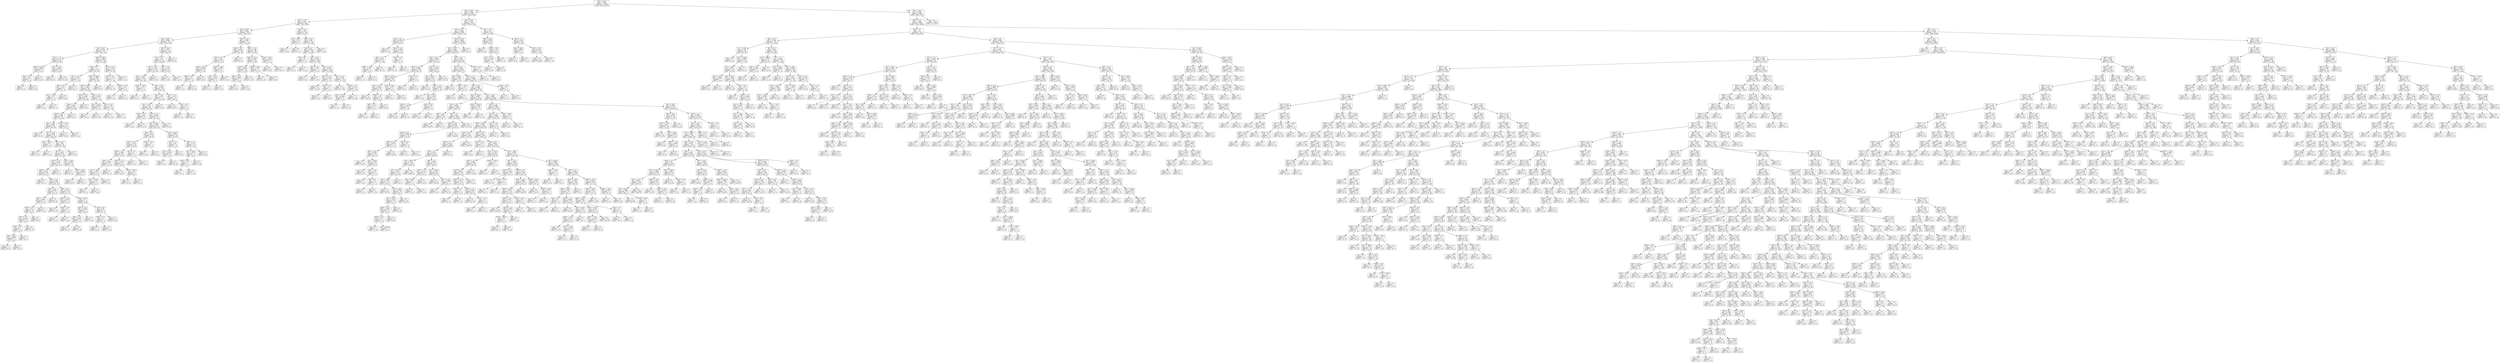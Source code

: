 digraph Tree {
node [shape=box] ;
0 [label="X[2] <= 30.5\ngini = 0.4905\nsamples = 11000\nvalue = [4743, 6257]"] ;
1 [label="X[2] <= 29.5\ngini = 0.2066\nsamples = 4445\nvalue = [3925, 520]"] ;
0 -> 1 [labeldistance=2.5, labelangle=45, headlabel="True"] ;
2 [label="X[6] <= 31.5\ngini = 0.4315\nsamples = 524\nvalue = [165, 359]"] ;
1 -> 2 ;
3 [label="X[4] <= 52.5\ngini = 0.4884\nsamples = 368\nvalue = [156, 212]"] ;
2 -> 3 ;
4 [label="X[2] <= 24.5\ngini = 0.4999\nsamples = 291\nvalue = [143, 148]"] ;
3 -> 4 ;
5 [label="X[2] <= 6.5\ngini = 0.4531\nsamples = 173\nvalue = [60, 113]"] ;
4 -> 5 ;
6 [label="X[2] <= 1.5\ngini = 0.2112\nsamples = 50\nvalue = [6, 44]"] ;
5 -> 6 ;
7 [label="X[25] <= 15.5\ngini = 0.4898\nsamples = 7\nvalue = [4, 3]"] ;
6 -> 7 ;
8 [label="X[8] <= 0.5\ngini = 0.32\nsamples = 5\nvalue = [4, 1]"] ;
7 -> 8 ;
9 [label="gini = 0.0\nsamples = 1\nvalue = [0, 1]"] ;
8 -> 9 ;
10 [label="gini = 0.0\nsamples = 4\nvalue = [4, 0]"] ;
8 -> 10 ;
11 [label="gini = 0.0\nsamples = 2\nvalue = [0, 2]"] ;
7 -> 11 ;
12 [label="X[1] <= 11.5\ngini = 0.0887\nsamples = 43\nvalue = [2, 41]"] ;
6 -> 12 ;
13 [label="gini = 0.0\nsamples = 2\nvalue = [2, 0]"] ;
12 -> 13 ;
14 [label="gini = 0.0\nsamples = 41\nvalue = [0, 41]"] ;
12 -> 14 ;
15 [label="X[25] <= 88.0\ngini = 0.4926\nsamples = 123\nvalue = [54, 69]"] ;
5 -> 15 ;
16 [label="X[25] <= 1.5\ngini = 0.5\nsamples = 105\nvalue = [52, 53]"] ;
15 -> 16 ;
17 [label="X[3] <= 1.5\ngini = 0.1653\nsamples = 11\nvalue = [1, 10]"] ;
16 -> 17 ;
18 [label="X[5] <= 0.5\ngini = 0.375\nsamples = 4\nvalue = [1, 3]"] ;
17 -> 18 ;
19 [label="X[1] <= 18.0\ngini = 0.5\nsamples = 2\nvalue = [1, 1]"] ;
18 -> 19 ;
20 [label="gini = 0.0\nsamples = 1\nvalue = [1, 0]"] ;
19 -> 20 ;
21 [label="gini = 0.0\nsamples = 1\nvalue = [0, 1]"] ;
19 -> 21 ;
22 [label="gini = 0.0\nsamples = 2\nvalue = [0, 2]"] ;
18 -> 22 ;
23 [label="gini = 0.0\nsamples = 7\nvalue = [0, 7]"] ;
17 -> 23 ;
24 [label="X[30] <= 526.5\ngini = 0.4964\nsamples = 94\nvalue = [51, 43]"] ;
16 -> 24 ;
25 [label="X[30] <= 94.5\ngini = 0.4997\nsamples = 88\nvalue = [45, 43]"] ;
24 -> 25 ;
26 [label="X[30] <= 57.5\ngini = 0.4832\nsamples = 71\nvalue = [42, 29]"] ;
25 -> 26 ;
27 [label="X[28] <= 3.5\ngini = 0.4927\nsamples = 66\nvalue = [37, 29]"] ;
26 -> 27 ;
28 [label="X[28] <= 0.5\ngini = 0.4848\nsamples = 63\nvalue = [37, 26]"] ;
27 -> 28 ;
29 [label="X[4] <= 15.5\ngini = 0.4984\nsamples = 53\nvalue = [28, 25]"] ;
28 -> 29 ;
30 [label="gini = 0.0\nsamples = 3\nvalue = [0, 3]"] ;
29 -> 30 ;
31 [label="X[1] <= 11.5\ngini = 0.4928\nsamples = 50\nvalue = [28, 22]"] ;
29 -> 31 ;
32 [label="X[7] <= 230.5\ngini = 0.32\nsamples = 5\nvalue = [1, 4]"] ;
31 -> 32 ;
33 [label="gini = 0.0\nsamples = 4\nvalue = [0, 4]"] ;
32 -> 33 ;
34 [label="gini = 0.0\nsamples = 1\nvalue = [1, 0]"] ;
32 -> 34 ;
35 [label="X[2] <= 21.5\ngini = 0.48\nsamples = 45\nvalue = [27, 18]"] ;
31 -> 35 ;
36 [label="X[5] <= 2.5\ngini = 0.4673\nsamples = 43\nvalue = [27, 16]"] ;
35 -> 36 ;
37 [label="X[13] <= 0.5\ngini = 0.4383\nsamples = 37\nvalue = [25, 12]"] ;
36 -> 37 ;
38 [label="X[26] <= 1.5\ngini = 0.4244\nsamples = 36\nvalue = [25, 11]"] ;
37 -> 38 ;
39 [label="gini = 0.0\nsamples = 1\nvalue = [0, 1]"] ;
38 -> 39 ;
40 [label="X[3] <= 3.5\ngini = 0.4082\nsamples = 35\nvalue = [25, 10]"] ;
38 -> 40 ;
41 [label="X[6] <= 3.0\ngini = 0.2907\nsamples = 17\nvalue = [14, 3]"] ;
40 -> 41 ;
42 [label="X[9] <= 1.0\ngini = 0.3967\nsamples = 11\nvalue = [8, 3]"] ;
41 -> 42 ;
43 [label="X[25] <= 3.5\ngini = 0.32\nsamples = 10\nvalue = [8, 2]"] ;
42 -> 43 ;
44 [label="X[3] <= 2.5\ngini = 0.4444\nsamples = 6\nvalue = [4, 2]"] ;
43 -> 44 ;
45 [label="X[25] <= 2.5\ngini = 0.5\nsamples = 4\nvalue = [2, 2]"] ;
44 -> 45 ;
46 [label="X[1] <= 22.0\ngini = 0.4444\nsamples = 3\nvalue = [2, 1]"] ;
45 -> 46 ;
47 [label="gini = 0.0\nsamples = 2\nvalue = [2, 0]"] ;
46 -> 47 ;
48 [label="gini = 0.0\nsamples = 1\nvalue = [0, 1]"] ;
46 -> 48 ;
49 [label="gini = 0.0\nsamples = 1\nvalue = [0, 1]"] ;
45 -> 49 ;
50 [label="gini = 0.0\nsamples = 2\nvalue = [2, 0]"] ;
44 -> 50 ;
51 [label="gini = 0.0\nsamples = 4\nvalue = [4, 0]"] ;
43 -> 51 ;
52 [label="gini = 0.0\nsamples = 1\nvalue = [0, 1]"] ;
42 -> 52 ;
53 [label="gini = 0.0\nsamples = 6\nvalue = [6, 0]"] ;
41 -> 53 ;
54 [label="X[6] <= 2.0\ngini = 0.4753\nsamples = 18\nvalue = [11, 7]"] ;
40 -> 54 ;
55 [label="X[25] <= 3.5\ngini = 0.2778\nsamples = 6\nvalue = [5, 1]"] ;
54 -> 55 ;
56 [label="gini = 0.0\nsamples = 4\nvalue = [4, 0]"] ;
55 -> 56 ;
57 [label="X[26] <= 5.0\ngini = 0.5\nsamples = 2\nvalue = [1, 1]"] ;
55 -> 57 ;
58 [label="gini = 0.0\nsamples = 1\nvalue = [0, 1]"] ;
57 -> 58 ;
59 [label="gini = 0.0\nsamples = 1\nvalue = [1, 0]"] ;
57 -> 59 ;
60 [label="X[6] <= 20.5\ngini = 0.5\nsamples = 12\nvalue = [6, 6]"] ;
54 -> 60 ;
61 [label="X[2] <= 12.5\ngini = 0.4082\nsamples = 7\nvalue = [2, 5]"] ;
60 -> 61 ;
62 [label="X[6] <= 7.5\ngini = 0.4444\nsamples = 3\nvalue = [2, 1]"] ;
61 -> 62 ;
63 [label="gini = 0.0\nsamples = 1\nvalue = [0, 1]"] ;
62 -> 63 ;
64 [label="gini = 0.0\nsamples = 2\nvalue = [2, 0]"] ;
62 -> 64 ;
65 [label="gini = 0.0\nsamples = 4\nvalue = [0, 4]"] ;
61 -> 65 ;
66 [label="X[2] <= 9.0\ngini = 0.32\nsamples = 5\nvalue = [4, 1]"] ;
60 -> 66 ;
67 [label="X[26] <= 3.5\ngini = 0.5\nsamples = 2\nvalue = [1, 1]"] ;
66 -> 67 ;
68 [label="gini = 0.0\nsamples = 1\nvalue = [0, 1]"] ;
67 -> 68 ;
69 [label="gini = 0.0\nsamples = 1\nvalue = [1, 0]"] ;
67 -> 69 ;
70 [label="gini = 0.0\nsamples = 3\nvalue = [3, 0]"] ;
66 -> 70 ;
71 [label="gini = 0.0\nsamples = 1\nvalue = [0, 1]"] ;
37 -> 71 ;
72 [label="X[1] <= 26.0\ngini = 0.4444\nsamples = 6\nvalue = [2, 4]"] ;
36 -> 72 ;
73 [label="gini = 0.0\nsamples = 3\nvalue = [0, 3]"] ;
72 -> 73 ;
74 [label="X[4] <= 29.0\ngini = 0.4444\nsamples = 3\nvalue = [2, 1]"] ;
72 -> 74 ;
75 [label="gini = 0.0\nsamples = 2\nvalue = [2, 0]"] ;
74 -> 75 ;
76 [label="gini = 0.0\nsamples = 1\nvalue = [0, 1]"] ;
74 -> 76 ;
77 [label="gini = 0.0\nsamples = 2\nvalue = [0, 2]"] ;
35 -> 77 ;
78 [label="X[30] <= 52.0\ngini = 0.18\nsamples = 10\nvalue = [9, 1]"] ;
28 -> 78 ;
79 [label="gini = 0.0\nsamples = 9\nvalue = [9, 0]"] ;
78 -> 79 ;
80 [label="gini = 0.0\nsamples = 1\nvalue = [0, 1]"] ;
78 -> 80 ;
81 [label="gini = 0.0\nsamples = 3\nvalue = [0, 3]"] ;
27 -> 81 ;
82 [label="gini = 0.0\nsamples = 5\nvalue = [5, 0]"] ;
26 -> 82 ;
83 [label="X[6] <= 0.5\ngini = 0.2907\nsamples = 17\nvalue = [3, 14]"] ;
25 -> 83 ;
84 [label="X[1] <= 29.5\ngini = 0.4444\nsamples = 3\nvalue = [2, 1]"] ;
83 -> 84 ;
85 [label="gini = 0.0\nsamples = 1\nvalue = [0, 1]"] ;
84 -> 85 ;
86 [label="gini = 0.0\nsamples = 2\nvalue = [2, 0]"] ;
84 -> 86 ;
87 [label="X[31] <= 0.5\ngini = 0.1327\nsamples = 14\nvalue = [1, 13]"] ;
83 -> 87 ;
88 [label="gini = 0.0\nsamples = 13\nvalue = [0, 13]"] ;
87 -> 88 ;
89 [label="gini = 0.0\nsamples = 1\nvalue = [1, 0]"] ;
87 -> 89 ;
90 [label="gini = 0.0\nsamples = 6\nvalue = [6, 0]"] ;
24 -> 90 ;
91 [label="X[14] <= 3.0\ngini = 0.1975\nsamples = 18\nvalue = [2, 16]"] ;
15 -> 91 ;
92 [label="X[8] <= 2.5\ngini = 0.1107\nsamples = 17\nvalue = [1, 16]"] ;
91 -> 92 ;
93 [label="gini = 0.0\nsamples = 13\nvalue = [0, 13]"] ;
92 -> 93 ;
94 [label="X[29] <= 10.5\ngini = 0.375\nsamples = 4\nvalue = [1, 3]"] ;
92 -> 94 ;
95 [label="gini = 0.0\nsamples = 1\nvalue = [1, 0]"] ;
94 -> 95 ;
96 [label="gini = 0.0\nsamples = 3\nvalue = [0, 3]"] ;
94 -> 96 ;
97 [label="gini = 0.0\nsamples = 1\nvalue = [1, 0]"] ;
91 -> 97 ;
98 [label="X[2] <= 26.5\ngini = 0.4173\nsamples = 118\nvalue = [83, 35]"] ;
4 -> 98 ;
99 [label="X[11] <= 3.5\ngini = 0.39\nsamples = 113\nvalue = [83, 30]"] ;
98 -> 99 ;
100 [label="X[17] <= 0.5\ngini = 0.3527\nsamples = 105\nvalue = [81, 24]"] ;
99 -> 100 ;
101 [label="X[4] <= 15.5\ngini = 0.3359\nsamples = 103\nvalue = [81, 22]"] ;
100 -> 101 ;
102 [label="X[25] <= 379.0\ngini = 0.375\nsamples = 4\nvalue = [1, 3]"] ;
101 -> 102 ;
103 [label="gini = 0.0\nsamples = 3\nvalue = [0, 3]"] ;
102 -> 103 ;
104 [label="gini = 0.0\nsamples = 1\nvalue = [1, 0]"] ;
102 -> 104 ;
105 [label="X[4] <= 43.0\ngini = 0.3102\nsamples = 99\nvalue = [80, 19]"] ;
101 -> 105 ;
106 [label="X[4] <= 27.0\ngini = 0.375\nsamples = 72\nvalue = [54, 18]"] ;
105 -> 106 ;
107 [label="X[1] <= 14.0\ngini = 0.327\nsamples = 68\nvalue = [54, 14]"] ;
106 -> 107 ;
108 [label="X[6] <= 12.0\ngini = 0.48\nsamples = 5\nvalue = [2, 3]"] ;
107 -> 108 ;
109 [label="gini = 0.0\nsamples = 2\nvalue = [2, 0]"] ;
108 -> 109 ;
110 [label="gini = 0.0\nsamples = 3\nvalue = [0, 3]"] ;
108 -> 110 ;
111 [label="X[23] <= 1.5\ngini = 0.2882\nsamples = 63\nvalue = [52, 11]"] ;
107 -> 111 ;
112 [label="X[1] <= 24.0\ngini = 0.2706\nsamples = 62\nvalue = [52, 10]"] ;
111 -> 112 ;
113 [label="X[0] <= 0.5\ngini = 0.2014\nsamples = 44\nvalue = [39, 5]"] ;
112 -> 113 ;
114 [label="X[27] <= 5.5\ngini = 0.1723\nsamples = 42\nvalue = [38, 4]"] ;
113 -> 114 ;
115 [label="X[25] <= 2.5\ngini = 0.1388\nsamples = 40\nvalue = [37, 3]"] ;
114 -> 115 ;
116 [label="X[8] <= 2.5\ngini = 0.2604\nsamples = 13\nvalue = [11, 2]"] ;
115 -> 116 ;
117 [label="X[1] <= 18.0\ngini = 0.1653\nsamples = 11\nvalue = [10, 1]"] ;
116 -> 117 ;
118 [label="X[7] <= 133.0\ngini = 0.375\nsamples = 4\nvalue = [3, 1]"] ;
117 -> 118 ;
119 [label="gini = 0.0\nsamples = 1\nvalue = [0, 1]"] ;
118 -> 119 ;
120 [label="gini = 0.0\nsamples = 3\nvalue = [3, 0]"] ;
118 -> 120 ;
121 [label="gini = 0.0\nsamples = 7\nvalue = [7, 0]"] ;
117 -> 121 ;
122 [label="gini = 0.5\nsamples = 2\nvalue = [1, 1]"] ;
116 -> 122 ;
123 [label="X[18] <= 1.5\ngini = 0.0713\nsamples = 27\nvalue = [26, 1]"] ;
115 -> 123 ;
124 [label="gini = 0.0\nsamples = 22\nvalue = [22, 0]"] ;
123 -> 124 ;
125 [label="X[7] <= 304.0\ngini = 0.32\nsamples = 5\nvalue = [4, 1]"] ;
123 -> 125 ;
126 [label="gini = 0.0\nsamples = 4\nvalue = [4, 0]"] ;
125 -> 126 ;
127 [label="gini = 0.0\nsamples = 1\nvalue = [0, 1]"] ;
125 -> 127 ;
128 [label="X[3] <= 2.0\ngini = 0.5\nsamples = 2\nvalue = [1, 1]"] ;
114 -> 128 ;
129 [label="gini = 0.0\nsamples = 1\nvalue = [1, 0]"] ;
128 -> 129 ;
130 [label="gini = 0.0\nsamples = 1\nvalue = [0, 1]"] ;
128 -> 130 ;
131 [label="X[26] <= 10.0\ngini = 0.5\nsamples = 2\nvalue = [1, 1]"] ;
113 -> 131 ;
132 [label="gini = 0.0\nsamples = 1\nvalue = [1, 0]"] ;
131 -> 132 ;
133 [label="gini = 0.0\nsamples = 1\nvalue = [0, 1]"] ;
131 -> 133 ;
134 [label="X[1] <= 26.0\ngini = 0.4012\nsamples = 18\nvalue = [13, 5]"] ;
112 -> 134 ;
135 [label="X[5] <= 1.5\ngini = 0.32\nsamples = 5\nvalue = [1, 4]"] ;
134 -> 135 ;
136 [label="X[7] <= 18.0\ngini = 0.4444\nsamples = 3\nvalue = [1, 2]"] ;
135 -> 136 ;
137 [label="gini = 0.0\nsamples = 1\nvalue = [1, 0]"] ;
136 -> 137 ;
138 [label="gini = 0.0\nsamples = 2\nvalue = [0, 2]"] ;
136 -> 138 ;
139 [label="gini = 0.0\nsamples = 2\nvalue = [0, 2]"] ;
135 -> 139 ;
140 [label="X[8] <= 1.5\ngini = 0.142\nsamples = 13\nvalue = [12, 1]"] ;
134 -> 140 ;
141 [label="X[1] <= 28.5\ngini = 0.375\nsamples = 4\nvalue = [3, 1]"] ;
140 -> 141 ;
142 [label="X[6] <= 16.0\ngini = 0.5\nsamples = 2\nvalue = [1, 1]"] ;
141 -> 142 ;
143 [label="gini = 0.0\nsamples = 1\nvalue = [0, 1]"] ;
142 -> 143 ;
144 [label="gini = 0.0\nsamples = 1\nvalue = [1, 0]"] ;
142 -> 144 ;
145 [label="gini = 0.0\nsamples = 2\nvalue = [2, 0]"] ;
141 -> 145 ;
146 [label="gini = 0.0\nsamples = 9\nvalue = [9, 0]"] ;
140 -> 146 ;
147 [label="gini = 0.0\nsamples = 1\nvalue = [0, 1]"] ;
111 -> 147 ;
148 [label="gini = 0.0\nsamples = 4\nvalue = [0, 4]"] ;
106 -> 148 ;
149 [label="X[11] <= 2.5\ngini = 0.0713\nsamples = 27\nvalue = [26, 1]"] ;
105 -> 149 ;
150 [label="gini = 0.0\nsamples = 25\nvalue = [25, 0]"] ;
149 -> 150 ;
151 [label="X[3] <= 2.0\ngini = 0.5\nsamples = 2\nvalue = [1, 1]"] ;
149 -> 151 ;
152 [label="gini = 0.0\nsamples = 1\nvalue = [1, 0]"] ;
151 -> 152 ;
153 [label="gini = 0.0\nsamples = 1\nvalue = [0, 1]"] ;
151 -> 153 ;
154 [label="gini = 0.0\nsamples = 2\nvalue = [0, 2]"] ;
100 -> 154 ;
155 [label="X[9] <= 3.0\ngini = 0.375\nsamples = 8\nvalue = [2, 6]"] ;
99 -> 155 ;
156 [label="gini = 0.0\nsamples = 6\nvalue = [0, 6]"] ;
155 -> 156 ;
157 [label="gini = 0.0\nsamples = 2\nvalue = [2, 0]"] ;
155 -> 157 ;
158 [label="gini = 0.0\nsamples = 5\nvalue = [0, 5]"] ;
98 -> 158 ;
159 [label="X[2] <= 15.5\ngini = 0.2807\nsamples = 77\nvalue = [13, 64]"] ;
3 -> 159 ;
160 [label="X[28] <= 2.5\ngini = 0.4362\nsamples = 28\nvalue = [9, 19]"] ;
159 -> 160 ;
161 [label="X[3] <= 3.5\ngini = 0.495\nsamples = 20\nvalue = [9, 11]"] ;
160 -> 161 ;
162 [label="X[25] <= 9.0\ngini = 0.4628\nsamples = 11\nvalue = [7, 4]"] ;
161 -> 162 ;
163 [label="X[26] <= 1.5\ngini = 0.32\nsamples = 5\nvalue = [1, 4]"] ;
162 -> 163 ;
164 [label="gini = 0.0\nsamples = 1\nvalue = [1, 0]"] ;
163 -> 164 ;
165 [label="gini = 0.0\nsamples = 4\nvalue = [0, 4]"] ;
163 -> 165 ;
166 [label="gini = 0.0\nsamples = 6\nvalue = [6, 0]"] ;
162 -> 166 ;
167 [label="X[29] <= 39.0\ngini = 0.3457\nsamples = 9\nvalue = [2, 7]"] ;
161 -> 167 ;
168 [label="X[5] <= 0.5\ngini = 0.2188\nsamples = 8\nvalue = [1, 7]"] ;
167 -> 168 ;
169 [label="gini = 0.0\nsamples = 7\nvalue = [0, 7]"] ;
168 -> 169 ;
170 [label="gini = 0.0\nsamples = 1\nvalue = [1, 0]"] ;
168 -> 170 ;
171 [label="gini = 0.0\nsamples = 1\nvalue = [1, 0]"] ;
167 -> 171 ;
172 [label="gini = 0.0\nsamples = 8\nvalue = [0, 8]"] ;
160 -> 172 ;
173 [label="X[18] <= 3.5\ngini = 0.1499\nsamples = 49\nvalue = [4, 45]"] ;
159 -> 173 ;
174 [label="X[29] <= 37.0\ngini = 0.0832\nsamples = 46\nvalue = [2, 44]"] ;
173 -> 174 ;
175 [label="X[25] <= 2.5\ngini = 0.0465\nsamples = 42\nvalue = [1, 41]"] ;
174 -> 175 ;
176 [label="X[6] <= 12.0\ngini = 0.2449\nsamples = 7\nvalue = [1, 6]"] ;
175 -> 176 ;
177 [label="gini = 0.0\nsamples = 6\nvalue = [0, 6]"] ;
176 -> 177 ;
178 [label="gini = 0.0\nsamples = 1\nvalue = [1, 0]"] ;
176 -> 178 ;
179 [label="gini = 0.0\nsamples = 35\nvalue = [0, 35]"] ;
175 -> 179 ;
180 [label="X[29] <= 40.0\ngini = 0.375\nsamples = 4\nvalue = [1, 3]"] ;
174 -> 180 ;
181 [label="gini = 0.0\nsamples = 1\nvalue = [1, 0]"] ;
180 -> 181 ;
182 [label="gini = 0.0\nsamples = 3\nvalue = [0, 3]"] ;
180 -> 182 ;
183 [label="X[6] <= 15.0\ngini = 0.4444\nsamples = 3\nvalue = [2, 1]"] ;
173 -> 183 ;
184 [label="gini = 0.0\nsamples = 2\nvalue = [2, 0]"] ;
183 -> 184 ;
185 [label="gini = 0.0\nsamples = 1\nvalue = [0, 1]"] ;
183 -> 185 ;
186 [label="X[8] <= 1.5\ngini = 0.1087\nsamples = 156\nvalue = [9, 147]"] ;
2 -> 186 ;
187 [label="X[1] <= 25.0\ngini = 0.32\nsamples = 5\nvalue = [4, 1]"] ;
186 -> 187 ;
188 [label="gini = 0.0\nsamples = 4\nvalue = [4, 0]"] ;
187 -> 188 ;
189 [label="gini = 0.0\nsamples = 1\nvalue = [0, 1]"] ;
187 -> 189 ;
190 [label="X[6] <= 33.5\ngini = 0.064\nsamples = 151\nvalue = [5, 146]"] ;
186 -> 190 ;
191 [label="X[2] <= 5.0\ngini = 0.0519\nsamples = 150\nvalue = [4, 146]"] ;
190 -> 191 ;
192 [label="X[2] <= 2.0\ngini = 0.5\nsamples = 2\nvalue = [1, 1]"] ;
191 -> 192 ;
193 [label="gini = 0.0\nsamples = 1\nvalue = [0, 1]"] ;
192 -> 193 ;
194 [label="gini = 0.0\nsamples = 1\nvalue = [1, 0]"] ;
192 -> 194 ;
195 [label="X[1] <= 18.0\ngini = 0.0397\nsamples = 148\nvalue = [3, 145]"] ;
191 -> 195 ;
196 [label="X[5] <= 1.5\ngini = 0.375\nsamples = 4\nvalue = [1, 3]"] ;
195 -> 196 ;
197 [label="gini = 0.0\nsamples = 3\nvalue = [0, 3]"] ;
196 -> 197 ;
198 [label="gini = 0.0\nsamples = 1\nvalue = [1, 0]"] ;
196 -> 198 ;
199 [label="X[11] <= 0.5\ngini = 0.0274\nsamples = 144\nvalue = [2, 142]"] ;
195 -> 199 ;
200 [label="X[27] <= 0.5\ngini = 0.1528\nsamples = 12\nvalue = [1, 11]"] ;
199 -> 200 ;
201 [label="gini = 0.0\nsamples = 10\nvalue = [0, 10]"] ;
200 -> 201 ;
202 [label="X[35] <= 1.5\ngini = 0.5\nsamples = 2\nvalue = [1, 1]"] ;
200 -> 202 ;
203 [label="gini = 0.0\nsamples = 1\nvalue = [1, 0]"] ;
202 -> 203 ;
204 [label="gini = 0.0\nsamples = 1\nvalue = [0, 1]"] ;
202 -> 204 ;
205 [label="X[11] <= 2.5\ngini = 0.015\nsamples = 132\nvalue = [1, 131]"] ;
199 -> 205 ;
206 [label="gini = 0.0\nsamples = 115\nvalue = [0, 115]"] ;
205 -> 206 ;
207 [label="X[26] <= 3.5\ngini = 0.1107\nsamples = 17\nvalue = [1, 16]"] ;
205 -> 207 ;
208 [label="X[7] <= 270.5\ngini = 0.4444\nsamples = 3\nvalue = [1, 2]"] ;
207 -> 208 ;
209 [label="gini = 0.0\nsamples = 1\nvalue = [1, 0]"] ;
208 -> 209 ;
210 [label="gini = 0.0\nsamples = 2\nvalue = [0, 2]"] ;
208 -> 210 ;
211 [label="gini = 0.0\nsamples = 14\nvalue = [0, 14]"] ;
207 -> 211 ;
212 [label="gini = 0.0\nsamples = 1\nvalue = [1, 0]"] ;
190 -> 212 ;
213 [label="X[4] <= 73.5\ngini = 0.0787\nsamples = 3921\nvalue = [3760, 161]"] ;
1 -> 213 ;
214 [label="X[4] <= 17.5\ngini = 0.0568\nsamples = 3861\nvalue = [3748, 113]"] ;
213 -> 214 ;
215 [label="X[4] <= 6.0\ngini = 0.2688\nsamples = 25\nvalue = [4, 21]"] ;
214 -> 215 ;
216 [label="gini = 0.0\nsamples = 2\nvalue = [2, 0]"] ;
215 -> 216 ;
217 [label="X[14] <= 2.0\ngini = 0.1588\nsamples = 23\nvalue = [2, 21]"] ;
215 -> 217 ;
218 [label="X[3] <= 1.5\ngini = 0.0907\nsamples = 21\nvalue = [1, 20]"] ;
217 -> 218 ;
219 [label="X[26] <= 12.0\ngini = 0.375\nsamples = 4\nvalue = [1, 3]"] ;
218 -> 219 ;
220 [label="gini = 0.0\nsamples = 1\nvalue = [1, 0]"] ;
219 -> 220 ;
221 [label="gini = 0.0\nsamples = 3\nvalue = [0, 3]"] ;
219 -> 221 ;
222 [label="gini = 0.0\nsamples = 17\nvalue = [0, 17]"] ;
218 -> 222 ;
223 [label="X[15] <= 2.0\ngini = 0.5\nsamples = 2\nvalue = [1, 1]"] ;
217 -> 223 ;
224 [label="gini = 0.0\nsamples = 1\nvalue = [1, 0]"] ;
223 -> 224 ;
225 [label="gini = 0.0\nsamples = 1\nvalue = [0, 1]"] ;
223 -> 225 ;
226 [label="X[14] <= 10.5\ngini = 0.0468\nsamples = 3836\nvalue = [3744, 92]"] ;
214 -> 226 ;
227 [label="X[1] <= 14.5\ngini = 0.0463\nsamples = 3835\nvalue = [3744, 91]"] ;
226 -> 227 ;
228 [label="X[6] <= 13.5\ngini = 0.2094\nsamples = 101\nvalue = [89, 12]"] ;
227 -> 228 ;
229 [label="X[12] <= 2.0\ngini = 0.0894\nsamples = 64\nvalue = [61, 3]"] ;
228 -> 229 ;
230 [label="X[10] <= 47.0\ngini = 0.0624\nsamples = 62\nvalue = [60, 2]"] ;
229 -> 230 ;
231 [label="X[1] <= 11.5\ngini = 0.0339\nsamples = 58\nvalue = [57, 1]"] ;
230 -> 231 ;
232 [label="gini = 0.0\nsamples = 48\nvalue = [48, 0]"] ;
231 -> 232 ;
233 [label="X[26] <= 2.5\ngini = 0.18\nsamples = 10\nvalue = [9, 1]"] ;
231 -> 233 ;
234 [label="X[3] <= 2.5\ngini = 0.375\nsamples = 4\nvalue = [3, 1]"] ;
233 -> 234 ;
235 [label="gini = 0.0\nsamples = 3\nvalue = [3, 0]"] ;
234 -> 235 ;
236 [label="gini = 0.0\nsamples = 1\nvalue = [0, 1]"] ;
234 -> 236 ;
237 [label="gini = 0.0\nsamples = 6\nvalue = [6, 0]"] ;
233 -> 237 ;
238 [label="X[10] <= 64.5\ngini = 0.375\nsamples = 4\nvalue = [3, 1]"] ;
230 -> 238 ;
239 [label="gini = 0.0\nsamples = 1\nvalue = [0, 1]"] ;
238 -> 239 ;
240 [label="gini = 0.0\nsamples = 3\nvalue = [3, 0]"] ;
238 -> 240 ;
241 [label="X[15] <= 1.5\ngini = 0.5\nsamples = 2\nvalue = [1, 1]"] ;
229 -> 241 ;
242 [label="gini = 0.0\nsamples = 1\nvalue = [0, 1]"] ;
241 -> 242 ;
243 [label="gini = 0.0\nsamples = 1\nvalue = [1, 0]"] ;
241 -> 243 ;
244 [label="X[27] <= 2.5\ngini = 0.3682\nsamples = 37\nvalue = [28, 9]"] ;
228 -> 244 ;
245 [label="X[1] <= 8.5\ngini = 0.4835\nsamples = 22\nvalue = [13, 9]"] ;
244 -> 245 ;
246 [label="gini = 0.0\nsamples = 6\nvalue = [6, 0]"] ;
245 -> 246 ;
247 [label="X[3] <= 1.5\ngini = 0.4922\nsamples = 16\nvalue = [7, 9]"] ;
245 -> 247 ;
248 [label="gini = 0.0\nsamples = 3\nvalue = [3, 0]"] ;
247 -> 248 ;
249 [label="X[6] <= 22.5\ngini = 0.426\nsamples = 13\nvalue = [4, 9]"] ;
247 -> 249 ;
250 [label="X[35] <= 1.5\ngini = 0.1975\nsamples = 9\nvalue = [1, 8]"] ;
249 -> 250 ;
251 [label="gini = 0.0\nsamples = 8\nvalue = [0, 8]"] ;
250 -> 251 ;
252 [label="gini = 0.0\nsamples = 1\nvalue = [1, 0]"] ;
250 -> 252 ;
253 [label="X[35] <= 0.5\ngini = 0.375\nsamples = 4\nvalue = [3, 1]"] ;
249 -> 253 ;
254 [label="gini = 0.0\nsamples = 3\nvalue = [3, 0]"] ;
253 -> 254 ;
255 [label="gini = 0.0\nsamples = 1\nvalue = [0, 1]"] ;
253 -> 255 ;
256 [label="gini = 0.0\nsamples = 15\nvalue = [15, 0]"] ;
244 -> 256 ;
257 [label="X[33] <= 3.5\ngini = 0.0414\nsamples = 3734\nvalue = [3655, 79]"] ;
227 -> 257 ;
258 [label="X[11] <= 0.5\ngini = 0.0404\nsamples = 3730\nvalue = [3653, 77]"] ;
257 -> 258 ;
259 [label="X[7] <= 58.5\ngini = 0.3084\nsamples = 21\nvalue = [17, 4]"] ;
258 -> 259 ;
260 [label="gini = 0.0\nsamples = 16\nvalue = [16, 0]"] ;
259 -> 260 ;
261 [label="X[29] <= 20.0\ngini = 0.32\nsamples = 5\nvalue = [1, 4]"] ;
259 -> 261 ;
262 [label="gini = 0.0\nsamples = 4\nvalue = [0, 4]"] ;
261 -> 262 ;
263 [label="gini = 0.0\nsamples = 1\nvalue = [1, 0]"] ;
261 -> 263 ;
264 [label="X[15] <= 7.5\ngini = 0.0386\nsamples = 3709\nvalue = [3636, 73]"] ;
258 -> 264 ;
265 [label="X[7] <= 9.5\ngini = 0.0381\nsamples = 3707\nvalue = [3635, 72]"] ;
264 -> 265 ;
266 [label="X[25] <= 443.0\ngini = 0.0077\nsamples = 1038\nvalue = [1034, 4]"] ;
265 -> 266 ;
267 [label="X[1] <= 18.0\ngini = 0.0058\nsamples = 1026\nvalue = [1023, 3]"] ;
266 -> 267 ;
268 [label="X[9] <= 4.5\ngini = 0.095\nsamples = 20\nvalue = [19, 1]"] ;
267 -> 268 ;
269 [label="gini = 0.0\nsamples = 19\nvalue = [19, 0]"] ;
268 -> 269 ;
270 [label="gini = 0.0\nsamples = 1\nvalue = [0, 1]"] ;
268 -> 270 ;
271 [label="X[3] <= 1.5\ngini = 0.004\nsamples = 1006\nvalue = [1004, 2]"] ;
267 -> 271 ;
272 [label="X[26] <= 2.5\ngini = 0.0168\nsamples = 236\nvalue = [234, 2]"] ;
271 -> 272 ;
273 [label="X[25] <= 5.5\ngini = 0.0526\nsamples = 74\nvalue = [72, 2]"] ;
272 -> 273 ;
274 [label="X[25] <= 2.5\ngini = 0.0274\nsamples = 72\nvalue = [71, 1]"] ;
273 -> 274 ;
275 [label="X[4] <= 35.0\ngini = 0.0799\nsamples = 24\nvalue = [23, 1]"] ;
274 -> 275 ;
276 [label="gini = 0.0\nsamples = 18\nvalue = [18, 0]"] ;
275 -> 276 ;
277 [label="X[1] <= 29.5\ngini = 0.2778\nsamples = 6\nvalue = [5, 1]"] ;
275 -> 277 ;
278 [label="gini = 0.0\nsamples = 2\nvalue = [2, 0]"] ;
277 -> 278 ;
279 [label="X[8] <= 1.0\ngini = 0.375\nsamples = 4\nvalue = [3, 1]"] ;
277 -> 279 ;
280 [label="gini = 0.0\nsamples = 2\nvalue = [2, 0]"] ;
279 -> 280 ;
281 [label="X[8] <= 2.5\ngini = 0.5\nsamples = 2\nvalue = [1, 1]"] ;
279 -> 281 ;
282 [label="gini = 0.0\nsamples = 1\nvalue = [0, 1]"] ;
281 -> 282 ;
283 [label="gini = 0.0\nsamples = 1\nvalue = [1, 0]"] ;
281 -> 283 ;
284 [label="gini = 0.0\nsamples = 48\nvalue = [48, 0]"] ;
274 -> 284 ;
285 [label="X[3] <= 0.5\ngini = 0.5\nsamples = 2\nvalue = [1, 1]"] ;
273 -> 285 ;
286 [label="gini = 0.0\nsamples = 1\nvalue = [1, 0]"] ;
285 -> 286 ;
287 [label="gini = 0.0\nsamples = 1\nvalue = [0, 1]"] ;
285 -> 287 ;
288 [label="gini = 0.0\nsamples = 162\nvalue = [162, 0]"] ;
272 -> 288 ;
289 [label="gini = 0.0\nsamples = 770\nvalue = [770, 0]"] ;
271 -> 289 ;
290 [label="X[25] <= 454.0\ngini = 0.1528\nsamples = 12\nvalue = [11, 1]"] ;
266 -> 290 ;
291 [label="gini = 0.0\nsamples = 1\nvalue = [0, 1]"] ;
290 -> 291 ;
292 [label="gini = 0.0\nsamples = 11\nvalue = [11, 0]"] ;
290 -> 292 ;
293 [label="X[1] <= 24.0\ngini = 0.0497\nsamples = 2669\nvalue = [2601, 68]"] ;
265 -> 293 ;
294 [label="X[14] <= 2.5\ngini = 0.0296\nsamples = 1597\nvalue = [1573, 24]"] ;
293 -> 294 ;
295 [label="X[33] <= 1.5\ngini = 0.0285\nsamples = 1593\nvalue = [1570, 23]"] ;
294 -> 295 ;
296 [label="X[25] <= 24.5\ngini = 0.0273\nsamples = 1589\nvalue = [1567, 22]"] ;
295 -> 296 ;
297 [label="X[25] <= 8.5\ngini = 0.0127\nsamples = 784\nvalue = [779, 5]"] ;
296 -> 297 ;
298 [label="X[26] <= 7.5\ngini = 0.0214\nsamples = 463\nvalue = [458, 5]"] ;
297 -> 298 ;
299 [label="X[8] <= 2.5\ngini = 0.0172\nsamples = 462\nvalue = [458, 4]"] ;
298 -> 299 ;
300 [label="X[7] <= 98.5\ngini = 0.0101\nsamples = 395\nvalue = [393, 2]"] ;
299 -> 300 ;
301 [label="X[7] <= 97.5\ngini = 0.0351\nsamples = 112\nvalue = [110, 2]"] ;
300 -> 301 ;
302 [label="X[7] <= 79.5\ngini = 0.0179\nsamples = 111\nvalue = [110, 1]"] ;
301 -> 302 ;
303 [label="gini = 0.0\nsamples = 87\nvalue = [87, 0]"] ;
302 -> 303 ;
304 [label="X[1] <= 18.0\ngini = 0.0799\nsamples = 24\nvalue = [23, 1]"] ;
302 -> 304 ;
305 [label="X[7] <= 81.5\ngini = 0.1528\nsamples = 12\nvalue = [11, 1]"] ;
304 -> 305 ;
306 [label="X[26] <= 2.5\ngini = 0.2449\nsamples = 7\nvalue = [6, 1]"] ;
305 -> 306 ;
307 [label="X[25] <= 2.5\ngini = 0.375\nsamples = 4\nvalue = [3, 1]"] ;
306 -> 307 ;
308 [label="gini = 0.0\nsamples = 1\nvalue = [1, 0]"] ;
307 -> 308 ;
309 [label="gini = 0.4444\nsamples = 3\nvalue = [2, 1]"] ;
307 -> 309 ;
310 [label="gini = 0.0\nsamples = 3\nvalue = [3, 0]"] ;
306 -> 310 ;
311 [label="gini = 0.0\nsamples = 5\nvalue = [5, 0]"] ;
305 -> 311 ;
312 [label="gini = 0.0\nsamples = 12\nvalue = [12, 0]"] ;
304 -> 312 ;
313 [label="gini = 0.0\nsamples = 1\nvalue = [0, 1]"] ;
301 -> 313 ;
314 [label="gini = 0.0\nsamples = 283\nvalue = [283, 0]"] ;
300 -> 314 ;
315 [label="X[6] <= 4.5\ngini = 0.0579\nsamples = 67\nvalue = [65, 2]"] ;
299 -> 315 ;
316 [label="X[3] <= 1.5\ngini = 0.2778\nsamples = 6\nvalue = [5, 1]"] ;
315 -> 316 ;
317 [label="X[4] <= 39.0\ngini = 0.5\nsamples = 2\nvalue = [1, 1]"] ;
316 -> 317 ;
318 [label="gini = 0.0\nsamples = 1\nvalue = [0, 1]"] ;
317 -> 318 ;
319 [label="gini = 0.0\nsamples = 1\nvalue = [1, 0]"] ;
317 -> 319 ;
320 [label="gini = 0.0\nsamples = 4\nvalue = [4, 0]"] ;
316 -> 320 ;
321 [label="X[1] <= 20.0\ngini = 0.0322\nsamples = 61\nvalue = [60, 1]"] ;
315 -> 321 ;
322 [label="gini = 0.0\nsamples = 54\nvalue = [54, 0]"] ;
321 -> 322 ;
323 [label="X[1] <= 22.0\ngini = 0.2449\nsamples = 7\nvalue = [6, 1]"] ;
321 -> 323 ;
324 [label="gini = 0.0\nsamples = 1\nvalue = [0, 1]"] ;
323 -> 324 ;
325 [label="gini = 0.0\nsamples = 6\nvalue = [6, 0]"] ;
323 -> 325 ;
326 [label="gini = 0.0\nsamples = 1\nvalue = [0, 1]"] ;
298 -> 326 ;
327 [label="gini = 0.0\nsamples = 321\nvalue = [321, 0]"] ;
297 -> 327 ;
328 [label="X[26] <= 8.5\ngini = 0.0413\nsamples = 805\nvalue = [788, 17]"] ;
296 -> 328 ;
329 [label="X[15] <= 1.0\ngini = 0.375\nsamples = 4\nvalue = [3, 1]"] ;
328 -> 329 ;
330 [label="gini = 0.0\nsamples = 3\nvalue = [3, 0]"] ;
329 -> 330 ;
331 [label="gini = 0.0\nsamples = 1\nvalue = [0, 1]"] ;
329 -> 331 ;
332 [label="X[6] <= 4.5\ngini = 0.0392\nsamples = 801\nvalue = [785, 16]"] ;
328 -> 332 ;
333 [label="X[7] <= 323.0\ngini = 0.1244\nsamples = 60\nvalue = [56, 4]"] ;
332 -> 333 ;
334 [label="X[27] <= 3.5\ngini = 0.0981\nsamples = 58\nvalue = [55, 3]"] ;
333 -> 334 ;
335 [label="X[35] <= 3.5\ngini = 0.2041\nsamples = 26\nvalue = [23, 3]"] ;
334 -> 335 ;
336 [label="X[30] <= 37.0\ngini = 0.1472\nsamples = 25\nvalue = [23, 2]"] ;
335 -> 336 ;
337 [label="X[10] <= 3.0\ngini = 0.5\nsamples = 2\nvalue = [1, 1]"] ;
336 -> 337 ;
338 [label="gini = 0.0\nsamples = 1\nvalue = [0, 1]"] ;
337 -> 338 ;
339 [label="gini = 0.0\nsamples = 1\nvalue = [1, 0]"] ;
337 -> 339 ;
340 [label="X[15] <= 1.5\ngini = 0.0832\nsamples = 23\nvalue = [22, 1]"] ;
336 -> 340 ;
341 [label="gini = 0.0\nsamples = 21\nvalue = [21, 0]"] ;
340 -> 341 ;
342 [label="X[11] <= 3.0\ngini = 0.5\nsamples = 2\nvalue = [1, 1]"] ;
340 -> 342 ;
343 [label="gini = 0.0\nsamples = 1\nvalue = [0, 1]"] ;
342 -> 343 ;
344 [label="gini = 0.0\nsamples = 1\nvalue = [1, 0]"] ;
342 -> 344 ;
345 [label="gini = 0.0\nsamples = 1\nvalue = [0, 1]"] ;
335 -> 345 ;
346 [label="gini = 0.0\nsamples = 32\nvalue = [32, 0]"] ;
334 -> 346 ;
347 [label="X[25] <= 126.5\ngini = 0.5\nsamples = 2\nvalue = [1, 1]"] ;
333 -> 347 ;
348 [label="gini = 0.0\nsamples = 1\nvalue = [0, 1]"] ;
347 -> 348 ;
349 [label="gini = 0.0\nsamples = 1\nvalue = [1, 0]"] ;
347 -> 349 ;
350 [label="X[7] <= 260.5\ngini = 0.0319\nsamples = 741\nvalue = [729, 12]"] ;
332 -> 350 ;
351 [label="X[7] <= 22.5\ngini = 0.0156\nsamples = 509\nvalue = [505, 4]"] ;
350 -> 351 ;
352 [label="X[12] <= 1.5\ngini = 0.1244\nsamples = 15\nvalue = [14, 1]"] ;
351 -> 352 ;
353 [label="gini = 0.0\nsamples = 13\nvalue = [13, 0]"] ;
352 -> 353 ;
354 [label="X[30] <= 70.5\ngini = 0.5\nsamples = 2\nvalue = [1, 1]"] ;
352 -> 354 ;
355 [label="gini = 0.0\nsamples = 1\nvalue = [0, 1]"] ;
354 -> 355 ;
356 [label="gini = 0.0\nsamples = 1\nvalue = [1, 0]"] ;
354 -> 356 ;
357 [label="X[18] <= 8.5\ngini = 0.0121\nsamples = 494\nvalue = [491, 3]"] ;
351 -> 357 ;
358 [label="X[25] <= 40.5\ngini = 0.0084\nsamples = 475\nvalue = [473, 2]"] ;
357 -> 358 ;
359 [label="X[25] <= 39.5\ngini = 0.0339\nsamples = 116\nvalue = [114, 2]"] ;
358 -> 359 ;
360 [label="X[28] <= 3.5\ngini = 0.0179\nsamples = 111\nvalue = [110, 1]"] ;
359 -> 360 ;
361 [label="gini = 0.0\nsamples = 102\nvalue = [102, 0]"] ;
360 -> 361 ;
362 [label="X[18] <= 2.5\ngini = 0.1975\nsamples = 9\nvalue = [8, 1]"] ;
360 -> 362 ;
363 [label="X[30] <= 493.0\ngini = 0.5\nsamples = 2\nvalue = [1, 1]"] ;
362 -> 363 ;
364 [label="gini = 0.0\nsamples = 1\nvalue = [0, 1]"] ;
363 -> 364 ;
365 [label="gini = 0.0\nsamples = 1\nvalue = [1, 0]"] ;
363 -> 365 ;
366 [label="gini = 0.0\nsamples = 7\nvalue = [7, 0]"] ;
362 -> 366 ;
367 [label="X[27] <= 2.5\ngini = 0.32\nsamples = 5\nvalue = [4, 1]"] ;
359 -> 367 ;
368 [label="gini = 0.0\nsamples = 1\nvalue = [0, 1]"] ;
367 -> 368 ;
369 [label="gini = 0.0\nsamples = 4\nvalue = [4, 0]"] ;
367 -> 369 ;
370 [label="gini = 0.0\nsamples = 359\nvalue = [359, 0]"] ;
358 -> 370 ;
371 [label="X[29] <= 27.5\ngini = 0.0997\nsamples = 19\nvalue = [18, 1]"] ;
357 -> 371 ;
372 [label="gini = 0.0\nsamples = 15\nvalue = [15, 0]"] ;
371 -> 372 ;
373 [label="X[29] <= 29.0\ngini = 0.375\nsamples = 4\nvalue = [3, 1]"] ;
371 -> 373 ;
374 [label="gini = 0.0\nsamples = 1\nvalue = [0, 1]"] ;
373 -> 374 ;
375 [label="gini = 0.0\nsamples = 3\nvalue = [3, 0]"] ;
373 -> 375 ;
376 [label="X[7] <= 264.5\ngini = 0.0666\nsamples = 232\nvalue = [224, 8]"] ;
350 -> 376 ;
377 [label="X[29] <= 57.0\ngini = 0.375\nsamples = 4\nvalue = [3, 1]"] ;
376 -> 377 ;
378 [label="gini = 0.0\nsamples = 3\nvalue = [3, 0]"] ;
377 -> 378 ;
379 [label="gini = 0.0\nsamples = 1\nvalue = [0, 1]"] ;
377 -> 379 ;
380 [label="X[8] <= 1.5\ngini = 0.0595\nsamples = 228\nvalue = [221, 7]"] ;
376 -> 380 ;
381 [label="X[27] <= 26.5\ngini = 0.1528\nsamples = 48\nvalue = [44, 4]"] ;
380 -> 381 ;
382 [label="X[25] <= 25.5\ngini = 0.1195\nsamples = 47\nvalue = [44, 3]"] ;
381 -> 382 ;
383 [label="X[3] <= 2.5\ngini = 0.5\nsamples = 2\nvalue = [1, 1]"] ;
382 -> 383 ;
384 [label="gini = 0.0\nsamples = 1\nvalue = [1, 0]"] ;
383 -> 384 ;
385 [label="gini = 0.0\nsamples = 1\nvalue = [0, 1]"] ;
383 -> 385 ;
386 [label="X[20] <= 1.5\ngini = 0.0849\nsamples = 45\nvalue = [43, 2]"] ;
382 -> 386 ;
387 [label="gini = 0.0\nsamples = 30\nvalue = [30, 0]"] ;
386 -> 387 ;
388 [label="X[1] <= 20.0\ngini = 0.2311\nsamples = 15\nvalue = [13, 2]"] ;
386 -> 388 ;
389 [label="X[26] <= 17.5\ngini = 0.1327\nsamples = 14\nvalue = [13, 1]"] ;
388 -> 389 ;
390 [label="gini = 0.0\nsamples = 11\nvalue = [11, 0]"] ;
389 -> 390 ;
391 [label="X[18] <= 3.5\ngini = 0.4444\nsamples = 3\nvalue = [2, 1]"] ;
389 -> 391 ;
392 [label="gini = 0.0\nsamples = 1\nvalue = [0, 1]"] ;
391 -> 392 ;
393 [label="gini = 0.0\nsamples = 2\nvalue = [2, 0]"] ;
391 -> 393 ;
394 [label="gini = 0.0\nsamples = 1\nvalue = [0, 1]"] ;
388 -> 394 ;
395 [label="gini = 0.0\nsamples = 1\nvalue = [0, 1]"] ;
381 -> 395 ;
396 [label="X[26] <= 32.0\ngini = 0.0328\nsamples = 180\nvalue = [177, 3]"] ;
380 -> 396 ;
397 [label="X[25] <= 49.5\ngini = 0.0223\nsamples = 177\nvalue = [175, 2]"] ;
396 -> 397 ;
398 [label="X[25] <= 48.5\ngini = 0.0701\nsamples = 55\nvalue = [53, 2]"] ;
397 -> 398 ;
399 [label="X[7] <= 278.0\ngini = 0.037\nsamples = 53\nvalue = [52, 1]"] ;
398 -> 399 ;
400 [label="X[6] <= 15.5\ngini = 0.4444\nsamples = 3\nvalue = [2, 1]"] ;
399 -> 400 ;
401 [label="gini = 0.0\nsamples = 1\nvalue = [0, 1]"] ;
400 -> 401 ;
402 [label="gini = 0.0\nsamples = 2\nvalue = [2, 0]"] ;
400 -> 402 ;
403 [label="gini = 0.0\nsamples = 50\nvalue = [50, 0]"] ;
399 -> 403 ;
404 [label="X[9] <= 3.5\ngini = 0.5\nsamples = 2\nvalue = [1, 1]"] ;
398 -> 404 ;
405 [label="gini = 0.0\nsamples = 1\nvalue = [0, 1]"] ;
404 -> 405 ;
406 [label="gini = 0.0\nsamples = 1\nvalue = [1, 0]"] ;
404 -> 406 ;
407 [label="gini = 0.0\nsamples = 122\nvalue = [122, 0]"] ;
397 -> 407 ;
408 [label="X[26] <= 35.0\ngini = 0.4444\nsamples = 3\nvalue = [2, 1]"] ;
396 -> 408 ;
409 [label="gini = 0.0\nsamples = 1\nvalue = [0, 1]"] ;
408 -> 409 ;
410 [label="gini = 0.0\nsamples = 2\nvalue = [2, 0]"] ;
408 -> 410 ;
411 [label="X[3] <= 2.5\ngini = 0.375\nsamples = 4\nvalue = [3, 1]"] ;
295 -> 411 ;
412 [label="gini = 0.0\nsamples = 1\nvalue = [0, 1]"] ;
411 -> 412 ;
413 [label="gini = 0.0\nsamples = 3\nvalue = [3, 0]"] ;
411 -> 413 ;
414 [label="X[6] <= 18.0\ngini = 0.375\nsamples = 4\nvalue = [3, 1]"] ;
294 -> 414 ;
415 [label="gini = 0.0\nsamples = 3\nvalue = [3, 0]"] ;
414 -> 415 ;
416 [label="gini = 0.0\nsamples = 1\nvalue = [0, 1]"] ;
414 -> 416 ;
417 [label="X[1] <= 26.0\ngini = 0.0787\nsamples = 1072\nvalue = [1028, 44]"] ;
293 -> 417 ;
418 [label="X[4] <= 54.0\ngini = 0.4742\nsamples = 44\nvalue = [17, 27]"] ;
417 -> 418 ;
419 [label="X[27] <= 5.5\ngini = 0.2637\nsamples = 32\nvalue = [5, 27]"] ;
418 -> 419 ;
420 [label="gini = 0.0\nsamples = 21\nvalue = [0, 21]"] ;
419 -> 420 ;
421 [label="X[7] <= 97.5\ngini = 0.4959\nsamples = 11\nvalue = [5, 6]"] ;
419 -> 421 ;
422 [label="gini = 0.0\nsamples = 4\nvalue = [0, 4]"] ;
421 -> 422 ;
423 [label="X[20] <= 1.5\ngini = 0.4082\nsamples = 7\nvalue = [5, 2]"] ;
421 -> 423 ;
424 [label="gini = 0.0\nsamples = 5\nvalue = [5, 0]"] ;
423 -> 424 ;
425 [label="gini = 0.0\nsamples = 2\nvalue = [0, 2]"] ;
423 -> 425 ;
426 [label="gini = 0.0\nsamples = 12\nvalue = [12, 0]"] ;
418 -> 426 ;
427 [label="X[17] <= 1.5\ngini = 0.0325\nsamples = 1028\nvalue = [1011, 17]"] ;
417 -> 427 ;
428 [label="X[13] <= 4.5\ngini = 0.0307\nsamples = 1026\nvalue = [1010, 16]"] ;
427 -> 428 ;
429 [label="X[7] <= 356.5\ngini = 0.029\nsamples = 1021\nvalue = [1006, 15]"] ;
428 -> 429 ;
430 [label="X[6] <= 23.5\ngini = 0.0272\nsamples = 1015\nvalue = [1001, 14]"] ;
429 -> 430 ;
431 [label="X[9] <= 1.5\ngini = 0.0201\nsamples = 789\nvalue = [781, 8]"] ;
430 -> 431 ;
432 [label="X[14] <= 0.5\ngini = 0.01\nsamples = 595\nvalue = [592, 3]"] ;
431 -> 432 ;
433 [label="X[7] <= 339.5\ngini = 0.0069\nsamples = 575\nvalue = [573, 2]"] ;
432 -> 433 ;
434 [label="X[7] <= 51.5\ngini = 0.0037\nsamples = 539\nvalue = [538, 1]"] ;
433 -> 434 ;
435 [label="X[7] <= 50.5\ngini = 0.0282\nsamples = 70\nvalue = [69, 1]"] ;
434 -> 435 ;
436 [label="gini = 0.0\nsamples = 68\nvalue = [68, 0]"] ;
435 -> 436 ;
437 [label="X[30] <= 68.0\ngini = 0.5\nsamples = 2\nvalue = [1, 1]"] ;
435 -> 437 ;
438 [label="gini = 0.0\nsamples = 1\nvalue = [0, 1]"] ;
437 -> 438 ;
439 [label="gini = 0.0\nsamples = 1\nvalue = [1, 0]"] ;
437 -> 439 ;
440 [label="gini = 0.0\nsamples = 469\nvalue = [469, 0]"] ;
434 -> 440 ;
441 [label="X[26] <= 16.5\ngini = 0.054\nsamples = 36\nvalue = [35, 1]"] ;
433 -> 441 ;
442 [label="gini = 0.0\nsamples = 33\nvalue = [33, 0]"] ;
441 -> 442 ;
443 [label="X[29] <= 27.0\ngini = 0.4444\nsamples = 3\nvalue = [2, 1]"] ;
441 -> 443 ;
444 [label="gini = 0.0\nsamples = 1\nvalue = [0, 1]"] ;
443 -> 444 ;
445 [label="gini = 0.0\nsamples = 2\nvalue = [2, 0]"] ;
443 -> 445 ;
446 [label="X[7] <= 292.0\ngini = 0.095\nsamples = 20\nvalue = [19, 1]"] ;
432 -> 446 ;
447 [label="gini = 0.0\nsamples = 18\nvalue = [18, 0]"] ;
446 -> 447 ;
448 [label="X[29] <= 9.0\ngini = 0.5\nsamples = 2\nvalue = [1, 1]"] ;
446 -> 448 ;
449 [label="gini = 0.0\nsamples = 1\nvalue = [0, 1]"] ;
448 -> 449 ;
450 [label="gini = 0.0\nsamples = 1\nvalue = [1, 0]"] ;
448 -> 450 ;
451 [label="X[7] <= 78.0\ngini = 0.0502\nsamples = 194\nvalue = [189, 5]"] ;
431 -> 451 ;
452 [label="X[7] <= 67.0\ngini = 0.1748\nsamples = 31\nvalue = [28, 3]"] ;
451 -> 452 ;
453 [label="gini = 0.0\nsamples = 24\nvalue = [24, 0]"] ;
452 -> 453 ;
454 [label="X[28] <= 1.5\ngini = 0.4898\nsamples = 7\nvalue = [4, 3]"] ;
452 -> 454 ;
455 [label="X[29] <= 4.5\ngini = 0.375\nsamples = 4\nvalue = [1, 3]"] ;
454 -> 455 ;
456 [label="gini = 0.0\nsamples = 1\nvalue = [1, 0]"] ;
455 -> 456 ;
457 [label="gini = 0.0\nsamples = 3\nvalue = [0, 3]"] ;
455 -> 457 ;
458 [label="gini = 0.0\nsamples = 3\nvalue = [3, 0]"] ;
454 -> 458 ;
459 [label="X[26] <= 13.5\ngini = 0.0242\nsamples = 163\nvalue = [161, 2]"] ;
451 -> 459 ;
460 [label="X[30] <= 120.0\ngini = 0.1588\nsamples = 23\nvalue = [21, 2]"] ;
459 -> 460 ;
461 [label="gini = 0.0\nsamples = 20\nvalue = [20, 0]"] ;
460 -> 461 ;
462 [label="X[6] <= 12.0\ngini = 0.4444\nsamples = 3\nvalue = [1, 2]"] ;
460 -> 462 ;
463 [label="gini = 0.0\nsamples = 2\nvalue = [0, 2]"] ;
462 -> 463 ;
464 [label="gini = 0.0\nsamples = 1\nvalue = [1, 0]"] ;
462 -> 464 ;
465 [label="gini = 0.0\nsamples = 140\nvalue = [140, 0]"] ;
459 -> 465 ;
466 [label="X[4] <= 57.0\ngini = 0.0517\nsamples = 226\nvalue = [220, 6]"] ;
430 -> 466 ;
467 [label="X[18] <= 1.5\ngini = 0.0442\nsamples = 221\nvalue = [216, 5]"] ;
466 -> 467 ;
468 [label="X[5] <= 0.5\ngini = 0.0241\nsamples = 164\nvalue = [162, 2]"] ;
467 -> 468 ;
469 [label="X[25] <= 4.5\ngini = 0.0132\nsamples = 151\nvalue = [150, 1]"] ;
468 -> 469 ;
470 [label="X[11] <= 1.5\ngini = 0.0644\nsamples = 30\nvalue = [29, 1]"] ;
469 -> 470 ;
471 [label="gini = 0.0\nsamples = 28\nvalue = [28, 0]"] ;
470 -> 471 ;
472 [label="X[4] <= 35.0\ngini = 0.5\nsamples = 2\nvalue = [1, 1]"] ;
470 -> 472 ;
473 [label="gini = 0.0\nsamples = 1\nvalue = [0, 1]"] ;
472 -> 473 ;
474 [label="gini = 0.0\nsamples = 1\nvalue = [1, 0]"] ;
472 -> 474 ;
475 [label="gini = 0.0\nsamples = 121\nvalue = [121, 0]"] ;
469 -> 475 ;
476 [label="X[5] <= 2.0\ngini = 0.142\nsamples = 13\nvalue = [12, 1]"] ;
468 -> 476 ;
477 [label="gini = 0.0\nsamples = 1\nvalue = [0, 1]"] ;
476 -> 477 ;
478 [label="gini = 0.0\nsamples = 12\nvalue = [12, 0]"] ;
476 -> 478 ;
479 [label="X[25] <= 17.5\ngini = 0.0997\nsamples = 57\nvalue = [54, 3]"] ;
467 -> 479 ;
480 [label="gini = 0.0\nsamples = 1\nvalue = [0, 1]"] ;
479 -> 480 ;
481 [label="X[29] <= 3.0\ngini = 0.0689\nsamples = 56\nvalue = [54, 2]"] ;
479 -> 481 ;
482 [label="X[1] <= 28.5\ngini = 0.375\nsamples = 4\nvalue = [3, 1]"] ;
481 -> 482 ;
483 [label="gini = 0.0\nsamples = 1\nvalue = [0, 1]"] ;
482 -> 483 ;
484 [label="gini = 0.0\nsamples = 3\nvalue = [3, 0]"] ;
482 -> 484 ;
485 [label="X[3] <= 3.5\ngini = 0.0377\nsamples = 52\nvalue = [51, 1]"] ;
481 -> 485 ;
486 [label="gini = 0.0\nsamples = 39\nvalue = [39, 0]"] ;
485 -> 486 ;
487 [label="X[6] <= 25.5\ngini = 0.142\nsamples = 13\nvalue = [12, 1]"] ;
485 -> 487 ;
488 [label="X[4] <= 35.0\ngini = 0.4444\nsamples = 3\nvalue = [2, 1]"] ;
487 -> 488 ;
489 [label="gini = 0.0\nsamples = 2\nvalue = [2, 0]"] ;
488 -> 489 ;
490 [label="gini = 0.0\nsamples = 1\nvalue = [0, 1]"] ;
488 -> 490 ;
491 [label="gini = 0.0\nsamples = 10\nvalue = [10, 0]"] ;
487 -> 491 ;
492 [label="X[28] <= 0.5\ngini = 0.32\nsamples = 5\nvalue = [4, 1]"] ;
466 -> 492 ;
493 [label="gini = 0.0\nsamples = 4\nvalue = [4, 0]"] ;
492 -> 493 ;
494 [label="gini = 0.0\nsamples = 1\nvalue = [0, 1]"] ;
492 -> 494 ;
495 [label="X[13] <= 0.5\ngini = 0.2778\nsamples = 6\nvalue = [5, 1]"] ;
429 -> 495 ;
496 [label="gini = 0.0\nsamples = 5\nvalue = [5, 0]"] ;
495 -> 496 ;
497 [label="gini = 0.0\nsamples = 1\nvalue = [0, 1]"] ;
495 -> 497 ;
498 [label="X[15] <= 1.5\ngini = 0.32\nsamples = 5\nvalue = [4, 1]"] ;
428 -> 498 ;
499 [label="gini = 0.0\nsamples = 4\nvalue = [4, 0]"] ;
498 -> 499 ;
500 [label="gini = 0.0\nsamples = 1\nvalue = [0, 1]"] ;
498 -> 500 ;
501 [label="X[12] <= 2.0\ngini = 0.5\nsamples = 2\nvalue = [1, 1]"] ;
427 -> 501 ;
502 [label="gini = 0.0\nsamples = 1\nvalue = [0, 1]"] ;
501 -> 502 ;
503 [label="gini = 0.0\nsamples = 1\nvalue = [1, 0]"] ;
501 -> 503 ;
504 [label="X[29] <= 18.5\ngini = 0.5\nsamples = 2\nvalue = [1, 1]"] ;
264 -> 504 ;
505 [label="gini = 0.0\nsamples = 1\nvalue = [1, 0]"] ;
504 -> 505 ;
506 [label="gini = 0.0\nsamples = 1\nvalue = [0, 1]"] ;
504 -> 506 ;
507 [label="X[9] <= 13.0\ngini = 0.5\nsamples = 4\nvalue = [2, 2]"] ;
257 -> 507 ;
508 [label="gini = 0.0\nsamples = 2\nvalue = [0, 2]"] ;
507 -> 508 ;
509 [label="gini = 0.0\nsamples = 2\nvalue = [2, 0]"] ;
507 -> 509 ;
510 [label="gini = 0.0\nsamples = 1\nvalue = [0, 1]"] ;
226 -> 510 ;
511 [label="X[1] <= 10.5\ngini = 0.32\nsamples = 60\nvalue = [12, 48]"] ;
213 -> 511 ;
512 [label="X[4] <= 82.5\ngini = 0.4444\nsamples = 12\nvalue = [8, 4]"] ;
511 -> 512 ;
513 [label="gini = 0.0\nsamples = 2\nvalue = [0, 2]"] ;
512 -> 513 ;
514 [label="X[30] <= 15.0\ngini = 0.32\nsamples = 10\nvalue = [8, 2]"] ;
512 -> 514 ;
515 [label="X[15] <= 0.5\ngini = 0.4444\nsamples = 3\nvalue = [1, 2]"] ;
514 -> 515 ;
516 [label="gini = 0.0\nsamples = 2\nvalue = [0, 2]"] ;
515 -> 516 ;
517 [label="gini = 0.0\nsamples = 1\nvalue = [1, 0]"] ;
515 -> 517 ;
518 [label="gini = 0.0\nsamples = 7\nvalue = [7, 0]"] ;
514 -> 518 ;
519 [label="X[8] <= 1.5\ngini = 0.1528\nsamples = 48\nvalue = [4, 44]"] ;
511 -> 519 ;
520 [label="X[4] <= 84.5\ngini = 0.4898\nsamples = 7\nvalue = [3, 4]"] ;
519 -> 520 ;
521 [label="gini = 0.0\nsamples = 4\nvalue = [0, 4]"] ;
520 -> 521 ;
522 [label="gini = 0.0\nsamples = 3\nvalue = [3, 0]"] ;
520 -> 522 ;
523 [label="X[31] <= 0.5\ngini = 0.0476\nsamples = 41\nvalue = [1, 40]"] ;
519 -> 523 ;
524 [label="gini = 0.0\nsamples = 40\nvalue = [0, 40]"] ;
523 -> 524 ;
525 [label="gini = 0.0\nsamples = 1\nvalue = [1, 0]"] ;
523 -> 525 ;
526 [label="X[2] <= 36.5\ngini = 0.2184\nsamples = 6555\nvalue = [818, 5737]"] ;
0 -> 526 [labeldistance=2.5, labelangle=-45, headlabel="False"] ;
527 [label="X[26] <= 3.5\ngini = 0.3205\nsamples = 4082\nvalue = [818, 3264]"] ;
526 -> 527 ;
528 [label="X[3] <= 3.5\ngini = 0.5\nsamples = 705\nvalue = [349, 356]"] ;
527 -> 528 ;
529 [label="X[6] <= 2.0\ngini = 0.1536\nsamples = 179\nvalue = [15, 164]"] ;
528 -> 529 ;
530 [label="X[1] <= 10.0\ngini = 0.355\nsamples = 39\nvalue = [9, 30]"] ;
529 -> 530 ;
531 [label="gini = 0.0\nsamples = 2\nvalue = [2, 0]"] ;
530 -> 531 ;
532 [label="X[7] <= 105.0\ngini = 0.3068\nsamples = 37\nvalue = [7, 30]"] ;
530 -> 532 ;
533 [label="X[1] <= 18.0\ngini = 0.2778\nsamples = 36\nvalue = [6, 30]"] ;
532 -> 533 ;
534 [label="X[1] <= 14.5\ngini = 0.4898\nsamples = 7\nvalue = [3, 4]"] ;
533 -> 534 ;
535 [label="gini = 0.0\nsamples = 4\nvalue = [0, 4]"] ;
534 -> 535 ;
536 [label="gini = 0.0\nsamples = 3\nvalue = [3, 0]"] ;
534 -> 536 ;
537 [label="X[4] <= 44.0\ngini = 0.1855\nsamples = 29\nvalue = [3, 26]"] ;
533 -> 537 ;
538 [label="gini = 0.0\nsamples = 14\nvalue = [0, 14]"] ;
537 -> 538 ;
539 [label="X[3] <= 0.5\ngini = 0.32\nsamples = 15\nvalue = [3, 12]"] ;
537 -> 539 ;
540 [label="gini = 0.0\nsamples = 1\nvalue = [1, 0]"] ;
539 -> 540 ;
541 [label="X[25] <= 3.5\ngini = 0.2449\nsamples = 14\nvalue = [2, 12]"] ;
539 -> 541 ;
542 [label="X[1] <= 28.0\ngini = 0.3457\nsamples = 9\nvalue = [2, 7]"] ;
541 -> 542 ;
543 [label="X[1] <= 20.0\ngini = 0.2188\nsamples = 8\nvalue = [1, 7]"] ;
542 -> 543 ;
544 [label="X[3] <= 2.5\ngini = 0.4444\nsamples = 3\nvalue = [1, 2]"] ;
543 -> 544 ;
545 [label="gini = 0.0\nsamples = 2\nvalue = [0, 2]"] ;
544 -> 545 ;
546 [label="gini = 0.0\nsamples = 1\nvalue = [1, 0]"] ;
544 -> 546 ;
547 [label="gini = 0.0\nsamples = 5\nvalue = [0, 5]"] ;
543 -> 547 ;
548 [label="gini = 0.0\nsamples = 1\nvalue = [1, 0]"] ;
542 -> 548 ;
549 [label="gini = 0.0\nsamples = 5\nvalue = [0, 5]"] ;
541 -> 549 ;
550 [label="gini = 0.0\nsamples = 1\nvalue = [1, 0]"] ;
532 -> 550 ;
551 [label="X[3] <= 0.5\ngini = 0.082\nsamples = 140\nvalue = [6, 134]"] ;
529 -> 551 ;
552 [label="X[7] <= 268.0\ngini = 0.375\nsamples = 8\nvalue = [2, 6]"] ;
551 -> 552 ;
553 [label="X[8] <= 2.5\ngini = 0.2449\nsamples = 7\nvalue = [1, 6]"] ;
552 -> 553 ;
554 [label="gini = 0.0\nsamples = 6\nvalue = [0, 6]"] ;
553 -> 554 ;
555 [label="gini = 0.0\nsamples = 1\nvalue = [1, 0]"] ;
553 -> 555 ;
556 [label="gini = 0.0\nsamples = 1\nvalue = [1, 0]"] ;
552 -> 556 ;
557 [label="X[1] <= 7.5\ngini = 0.0588\nsamples = 132\nvalue = [4, 128]"] ;
551 -> 557 ;
558 [label="X[7] <= 65.5\ngini = 0.4444\nsamples = 3\nvalue = [1, 2]"] ;
557 -> 558 ;
559 [label="gini = 0.0\nsamples = 1\nvalue = [1, 0]"] ;
558 -> 559 ;
560 [label="gini = 0.0\nsamples = 2\nvalue = [0, 2]"] ;
558 -> 560 ;
561 [label="X[1] <= 29.5\ngini = 0.0454\nsamples = 129\nvalue = [3, 126]"] ;
557 -> 561 ;
562 [label="X[8] <= 2.5\ngini = 0.0325\nsamples = 121\nvalue = [2, 119]"] ;
561 -> 562 ;
563 [label="X[7] <= 138.5\ngini = 0.0182\nsamples = 109\nvalue = [1, 108]"] ;
562 -> 563 ;
564 [label="X[7] <= 134.0\ngini = 0.0526\nsamples = 37\nvalue = [1, 36]"] ;
563 -> 564 ;
565 [label="gini = 0.0\nsamples = 35\nvalue = [0, 35]"] ;
564 -> 565 ;
566 [label="X[1] <= 21.0\ngini = 0.5\nsamples = 2\nvalue = [1, 1]"] ;
564 -> 566 ;
567 [label="gini = 0.0\nsamples = 1\nvalue = [0, 1]"] ;
566 -> 567 ;
568 [label="gini = 0.0\nsamples = 1\nvalue = [1, 0]"] ;
566 -> 568 ;
569 [label="gini = 0.0\nsamples = 72\nvalue = [0, 72]"] ;
563 -> 569 ;
570 [label="X[7] <= 316.5\ngini = 0.1528\nsamples = 12\nvalue = [1, 11]"] ;
562 -> 570 ;
571 [label="gini = 0.0\nsamples = 11\nvalue = [0, 11]"] ;
570 -> 571 ;
572 [label="gini = 0.0\nsamples = 1\nvalue = [1, 0]"] ;
570 -> 572 ;
573 [label="X[3] <= 2.5\ngini = 0.2188\nsamples = 8\nvalue = [1, 7]"] ;
561 -> 573 ;
574 [label="gini = 0.0\nsamples = 6\nvalue = [0, 6]"] ;
573 -> 574 ;
575 [label="X[8] <= 1.0\ngini = 0.5\nsamples = 2\nvalue = [1, 1]"] ;
573 -> 575 ;
576 [label="gini = 0.0\nsamples = 1\nvalue = [0, 1]"] ;
575 -> 576 ;
577 [label="gini = 0.0\nsamples = 1\nvalue = [1, 0]"] ;
575 -> 577 ;
578 [label="X[8] <= 2.5\ngini = 0.4636\nsamples = 526\nvalue = [334, 192]"] ;
528 -> 578 ;
579 [label="X[7] <= 1.0\ngini = 0.4871\nsamples = 424\nvalue = [246, 178]"] ;
578 -> 579 ;
580 [label="X[11] <= 1.5\ngini = 0.3807\nsamples = 86\nvalue = [64, 22]"] ;
579 -> 580 ;
581 [label="X[1] <= 20.0\ngini = 0.4405\nsamples = 58\nvalue = [39, 19]"] ;
580 -> 581 ;
582 [label="X[25] <= 1.5\ngini = 0.3343\nsamples = 33\nvalue = [26, 7]"] ;
581 -> 582 ;
583 [label="gini = 0.0\nsamples = 1\nvalue = [0, 1]"] ;
582 -> 583 ;
584 [label="X[8] <= 1.5\ngini = 0.3047\nsamples = 32\nvalue = [26, 6]"] ;
582 -> 584 ;
585 [label="X[1] <= 14.0\ngini = 0.5\nsamples = 6\nvalue = [3, 3]"] ;
584 -> 585 ;
586 [label="gini = 0.0\nsamples = 3\nvalue = [3, 0]"] ;
585 -> 586 ;
587 [label="gini = 0.0\nsamples = 3\nvalue = [0, 3]"] ;
585 -> 587 ;
588 [label="X[1] <= 9.5\ngini = 0.2041\nsamples = 26\nvalue = [23, 3]"] ;
584 -> 588 ;
589 [label="gini = 0.0\nsamples = 1\nvalue = [0, 1]"] ;
588 -> 589 ;
590 [label="X[1] <= 18.0\ngini = 0.1472\nsamples = 25\nvalue = [23, 2]"] ;
588 -> 590 ;
591 [label="gini = 0.0\nsamples = 14\nvalue = [14, 0]"] ;
590 -> 591 ;
592 [label="X[4] <= 35.0\ngini = 0.2975\nsamples = 11\nvalue = [9, 2]"] ;
590 -> 592 ;
593 [label="X[25] <= 2.5\ngini = 0.2188\nsamples = 8\nvalue = [7, 1]"] ;
592 -> 593 ;
594 [label="gini = 0.0\nsamples = 2\nvalue = [2, 0]"] ;
593 -> 594 ;
595 [label="X[27] <= 1.0\ngini = 0.2778\nsamples = 6\nvalue = [5, 1]"] ;
593 -> 595 ;
596 [label="X[4] <= 16.0\ngini = 0.32\nsamples = 5\nvalue = [4, 1]"] ;
595 -> 596 ;
597 [label="gini = 0.0\nsamples = 1\nvalue = [1, 0]"] ;
596 -> 597 ;
598 [label="gini = 0.375\nsamples = 4\nvalue = [3, 1]"] ;
596 -> 598 ;
599 [label="gini = 0.0\nsamples = 1\nvalue = [1, 0]"] ;
595 -> 599 ;
600 [label="X[4] <= 66.5\ngini = 0.4444\nsamples = 3\nvalue = [2, 1]"] ;
592 -> 600 ;
601 [label="gini = 0.0\nsamples = 1\nvalue = [0, 1]"] ;
600 -> 601 ;
602 [label="gini = 0.0\nsamples = 2\nvalue = [2, 0]"] ;
600 -> 602 ;
603 [label="X[1] <= 28.0\ngini = 0.4992\nsamples = 25\nvalue = [13, 12]"] ;
581 -> 603 ;
604 [label="X[4] <= 73.5\ngini = 0.3911\nsamples = 15\nvalue = [4, 11]"] ;
603 -> 604 ;
605 [label="X[8] <= 1.5\ngini = 0.2778\nsamples = 12\nvalue = [2, 10]"] ;
604 -> 605 ;
606 [label="X[1] <= 24.0\ngini = 0.48\nsamples = 5\nvalue = [2, 3]"] ;
605 -> 606 ;
607 [label="gini = 0.0\nsamples = 2\nvalue = [0, 2]"] ;
606 -> 607 ;
608 [label="X[1] <= 26.0\ngini = 0.4444\nsamples = 3\nvalue = [2, 1]"] ;
606 -> 608 ;
609 [label="gini = 0.0\nsamples = 2\nvalue = [2, 0]"] ;
608 -> 609 ;
610 [label="gini = 0.0\nsamples = 1\nvalue = [0, 1]"] ;
608 -> 610 ;
611 [label="gini = 0.0\nsamples = 7\nvalue = [0, 7]"] ;
605 -> 611 ;
612 [label="X[11] <= 0.5\ngini = 0.4444\nsamples = 3\nvalue = [2, 1]"] ;
604 -> 612 ;
613 [label="gini = 0.0\nsamples = 1\nvalue = [1, 0]"] ;
612 -> 613 ;
614 [label="gini = 0.5\nsamples = 2\nvalue = [1, 1]"] ;
612 -> 614 ;
615 [label="X[25] <= 4.5\ngini = 0.18\nsamples = 10\nvalue = [9, 1]"] ;
603 -> 615 ;
616 [label="gini = 0.0\nsamples = 8\nvalue = [8, 0]"] ;
615 -> 616 ;
617 [label="X[25] <= 5.5\ngini = 0.5\nsamples = 2\nvalue = [1, 1]"] ;
615 -> 617 ;
618 [label="gini = 0.0\nsamples = 1\nvalue = [0, 1]"] ;
617 -> 618 ;
619 [label="gini = 0.0\nsamples = 1\nvalue = [1, 0]"] ;
617 -> 619 ;
620 [label="X[5] <= 1.5\ngini = 0.1913\nsamples = 28\nvalue = [25, 3]"] ;
580 -> 620 ;
621 [label="X[25] <= 5.5\ngini = 0.1372\nsamples = 27\nvalue = [25, 2]"] ;
620 -> 621 ;
622 [label="gini = 0.0\nsamples = 20\nvalue = [20, 0]"] ;
621 -> 622 ;
623 [label="X[4] <= 44.0\ngini = 0.4082\nsamples = 7\nvalue = [5, 2]"] ;
621 -> 623 ;
624 [label="gini = 0.0\nsamples = 4\nvalue = [4, 0]"] ;
623 -> 624 ;
625 [label="X[1] <= 29.5\ngini = 0.4444\nsamples = 3\nvalue = [1, 2]"] ;
623 -> 625 ;
626 [label="gini = 0.0\nsamples = 2\nvalue = [0, 2]"] ;
625 -> 626 ;
627 [label="gini = 0.0\nsamples = 1\nvalue = [1, 0]"] ;
625 -> 627 ;
628 [label="gini = 0.0\nsamples = 1\nvalue = [0, 1]"] ;
620 -> 628 ;
629 [label="X[11] <= 1.5\ngini = 0.497\nsamples = 338\nvalue = [182, 156]"] ;
579 -> 629 ;
630 [label="X[25] <= 3.5\ngini = 0.4991\nsamples = 209\nvalue = [100, 109]"] ;
629 -> 630 ;
631 [label="X[7] <= 126.5\ngini = 0.4998\nsamples = 186\nvalue = [95, 91]"] ;
630 -> 631 ;
632 [label="X[6] <= 10.5\ngini = 0.4688\nsamples = 56\nvalue = [35, 21]"] ;
631 -> 632 ;
633 [label="X[7] <= 65.0\ngini = 0.4882\nsamples = 26\nvalue = [11, 15]"] ;
632 -> 633 ;
634 [label="X[1] <= 14.5\ngini = 0.355\nsamples = 13\nvalue = [3, 10]"] ;
633 -> 634 ;
635 [label="X[6] <= 4.5\ngini = 0.4444\nsamples = 3\nvalue = [2, 1]"] ;
634 -> 635 ;
636 [label="gini = 0.0\nsamples = 2\nvalue = [2, 0]"] ;
635 -> 636 ;
637 [label="gini = 0.0\nsamples = 1\nvalue = [0, 1]"] ;
635 -> 637 ;
638 [label="X[1] <= 28.0\ngini = 0.18\nsamples = 10\nvalue = [1, 9]"] ;
634 -> 638 ;
639 [label="gini = 0.0\nsamples = 7\nvalue = [0, 7]"] ;
638 -> 639 ;
640 [label="X[8] <= 1.5\ngini = 0.4444\nsamples = 3\nvalue = [1, 2]"] ;
638 -> 640 ;
641 [label="X[4] <= 37.0\ngini = 0.5\nsamples = 2\nvalue = [1, 1]"] ;
640 -> 641 ;
642 [label="gini = 0.0\nsamples = 1\nvalue = [0, 1]"] ;
641 -> 642 ;
643 [label="gini = 0.0\nsamples = 1\nvalue = [1, 0]"] ;
641 -> 643 ;
644 [label="gini = 0.0\nsamples = 1\nvalue = [0, 1]"] ;
640 -> 644 ;
645 [label="X[1] <= 28.5\ngini = 0.4734\nsamples = 13\nvalue = [8, 5]"] ;
633 -> 645 ;
646 [label="X[6] <= 2.5\ngini = 0.4444\nsamples = 12\nvalue = [8, 4]"] ;
645 -> 646 ;
647 [label="gini = 0.0\nsamples = 1\nvalue = [0, 1]"] ;
646 -> 647 ;
648 [label="X[7] <= 74.5\ngini = 0.3967\nsamples = 11\nvalue = [8, 3]"] ;
646 -> 648 ;
649 [label="X[1] <= 21.0\ngini = 0.5\nsamples = 4\nvalue = [2, 2]"] ;
648 -> 649 ;
650 [label="gini = 0.0\nsamples = 2\nvalue = [2, 0]"] ;
649 -> 650 ;
651 [label="gini = 0.0\nsamples = 2\nvalue = [0, 2]"] ;
649 -> 651 ;
652 [label="X[1] <= 18.0\ngini = 0.2449\nsamples = 7\nvalue = [6, 1]"] ;
648 -> 652 ;
653 [label="X[8] <= 1.5\ngini = 0.5\nsamples = 2\nvalue = [1, 1]"] ;
652 -> 653 ;
654 [label="gini = 0.0\nsamples = 1\nvalue = [1, 0]"] ;
653 -> 654 ;
655 [label="gini = 0.0\nsamples = 1\nvalue = [0, 1]"] ;
653 -> 655 ;
656 [label="gini = 0.0\nsamples = 5\nvalue = [5, 0]"] ;
652 -> 656 ;
657 [label="gini = 0.0\nsamples = 1\nvalue = [0, 1]"] ;
645 -> 657 ;
658 [label="X[7] <= 38.5\ngini = 0.32\nsamples = 30\nvalue = [24, 6]"] ;
632 -> 658 ;
659 [label="X[6] <= 20.0\ngini = 0.48\nsamples = 5\nvalue = [2, 3]"] ;
658 -> 659 ;
660 [label="X[25] <= 2.5\ngini = 0.4444\nsamples = 3\nvalue = [2, 1]"] ;
659 -> 660 ;
661 [label="gini = 0.0\nsamples = 1\nvalue = [0, 1]"] ;
660 -> 661 ;
662 [label="gini = 0.0\nsamples = 2\nvalue = [2, 0]"] ;
660 -> 662 ;
663 [label="gini = 0.0\nsamples = 2\nvalue = [0, 2]"] ;
659 -> 663 ;
664 [label="X[1] <= 24.0\ngini = 0.2112\nsamples = 25\nvalue = [22, 3]"] ;
658 -> 664 ;
665 [label="gini = 0.0\nsamples = 17\nvalue = [17, 0]"] ;
664 -> 665 ;
666 [label="X[1] <= 28.0\ngini = 0.4688\nsamples = 8\nvalue = [5, 3]"] ;
664 -> 666 ;
667 [label="X[6] <= 17.0\ngini = 0.48\nsamples = 5\nvalue = [2, 3]"] ;
666 -> 667 ;
668 [label="gini = 0.0\nsamples = 1\nvalue = [1, 0]"] ;
667 -> 668 ;
669 [label="X[7] <= 45.0\ngini = 0.375\nsamples = 4\nvalue = [1, 3]"] ;
667 -> 669 ;
670 [label="gini = 0.0\nsamples = 1\nvalue = [1, 0]"] ;
669 -> 670 ;
671 [label="gini = 0.0\nsamples = 3\nvalue = [0, 3]"] ;
669 -> 671 ;
672 [label="gini = 0.0\nsamples = 3\nvalue = [3, 0]"] ;
666 -> 672 ;
673 [label="X[26] <= 2.5\ngini = 0.497\nsamples = 130\nvalue = [60, 70]"] ;
631 -> 673 ;
674 [label="X[8] <= 1.5\ngini = 0.4948\nsamples = 127\nvalue = [57, 70]"] ;
673 -> 674 ;
675 [label="X[4] <= 16.0\ngini = 0.4628\nsamples = 22\nvalue = [14, 8]"] ;
674 -> 675 ;
676 [label="gini = 0.0\nsamples = 3\nvalue = [0, 3]"] ;
675 -> 676 ;
677 [label="X[1] <= 20.5\ngini = 0.3878\nsamples = 19\nvalue = [14, 5]"] ;
675 -> 677 ;
678 [label="X[7] <= 254.0\ngini = 0.4959\nsamples = 11\nvalue = [6, 5]"] ;
677 -> 678 ;
679 [label="X[25] <= 2.5\ngini = 0.4688\nsamples = 8\nvalue = [3, 5]"] ;
678 -> 679 ;
680 [label="gini = 0.0\nsamples = 1\nvalue = [1, 0]"] ;
679 -> 680 ;
681 [label="X[4] <= 42.0\ngini = 0.4082\nsamples = 7\nvalue = [2, 5]"] ;
679 -> 681 ;
682 [label="X[4] <= 27.0\ngini = 0.5\nsamples = 4\nvalue = [2, 2]"] ;
681 -> 682 ;
683 [label="X[6] <= 16.5\ngini = 0.4444\nsamples = 3\nvalue = [1, 2]"] ;
682 -> 683 ;
684 [label="gini = 0.0\nsamples = 2\nvalue = [0, 2]"] ;
683 -> 684 ;
685 [label="gini = 0.0\nsamples = 1\nvalue = [1, 0]"] ;
683 -> 685 ;
686 [label="gini = 0.0\nsamples = 1\nvalue = [1, 0]"] ;
682 -> 686 ;
687 [label="gini = 0.0\nsamples = 3\nvalue = [0, 3]"] ;
681 -> 687 ;
688 [label="gini = 0.0\nsamples = 3\nvalue = [3, 0]"] ;
678 -> 688 ;
689 [label="gini = 0.0\nsamples = 8\nvalue = [8, 0]"] ;
677 -> 689 ;
690 [label="X[4] <= 6.0\ngini = 0.4836\nsamples = 105\nvalue = [43, 62]"] ;
674 -> 690 ;
691 [label="gini = 0.0\nsamples = 2\nvalue = [2, 0]"] ;
690 -> 691 ;
692 [label="X[7] <= 350.5\ngini = 0.4792\nsamples = 103\nvalue = [41, 62]"] ;
690 -> 692 ;
693 [label="X[7] <= 343.5\ngini = 0.4838\nsamples = 100\nvalue = [41, 59]"] ;
692 -> 693 ;
694 [label="X[4] <= 13.5\ngini = 0.4756\nsamples = 95\nvalue = [37, 58]"] ;
693 -> 694 ;
695 [label="gini = 0.0\nsamples = 5\nvalue = [0, 5]"] ;
694 -> 695 ;
696 [label="X[4] <= 35.0\ngini = 0.4842\nsamples = 90\nvalue = [37, 53]"] ;
694 -> 696 ;
697 [label="X[4] <= 27.0\ngini = 0.4997\nsamples = 39\nvalue = [19, 20]"] ;
696 -> 697 ;
698 [label="X[7] <= 294.0\ngini = 0.4824\nsamples = 32\nvalue = [13, 19]"] ;
697 -> 698 ;
699 [label="X[25] <= 2.5\ngini = 0.4132\nsamples = 24\nvalue = [7, 17]"] ;
698 -> 699 ;
700 [label="gini = 0.0\nsamples = 7\nvalue = [0, 7]"] ;
699 -> 700 ;
701 [label="X[1] <= 21.0\ngini = 0.4844\nsamples = 17\nvalue = [7, 10]"] ;
699 -> 701 ;
702 [label="X[6] <= 6.5\ngini = 0.4082\nsamples = 14\nvalue = [4, 10]"] ;
701 -> 702 ;
703 [label="gini = 0.0\nsamples = 2\nvalue = [2, 0]"] ;
702 -> 703 ;
704 [label="X[1] <= 11.5\ngini = 0.2778\nsamples = 12\nvalue = [2, 10]"] ;
702 -> 704 ;
705 [label="X[1] <= 9.5\ngini = 0.5\nsamples = 4\nvalue = [2, 2]"] ;
704 -> 705 ;
706 [label="gini = 0.0\nsamples = 1\nvalue = [0, 1]"] ;
705 -> 706 ;
707 [label="X[7] <= 146.0\ngini = 0.4444\nsamples = 3\nvalue = [2, 1]"] ;
705 -> 707 ;
708 [label="gini = 0.0\nsamples = 1\nvalue = [1, 0]"] ;
707 -> 708 ;
709 [label="X[7] <= 195.0\ngini = 0.5\nsamples = 2\nvalue = [1, 1]"] ;
707 -> 709 ;
710 [label="gini = 0.0\nsamples = 1\nvalue = [0, 1]"] ;
709 -> 710 ;
711 [label="gini = 0.0\nsamples = 1\nvalue = [1, 0]"] ;
709 -> 711 ;
712 [label="gini = 0.0\nsamples = 8\nvalue = [0, 8]"] ;
704 -> 712 ;
713 [label="gini = 0.0\nsamples = 3\nvalue = [3, 0]"] ;
701 -> 713 ;
714 [label="X[7] <= 304.0\ngini = 0.375\nsamples = 8\nvalue = [6, 2]"] ;
698 -> 714 ;
715 [label="gini = 0.0\nsamples = 3\nvalue = [3, 0]"] ;
714 -> 715 ;
716 [label="X[6] <= 13.5\ngini = 0.48\nsamples = 5\nvalue = [3, 2]"] ;
714 -> 716 ;
717 [label="gini = 0.0\nsamples = 1\nvalue = [0, 1]"] ;
716 -> 717 ;
718 [label="X[6] <= 22.5\ngini = 0.375\nsamples = 4\nvalue = [3, 1]"] ;
716 -> 718 ;
719 [label="gini = 0.0\nsamples = 3\nvalue = [3, 0]"] ;
718 -> 719 ;
720 [label="gini = 0.0\nsamples = 1\nvalue = [0, 1]"] ;
718 -> 720 ;
721 [label="X[7] <= 308.5\ngini = 0.2449\nsamples = 7\nvalue = [6, 1]"] ;
697 -> 721 ;
722 [label="gini = 0.0\nsamples = 6\nvalue = [6, 0]"] ;
721 -> 722 ;
723 [label="gini = 0.0\nsamples = 1\nvalue = [0, 1]"] ;
721 -> 723 ;
724 [label="X[25] <= 2.5\ngini = 0.4567\nsamples = 51\nvalue = [18, 33]"] ;
696 -> 724 ;
725 [label="X[7] <= 203.5\ngini = 0.4688\nsamples = 8\nvalue = [5, 3]"] ;
724 -> 725 ;
726 [label="gini = 0.0\nsamples = 2\nvalue = [0, 2]"] ;
725 -> 726 ;
727 [label="X[6] <= 23.5\ngini = 0.2778\nsamples = 6\nvalue = [5, 1]"] ;
725 -> 727 ;
728 [label="gini = 0.0\nsamples = 5\nvalue = [5, 0]"] ;
727 -> 728 ;
729 [label="gini = 0.0\nsamples = 1\nvalue = [0, 1]"] ;
727 -> 729 ;
730 [label="X[7] <= 186.0\ngini = 0.4218\nsamples = 43\nvalue = [13, 30]"] ;
724 -> 730 ;
731 [label="X[6] <= 19.5\ngini = 0.48\nsamples = 10\nvalue = [6, 4]"] ;
730 -> 731 ;
732 [label="X[7] <= 175.5\ngini = 0.32\nsamples = 5\nvalue = [1, 4]"] ;
731 -> 732 ;
733 [label="gini = 0.0\nsamples = 4\nvalue = [0, 4]"] ;
732 -> 733 ;
734 [label="gini = 0.0\nsamples = 1\nvalue = [1, 0]"] ;
732 -> 734 ;
735 [label="gini = 0.0\nsamples = 5\nvalue = [5, 0]"] ;
731 -> 735 ;
736 [label="X[6] <= 11.5\ngini = 0.3343\nsamples = 33\nvalue = [7, 26]"] ;
730 -> 736 ;
737 [label="X[6] <= 8.0\ngini = 0.4898\nsamples = 14\nvalue = [6, 8]"] ;
736 -> 737 ;
738 [label="X[1] <= 22.0\ngini = 0.3457\nsamples = 9\nvalue = [2, 7]"] ;
737 -> 738 ;
739 [label="X[7] <= 221.0\ngini = 0.4444\nsamples = 3\nvalue = [2, 1]"] ;
738 -> 739 ;
740 [label="gini = 0.0\nsamples = 1\nvalue = [0, 1]"] ;
739 -> 740 ;
741 [label="gini = 0.0\nsamples = 2\nvalue = [2, 0]"] ;
739 -> 741 ;
742 [label="gini = 0.0\nsamples = 6\nvalue = [0, 6]"] ;
738 -> 742 ;
743 [label="X[7] <= 300.0\ngini = 0.32\nsamples = 5\nvalue = [4, 1]"] ;
737 -> 743 ;
744 [label="gini = 0.0\nsamples = 4\nvalue = [4, 0]"] ;
743 -> 744 ;
745 [label="gini = 0.0\nsamples = 1\nvalue = [0, 1]"] ;
743 -> 745 ;
746 [label="X[1] <= 21.0\ngini = 0.0997\nsamples = 19\nvalue = [1, 18]"] ;
736 -> 746 ;
747 [label="gini = 0.0\nsamples = 11\nvalue = [0, 11]"] ;
746 -> 747 ;
748 [label="X[7] <= 244.0\ngini = 0.2188\nsamples = 8\nvalue = [1, 7]"] ;
746 -> 748 ;
749 [label="gini = 0.0\nsamples = 6\nvalue = [0, 6]"] ;
748 -> 749 ;
750 [label="X[4] <= 68.0\ngini = 0.5\nsamples = 2\nvalue = [1, 1]"] ;
748 -> 750 ;
751 [label="gini = 0.0\nsamples = 1\nvalue = [1, 0]"] ;
750 -> 751 ;
752 [label="gini = 0.0\nsamples = 1\nvalue = [0, 1]"] ;
750 -> 752 ;
753 [label="X[1] <= 22.0\ngini = 0.32\nsamples = 5\nvalue = [4, 1]"] ;
693 -> 753 ;
754 [label="gini = 0.0\nsamples = 3\nvalue = [3, 0]"] ;
753 -> 754 ;
755 [label="X[25] <= 2.5\ngini = 0.5\nsamples = 2\nvalue = [1, 1]"] ;
753 -> 755 ;
756 [label="gini = 0.0\nsamples = 1\nvalue = [1, 0]"] ;
755 -> 756 ;
757 [label="gini = 0.0\nsamples = 1\nvalue = [0, 1]"] ;
755 -> 757 ;
758 [label="gini = 0.0\nsamples = 3\nvalue = [0, 3]"] ;
692 -> 758 ;
759 [label="gini = 0.0\nsamples = 3\nvalue = [3, 0]"] ;
673 -> 759 ;
760 [label="X[4] <= 34.5\ngini = 0.3403\nsamples = 23\nvalue = [5, 18]"] ;
630 -> 760 ;
761 [label="gini = 0.0\nsamples = 12\nvalue = [0, 12]"] ;
760 -> 761 ;
762 [label="X[4] <= 57.0\ngini = 0.4959\nsamples = 11\nvalue = [5, 6]"] ;
760 -> 762 ;
763 [label="X[1] <= 21.0\ngini = 0.32\nsamples = 5\nvalue = [4, 1]"] ;
762 -> 763 ;
764 [label="gini = 0.0\nsamples = 1\nvalue = [0, 1]"] ;
763 -> 764 ;
765 [label="gini = 0.0\nsamples = 4\nvalue = [4, 0]"] ;
763 -> 765 ;
766 [label="X[6] <= 24.0\ngini = 0.2778\nsamples = 6\nvalue = [1, 5]"] ;
762 -> 766 ;
767 [label="gini = 0.0\nsamples = 5\nvalue = [0, 5]"] ;
766 -> 767 ;
768 [label="gini = 0.0\nsamples = 1\nvalue = [1, 0]"] ;
766 -> 768 ;
769 [label="X[6] <= 27.0\ngini = 0.4632\nsamples = 129\nvalue = [82, 47]"] ;
629 -> 769 ;
770 [label="X[5] <= 1.0\ngini = 0.4345\nsamples = 116\nvalue = [79, 37]"] ;
769 -> 770 ;
771 [label="X[8] <= 0.5\ngini = 0.4157\nsamples = 112\nvalue = [79, 33]"] ;
770 -> 771 ;
772 [label="gini = 0.0\nsamples = 3\nvalue = [0, 3]"] ;
771 -> 772 ;
773 [label="X[26] <= 2.5\ngini = 0.399\nsamples = 109\nvalue = [79, 30]"] ;
771 -> 773 ;
774 [label="X[4] <= 13.5\ngini = 0.4726\nsamples = 47\nvalue = [29, 18]"] ;
773 -> 774 ;
775 [label="gini = 0.0\nsamples = 6\nvalue = [0, 6]"] ;
774 -> 775 ;
776 [label="X[6] <= 17.5\ngini = 0.414\nsamples = 41\nvalue = [29, 12]"] ;
774 -> 776 ;
777 [label="X[7] <= 81.5\ngini = 0.4928\nsamples = 25\nvalue = [14, 11]"] ;
776 -> 777 ;
778 [label="X[6] <= 4.5\ngini = 0.375\nsamples = 8\nvalue = [2, 6]"] ;
777 -> 778 ;
779 [label="gini = 0.0\nsamples = 2\nvalue = [2, 0]"] ;
778 -> 779 ;
780 [label="gini = 0.0\nsamples = 6\nvalue = [0, 6]"] ;
778 -> 780 ;
781 [label="X[4] <= 42.5\ngini = 0.4152\nsamples = 17\nvalue = [12, 5]"] ;
777 -> 781 ;
782 [label="X[25] <= 4.5\ngini = 0.4861\nsamples = 12\nvalue = [7, 5]"] ;
781 -> 782 ;
783 [label="gini = 0.0\nsamples = 2\nvalue = [0, 2]"] ;
782 -> 783 ;
784 [label="X[7] <= 175.5\ngini = 0.42\nsamples = 10\nvalue = [7, 3]"] ;
782 -> 784 ;
785 [label="gini = 0.0\nsamples = 4\nvalue = [4, 0]"] ;
784 -> 785 ;
786 [label="X[7] <= 212.5\ngini = 0.5\nsamples = 6\nvalue = [3, 3]"] ;
784 -> 786 ;
787 [label="gini = 0.0\nsamples = 3\nvalue = [0, 3]"] ;
786 -> 787 ;
788 [label="gini = 0.0\nsamples = 3\nvalue = [3, 0]"] ;
786 -> 788 ;
789 [label="gini = 0.0\nsamples = 5\nvalue = [5, 0]"] ;
781 -> 789 ;
790 [label="X[8] <= 1.5\ngini = 0.1172\nsamples = 16\nvalue = [15, 1]"] ;
776 -> 790 ;
791 [label="X[7] <= 173.0\ngini = 0.32\nsamples = 5\nvalue = [4, 1]"] ;
790 -> 791 ;
792 [label="gini = 0.0\nsamples = 3\nvalue = [3, 0]"] ;
791 -> 792 ;
793 [label="X[6] <= 20.0\ngini = 0.5\nsamples = 2\nvalue = [1, 1]"] ;
791 -> 793 ;
794 [label="gini = 0.0\nsamples = 1\nvalue = [1, 0]"] ;
793 -> 794 ;
795 [label="gini = 0.0\nsamples = 1\nvalue = [0, 1]"] ;
793 -> 795 ;
796 [label="gini = 0.0\nsamples = 11\nvalue = [11, 0]"] ;
790 -> 796 ;
797 [label="X[25] <= 5.5\ngini = 0.3122\nsamples = 62\nvalue = [50, 12]"] ;
773 -> 797 ;
798 [label="X[1] <= 22.0\ngini = 0.1049\nsamples = 36\nvalue = [34, 2]"] ;
797 -> 798 ;
799 [label="gini = 0.0\nsamples = 28\nvalue = [28, 0]"] ;
798 -> 799 ;
800 [label="X[1] <= 24.0\ngini = 0.375\nsamples = 8\nvalue = [6, 2]"] ;
798 -> 800 ;
801 [label="X[7] <= 228.5\ngini = 0.4444\nsamples = 3\nvalue = [1, 2]"] ;
800 -> 801 ;
802 [label="gini = 0.0\nsamples = 2\nvalue = [0, 2]"] ;
801 -> 802 ;
803 [label="gini = 0.0\nsamples = 1\nvalue = [1, 0]"] ;
801 -> 803 ;
804 [label="gini = 0.0\nsamples = 5\nvalue = [5, 0]"] ;
800 -> 804 ;
805 [label="X[11] <= 2.5\ngini = 0.4734\nsamples = 26\nvalue = [16, 10]"] ;
797 -> 805 ;
806 [label="gini = 0.0\nsamples = 4\nvalue = [0, 4]"] ;
805 -> 806 ;
807 [label="X[8] <= 1.5\ngini = 0.3967\nsamples = 22\nvalue = [16, 6]"] ;
805 -> 807 ;
808 [label="gini = 0.0\nsamples = 6\nvalue = [6, 0]"] ;
807 -> 808 ;
809 [label="X[1] <= 11.5\ngini = 0.4688\nsamples = 16\nvalue = [10, 6]"] ;
807 -> 809 ;
810 [label="gini = 0.0\nsamples = 2\nvalue = [0, 2]"] ;
809 -> 810 ;
811 [label="X[25] <= 13.5\ngini = 0.4082\nsamples = 14\nvalue = [10, 4]"] ;
809 -> 811 ;
812 [label="X[11] <= 4.5\ngini = 0.2975\nsamples = 11\nvalue = [9, 2]"] ;
811 -> 812 ;
813 [label="X[1] <= 28.5\ngini = 0.18\nsamples = 10\nvalue = [9, 1]"] ;
812 -> 813 ;
814 [label="gini = 0.0\nsamples = 9\nvalue = [9, 0]"] ;
813 -> 814 ;
815 [label="gini = 0.0\nsamples = 1\nvalue = [0, 1]"] ;
813 -> 815 ;
816 [label="gini = 0.0\nsamples = 1\nvalue = [0, 1]"] ;
812 -> 816 ;
817 [label="X[7] <= 218.5\ngini = 0.4444\nsamples = 3\nvalue = [1, 2]"] ;
811 -> 817 ;
818 [label="gini = 0.0\nsamples = 2\nvalue = [0, 2]"] ;
817 -> 818 ;
819 [label="gini = 0.0\nsamples = 1\nvalue = [1, 0]"] ;
817 -> 819 ;
820 [label="gini = 0.0\nsamples = 4\nvalue = [0, 4]"] ;
770 -> 820 ;
821 [label="X[4] <= 44.0\ngini = 0.355\nsamples = 13\nvalue = [3, 10]"] ;
769 -> 821 ;
822 [label="gini = 0.0\nsamples = 9\nvalue = [0, 9]"] ;
821 -> 822 ;
823 [label="X[2] <= 35.5\ngini = 0.375\nsamples = 4\nvalue = [3, 1]"] ;
821 -> 823 ;
824 [label="gini = 0.0\nsamples = 1\nvalue = [0, 1]"] ;
823 -> 824 ;
825 [label="gini = 0.0\nsamples = 3\nvalue = [3, 0]"] ;
823 -> 825 ;
826 [label="X[1] <= 26.0\ngini = 0.2368\nsamples = 102\nvalue = [88, 14]"] ;
578 -> 826 ;
827 [label="X[6] <= 29.5\ngini = 0.1748\nsamples = 93\nvalue = [84, 9]"] ;
826 -> 827 ;
828 [label="X[5] <= 1.5\ngini = 0.1095\nsamples = 86\nvalue = [81, 5]"] ;
827 -> 828 ;
829 [label="X[7] <= 143.5\ngini = 0.0897\nsamples = 85\nvalue = [81, 4]"] ;
828 -> 829 ;
830 [label="X[4] <= 82.5\ngini = 0.0357\nsamples = 55\nvalue = [54, 1]"] ;
829 -> 830 ;
831 [label="gini = 0.0\nsamples = 38\nvalue = [38, 0]"] ;
830 -> 831 ;
832 [label="X[4] <= 84.5\ngini = 0.1107\nsamples = 17\nvalue = [16, 1]"] ;
830 -> 832 ;
833 [label="X[1] <= 18.0\ngini = 0.2778\nsamples = 6\nvalue = [5, 1]"] ;
832 -> 833 ;
834 [label="X[25] <= 2.5\ngini = 0.4444\nsamples = 3\nvalue = [2, 1]"] ;
833 -> 834 ;
835 [label="gini = 0.0\nsamples = 1\nvalue = [1, 0]"] ;
834 -> 835 ;
836 [label="X[25] <= 4.5\ngini = 0.5\nsamples = 2\nvalue = [1, 1]"] ;
834 -> 836 ;
837 [label="gini = 0.0\nsamples = 1\nvalue = [0, 1]"] ;
836 -> 837 ;
838 [label="gini = 0.0\nsamples = 1\nvalue = [1, 0]"] ;
836 -> 838 ;
839 [label="gini = 0.0\nsamples = 3\nvalue = [3, 0]"] ;
833 -> 839 ;
840 [label="gini = 0.0\nsamples = 11\nvalue = [11, 0]"] ;
832 -> 840 ;
841 [label="X[7] <= 171.5\ngini = 0.18\nsamples = 30\nvalue = [27, 3]"] ;
829 -> 841 ;
842 [label="gini = 0.0\nsamples = 1\nvalue = [0, 1]"] ;
841 -> 842 ;
843 [label="X[6] <= 5.5\ngini = 0.1284\nsamples = 29\nvalue = [27, 2]"] ;
841 -> 843 ;
844 [label="X[4] <= 35.0\ngini = 0.5\nsamples = 2\nvalue = [1, 1]"] ;
843 -> 844 ;
845 [label="gini = 0.0\nsamples = 1\nvalue = [1, 0]"] ;
844 -> 845 ;
846 [label="gini = 0.0\nsamples = 1\nvalue = [0, 1]"] ;
844 -> 846 ;
847 [label="X[7] <= 325.5\ngini = 0.0713\nsamples = 27\nvalue = [26, 1]"] ;
843 -> 847 ;
848 [label="gini = 0.0\nsamples = 21\nvalue = [21, 0]"] ;
847 -> 848 ;
849 [label="X[7] <= 331.0\ngini = 0.2778\nsamples = 6\nvalue = [5, 1]"] ;
847 -> 849 ;
850 [label="gini = 0.0\nsamples = 1\nvalue = [0, 1]"] ;
849 -> 850 ;
851 [label="gini = 0.0\nsamples = 5\nvalue = [5, 0]"] ;
849 -> 851 ;
852 [label="gini = 0.0\nsamples = 1\nvalue = [0, 1]"] ;
828 -> 852 ;
853 [label="X[7] <= 109.5\ngini = 0.4898\nsamples = 7\nvalue = [3, 4]"] ;
827 -> 853 ;
854 [label="gini = 0.0\nsamples = 3\nvalue = [0, 3]"] ;
853 -> 854 ;
855 [label="X[1] <= 22.0\ngini = 0.375\nsamples = 4\nvalue = [3, 1]"] ;
853 -> 855 ;
856 [label="gini = 0.0\nsamples = 3\nvalue = [3, 0]"] ;
855 -> 856 ;
857 [label="gini = 0.0\nsamples = 1\nvalue = [0, 1]"] ;
855 -> 857 ;
858 [label="X[4] <= 57.0\ngini = 0.4938\nsamples = 9\nvalue = [4, 5]"] ;
826 -> 858 ;
859 [label="X[26] <= 2.5\ngini = 0.4444\nsamples = 6\nvalue = [4, 2]"] ;
858 -> 859 ;
860 [label="X[6] <= 6.0\ngini = 0.32\nsamples = 5\nvalue = [4, 1]"] ;
859 -> 860 ;
861 [label="X[1] <= 29.5\ngini = 0.4444\nsamples = 3\nvalue = [2, 1]"] ;
860 -> 861 ;
862 [label="gini = 0.0\nsamples = 1\nvalue = [1, 0]"] ;
861 -> 862 ;
863 [label="gini = 0.5\nsamples = 2\nvalue = [1, 1]"] ;
861 -> 863 ;
864 [label="gini = 0.0\nsamples = 2\nvalue = [2, 0]"] ;
860 -> 864 ;
865 [label="gini = 0.0\nsamples = 1\nvalue = [0, 1]"] ;
859 -> 865 ;
866 [label="gini = 0.0\nsamples = 3\nvalue = [0, 3]"] ;
858 -> 866 ;
867 [label="X[8] <= 2.5\ngini = 0.2392\nsamples = 3377\nvalue = [469, 2908]"] ;
527 -> 867 ;
868 [label="X[4] <= 5.5\ngini = 0.2054\nsamples = 2960\nvalue = [344, 2616]"] ;
867 -> 868 ;
869 [label="gini = 0.0\nsamples = 6\nvalue = [6, 0]"] ;
868 -> 869 ;
870 [label="X[9] <= 6.5\ngini = 0.2027\nsamples = 2954\nvalue = [338, 2616]"] ;
868 -> 870 ;
871 [label="X[25] <= 20.5\ngini = 0.1798\nsamples = 2413\nvalue = [241, 2172]"] ;
870 -> 871 ;
872 [label="X[3] <= 3.5\ngini = 0.255\nsamples = 520\nvalue = [78, 442]"] ;
871 -> 872 ;
873 [label="X[13] <= 2.5\ngini = 0.1112\nsamples = 237\nvalue = [14, 223]"] ;
872 -> 873 ;
874 [label="X[7] <= 355.5\ngini = 0.1041\nsamples = 236\nvalue = [13, 223]"] ;
873 -> 874 ;
875 [label="X[1] <= 17.5\ngini = 0.0969\nsamples = 235\nvalue = [12, 223]"] ;
874 -> 875 ;
876 [label="X[7] <= 65.0\ngini = 0.2076\nsamples = 51\nvalue = [6, 45]"] ;
875 -> 876 ;
877 [label="X[25] <= 13.5\ngini = 0.3599\nsamples = 17\nvalue = [4, 13]"] ;
876 -> 877 ;
878 [label="gini = 0.0\nsamples = 8\nvalue = [0, 8]"] ;
877 -> 878 ;
879 [label="X[1] <= 14.5\ngini = 0.4938\nsamples = 9\nvalue = [4, 5]"] ;
877 -> 879 ;
880 [label="X[20] <= 0.5\ngini = 0.2778\nsamples = 6\nvalue = [1, 5]"] ;
879 -> 880 ;
881 [label="gini = 0.0\nsamples = 5\nvalue = [0, 5]"] ;
880 -> 881 ;
882 [label="gini = 0.0\nsamples = 1\nvalue = [1, 0]"] ;
880 -> 882 ;
883 [label="gini = 0.0\nsamples = 3\nvalue = [3, 0]"] ;
879 -> 883 ;
884 [label="X[14] <= 0.5\ngini = 0.1107\nsamples = 34\nvalue = [2, 32]"] ;
876 -> 884 ;
885 [label="X[1] <= 8.5\ngini = 0.0605\nsamples = 32\nvalue = [1, 31]"] ;
884 -> 885 ;
886 [label="X[18] <= 0.5\ngini = 0.5\nsamples = 2\nvalue = [1, 1]"] ;
885 -> 886 ;
887 [label="gini = 0.0\nsamples = 1\nvalue = [0, 1]"] ;
886 -> 887 ;
888 [label="gini = 0.0\nsamples = 1\nvalue = [1, 0]"] ;
886 -> 888 ;
889 [label="gini = 0.0\nsamples = 30\nvalue = [0, 30]"] ;
885 -> 889 ;
890 [label="X[7] <= 218.5\ngini = 0.5\nsamples = 2\nvalue = [1, 1]"] ;
884 -> 890 ;
891 [label="gini = 0.0\nsamples = 1\nvalue = [0, 1]"] ;
890 -> 891 ;
892 [label="gini = 0.0\nsamples = 1\nvalue = [1, 0]"] ;
890 -> 892 ;
893 [label="X[21] <= 0.5\ngini = 0.0631\nsamples = 184\nvalue = [6, 178]"] ;
875 -> 893 ;
894 [label="X[0] <= 0.5\ngini = 0.0537\nsamples = 181\nvalue = [5, 176]"] ;
893 -> 894 ;
895 [label="X[29] <= 51.0\ngini = 0.0442\nsamples = 177\nvalue = [4, 173]"] ;
894 -> 895 ;
896 [label="X[3] <= 2.5\ngini = 0.0247\nsamples = 160\nvalue = [2, 158]"] ;
895 -> 896 ;
897 [label="gini = 0.0\nsamples = 118\nvalue = [0, 118]"] ;
896 -> 897 ;
898 [label="X[20] <= 0.5\ngini = 0.0907\nsamples = 42\nvalue = [2, 40]"] ;
896 -> 898 ;
899 [label="X[7] <= 29.5\ngini = 0.0512\nsamples = 38\nvalue = [1, 37]"] ;
898 -> 899 ;
900 [label="X[7] <= 28.0\ngini = 0.1528\nsamples = 12\nvalue = [1, 11]"] ;
899 -> 900 ;
901 [label="gini = 0.0\nsamples = 11\nvalue = [0, 11]"] ;
900 -> 901 ;
902 [label="gini = 0.0\nsamples = 1\nvalue = [1, 0]"] ;
900 -> 902 ;
903 [label="gini = 0.0\nsamples = 26\nvalue = [0, 26]"] ;
899 -> 903 ;
904 [label="X[6] <= 15.0\ngini = 0.375\nsamples = 4\nvalue = [1, 3]"] ;
898 -> 904 ;
905 [label="gini = 0.0\nsamples = 1\nvalue = [1, 0]"] ;
904 -> 905 ;
906 [label="gini = 0.0\nsamples = 3\nvalue = [0, 3]"] ;
904 -> 906 ;
907 [label="X[10] <= 0.5\ngini = 0.2076\nsamples = 17\nvalue = [2, 15]"] ;
895 -> 907 ;
908 [label="X[29] <= 56.0\ngini = 0.1172\nsamples = 16\nvalue = [1, 15]"] ;
907 -> 908 ;
909 [label="gini = 0.0\nsamples = 1\nvalue = [1, 0]"] ;
908 -> 909 ;
910 [label="gini = 0.0\nsamples = 15\nvalue = [0, 15]"] ;
908 -> 910 ;
911 [label="gini = 0.0\nsamples = 1\nvalue = [1, 0]"] ;
907 -> 911 ;
912 [label="X[26] <= 8.0\ngini = 0.375\nsamples = 4\nvalue = [1, 3]"] ;
894 -> 912 ;
913 [label="gini = 0.0\nsamples = 3\nvalue = [0, 3]"] ;
912 -> 913 ;
914 [label="gini = 0.0\nsamples = 1\nvalue = [1, 0]"] ;
912 -> 914 ;
915 [label="X[1] <= 24.0\ngini = 0.4444\nsamples = 3\nvalue = [1, 2]"] ;
893 -> 915 ;
916 [label="gini = 0.0\nsamples = 2\nvalue = [0, 2]"] ;
915 -> 916 ;
917 [label="gini = 0.0\nsamples = 1\nvalue = [1, 0]"] ;
915 -> 917 ;
918 [label="gini = 0.0\nsamples = 1\nvalue = [1, 0]"] ;
874 -> 918 ;
919 [label="gini = 0.0\nsamples = 1\nvalue = [1, 0]"] ;
873 -> 919 ;
920 [label="X[30] <= 147.0\ngini = 0.35\nsamples = 283\nvalue = [64, 219]"] ;
872 -> 920 ;
921 [label="X[6] <= 0.5\ngini = 0.385\nsamples = 246\nvalue = [64, 182]"] ;
920 -> 921 ;
922 [label="X[25] <= 13.5\ngini = 0.4991\nsamples = 23\nvalue = [12, 11]"] ;
921 -> 922 ;
923 [label="X[29] <= 10.0\ngini = 0.4592\nsamples = 14\nvalue = [5, 9]"] ;
922 -> 923 ;
924 [label="X[29] <= 2.5\ngini = 0.4959\nsamples = 11\nvalue = [5, 6]"] ;
923 -> 924 ;
925 [label="X[26] <= 5.5\ngini = 0.4444\nsamples = 9\nvalue = [3, 6]"] ;
924 -> 925 ;
926 [label="gini = 0.0\nsamples = 1\nvalue = [1, 0]"] ;
925 -> 926 ;
927 [label="X[25] <= 10.5\ngini = 0.375\nsamples = 8\nvalue = [2, 6]"] ;
925 -> 927 ;
928 [label="gini = 0.0\nsamples = 4\nvalue = [0, 4]"] ;
927 -> 928 ;
929 [label="X[18] <= 0.5\ngini = 0.5\nsamples = 4\nvalue = [2, 2]"] ;
927 -> 929 ;
930 [label="gini = 0.0\nsamples = 2\nvalue = [0, 2]"] ;
929 -> 930 ;
931 [label="gini = 0.0\nsamples = 2\nvalue = [2, 0]"] ;
929 -> 931 ;
932 [label="gini = 0.0\nsamples = 2\nvalue = [2, 0]"] ;
924 -> 932 ;
933 [label="gini = 0.0\nsamples = 3\nvalue = [0, 3]"] ;
923 -> 933 ;
934 [label="X[19] <= 0.5\ngini = 0.3457\nsamples = 9\nvalue = [7, 2]"] ;
922 -> 934 ;
935 [label="X[35] <= 0.5\ngini = 0.2188\nsamples = 8\nvalue = [7, 1]"] ;
934 -> 935 ;
936 [label="gini = 0.0\nsamples = 7\nvalue = [7, 0]"] ;
935 -> 936 ;
937 [label="gini = 0.0\nsamples = 1\nvalue = [0, 1]"] ;
935 -> 937 ;
938 [label="gini = 0.0\nsamples = 1\nvalue = [0, 1]"] ;
934 -> 938 ;
939 [label="X[6] <= 8.5\ngini = 0.3576\nsamples = 223\nvalue = [52, 171]"] ;
921 -> 939 ;
940 [label="X[30] <= 103.5\ngini = 0.1774\nsamples = 61\nvalue = [6, 55]"] ;
939 -> 940 ;
941 [label="X[0] <= 0.5\ngini = 0.1014\nsamples = 56\nvalue = [3, 53]"] ;
940 -> 941 ;
942 [label="X[7] <= 354.0\ngini = 0.0713\nsamples = 54\nvalue = [2, 52]"] ;
941 -> 942 ;
943 [label="X[4] <= 8.5\ngini = 0.0377\nsamples = 52\nvalue = [1, 51]"] ;
942 -> 943 ;
944 [label="X[6] <= 4.5\ngini = 0.4444\nsamples = 3\nvalue = [1, 2]"] ;
943 -> 944 ;
945 [label="gini = 0.0\nsamples = 1\nvalue = [1, 0]"] ;
944 -> 945 ;
946 [label="gini = 0.0\nsamples = 2\nvalue = [0, 2]"] ;
944 -> 946 ;
947 [label="gini = 0.0\nsamples = 49\nvalue = [0, 49]"] ;
943 -> 947 ;
948 [label="X[23] <= 0.5\ngini = 0.5\nsamples = 2\nvalue = [1, 1]"] ;
942 -> 948 ;
949 [label="gini = 0.0\nsamples = 1\nvalue = [1, 0]"] ;
948 -> 949 ;
950 [label="gini = 0.0\nsamples = 1\nvalue = [0, 1]"] ;
948 -> 950 ;
951 [label="X[1] <= 23.0\ngini = 0.5\nsamples = 2\nvalue = [1, 1]"] ;
941 -> 951 ;
952 [label="gini = 0.0\nsamples = 1\nvalue = [0, 1]"] ;
951 -> 952 ;
953 [label="gini = 0.0\nsamples = 1\nvalue = [1, 0]"] ;
951 -> 953 ;
954 [label="X[30] <= 131.0\ngini = 0.48\nsamples = 5\nvalue = [3, 2]"] ;
940 -> 954 ;
955 [label="gini = 0.0\nsamples = 2\nvalue = [2, 0]"] ;
954 -> 955 ;
956 [label="X[1] <= 22.0\ngini = 0.4444\nsamples = 3\nvalue = [1, 2]"] ;
954 -> 956 ;
957 [label="gini = 0.0\nsamples = 1\nvalue = [1, 0]"] ;
956 -> 957 ;
958 [label="gini = 0.0\nsamples = 2\nvalue = [0, 2]"] ;
956 -> 958 ;
959 [label="X[6] <= 10.5\ngini = 0.4066\nsamples = 162\nvalue = [46, 116]"] ;
939 -> 959 ;
960 [label="X[4] <= 36.5\ngini = 0.4688\nsamples = 16\nvalue = [10, 6]"] ;
959 -> 960 ;
961 [label="gini = 0.0\nsamples = 4\nvalue = [0, 4]"] ;
960 -> 961 ;
962 [label="X[27] <= 1.5\ngini = 0.2778\nsamples = 12\nvalue = [10, 2]"] ;
960 -> 962 ;
963 [label="gini = 0.0\nsamples = 10\nvalue = [10, 0]"] ;
962 -> 963 ;
964 [label="gini = 0.0\nsamples = 2\nvalue = [0, 2]"] ;
962 -> 964 ;
965 [label="X[15] <= 0.5\ngini = 0.3716\nsamples = 146\nvalue = [36, 110]"] ;
959 -> 965 ;
966 [label="X[7] <= 349.0\ngini = 0.3585\nsamples = 141\nvalue = [33, 108]"] ;
965 -> 966 ;
967 [label="X[17] <= 0.5\ngini = 0.341\nsamples = 133\nvalue = [29, 104]"] ;
966 -> 967 ;
968 [label="X[28] <= 1.5\ngini = 0.3343\nsamples = 132\nvalue = [28, 104]"] ;
967 -> 968 ;
969 [label="X[6] <= 12.5\ngini = 0.3141\nsamples = 123\nvalue = [24, 99]"] ;
968 -> 969 ;
970 [label="X[1] <= 26.0\ngini = 0.4688\nsamples = 16\nvalue = [6, 10]"] ;
969 -> 970 ;
971 [label="X[4] <= 13.5\ngini = 0.4082\nsamples = 14\nvalue = [4, 10]"] ;
970 -> 971 ;
972 [label="gini = 0.0\nsamples = 1\nvalue = [1, 0]"] ;
971 -> 972 ;
973 [label="X[8] <= 1.5\ngini = 0.355\nsamples = 13\nvalue = [3, 10]"] ;
971 -> 973 ;
974 [label="gini = 0.0\nsamples = 6\nvalue = [0, 6]"] ;
973 -> 974 ;
975 [label="X[25] <= 13.5\ngini = 0.4898\nsamples = 7\nvalue = [3, 4]"] ;
973 -> 975 ;
976 [label="gini = 0.0\nsamples = 3\nvalue = [3, 0]"] ;
975 -> 976 ;
977 [label="gini = 0.0\nsamples = 4\nvalue = [0, 4]"] ;
975 -> 977 ;
978 [label="gini = 0.0\nsamples = 2\nvalue = [2, 0]"] ;
970 -> 978 ;
979 [label="X[1] <= 20.0\ngini = 0.2798\nsamples = 107\nvalue = [18, 89]"] ;
969 -> 979 ;
980 [label="X[7] <= 343.5\ngini = 0.1327\nsamples = 42\nvalue = [3, 39]"] ;
979 -> 980 ;
981 [label="X[5] <= 2.0\ngini = 0.0928\nsamples = 41\nvalue = [2, 39]"] ;
980 -> 981 ;
982 [label="X[25] <= 7.5\ngini = 0.0487\nsamples = 40\nvalue = [1, 39]"] ;
981 -> 982 ;
983 [label="X[11] <= 1.5\ngini = 0.2778\nsamples = 6\nvalue = [1, 5]"] ;
982 -> 983 ;
984 [label="gini = 0.0\nsamples = 5\nvalue = [0, 5]"] ;
983 -> 984 ;
985 [label="gini = 0.0\nsamples = 1\nvalue = [1, 0]"] ;
983 -> 985 ;
986 [label="gini = 0.0\nsamples = 34\nvalue = [0, 34]"] ;
982 -> 986 ;
987 [label="gini = 0.0\nsamples = 1\nvalue = [1, 0]"] ;
981 -> 987 ;
988 [label="gini = 0.0\nsamples = 1\nvalue = [1, 0]"] ;
980 -> 988 ;
989 [label="X[1] <= 24.0\ngini = 0.355\nsamples = 65\nvalue = [15, 50]"] ;
979 -> 989 ;
990 [label="X[26] <= 11.5\ngini = 0.5\nsamples = 8\nvalue = [4, 4]"] ;
989 -> 990 ;
991 [label="X[27] <= 1.5\ngini = 0.32\nsamples = 5\nvalue = [1, 4]"] ;
990 -> 991 ;
992 [label="gini = 0.0\nsamples = 4\nvalue = [0, 4]"] ;
991 -> 992 ;
993 [label="gini = 0.0\nsamples = 1\nvalue = [1, 0]"] ;
991 -> 993 ;
994 [label="gini = 0.0\nsamples = 3\nvalue = [3, 0]"] ;
990 -> 994 ;
995 [label="X[16] <= 0.5\ngini = 0.3115\nsamples = 57\nvalue = [11, 46]"] ;
989 -> 995 ;
996 [label="X[25] <= 16.5\ngini = 0.2934\nsamples = 56\nvalue = [10, 46]"] ;
995 -> 996 ;
997 [label="X[26] <= 11.5\ngini = 0.3512\nsamples = 44\nvalue = [10, 34]"] ;
996 -> 997 ;
998 [label="X[6] <= 29.5\ngini = 0.2945\nsamples = 39\nvalue = [7, 32]"] ;
997 -> 998 ;
999 [label="X[4] <= 9.5\ngini = 0.2449\nsamples = 35\nvalue = [5, 30]"] ;
998 -> 999 ;
1000 [label="X[25] <= 12.5\ngini = 0.48\nsamples = 5\nvalue = [2, 3]"] ;
999 -> 1000 ;
1001 [label="gini = 0.0\nsamples = 2\nvalue = [2, 0]"] ;
1000 -> 1001 ;
1002 [label="gini = 0.0\nsamples = 3\nvalue = [0, 3]"] ;
1000 -> 1002 ;
1003 [label="X[30] <= 118.0\ngini = 0.18\nsamples = 30\nvalue = [3, 27]"] ;
999 -> 1003 ;
1004 [label="X[7] <= 181.0\ngini = 0.1327\nsamples = 28\nvalue = [2, 26]"] ;
1003 -> 1004 ;
1005 [label="gini = 0.0\nsamples = 16\nvalue = [0, 16]"] ;
1004 -> 1005 ;
1006 [label="X[7] <= 208.0\ngini = 0.2778\nsamples = 12\nvalue = [2, 10]"] ;
1004 -> 1006 ;
1007 [label="gini = 0.0\nsamples = 1\nvalue = [1, 0]"] ;
1006 -> 1007 ;
1008 [label="X[11] <= 2.5\ngini = 0.1653\nsamples = 11\nvalue = [1, 10]"] ;
1006 -> 1008 ;
1009 [label="gini = 0.0\nsamples = 7\nvalue = [0, 7]"] ;
1008 -> 1009 ;
1010 [label="X[26] <= 6.5\ngini = 0.375\nsamples = 4\nvalue = [1, 3]"] ;
1008 -> 1010 ;
1011 [label="gini = 0.0\nsamples = 2\nvalue = [0, 2]"] ;
1010 -> 1011 ;
1012 [label="X[7] <= 336.0\ngini = 0.5\nsamples = 2\nvalue = [1, 1]"] ;
1010 -> 1012 ;
1013 [label="gini = 0.0\nsamples = 1\nvalue = [1, 0]"] ;
1012 -> 1013 ;
1014 [label="gini = 0.0\nsamples = 1\nvalue = [0, 1]"] ;
1012 -> 1014 ;
1015 [label="X[30] <= 132.5\ngini = 0.5\nsamples = 2\nvalue = [1, 1]"] ;
1003 -> 1015 ;
1016 [label="gini = 0.0\nsamples = 1\nvalue = [1, 0]"] ;
1015 -> 1016 ;
1017 [label="gini = 0.0\nsamples = 1\nvalue = [0, 1]"] ;
1015 -> 1017 ;
1018 [label="X[7] <= 204.0\ngini = 0.5\nsamples = 4\nvalue = [2, 2]"] ;
998 -> 1018 ;
1019 [label="gini = 0.0\nsamples = 2\nvalue = [2, 0]"] ;
1018 -> 1019 ;
1020 [label="gini = 0.0\nsamples = 2\nvalue = [0, 2]"] ;
1018 -> 1020 ;
1021 [label="X[26] <= 12.5\ngini = 0.48\nsamples = 5\nvalue = [3, 2]"] ;
997 -> 1021 ;
1022 [label="gini = 0.0\nsamples = 2\nvalue = [2, 0]"] ;
1021 -> 1022 ;
1023 [label="X[29] <= 14.0\ngini = 0.4444\nsamples = 3\nvalue = [1, 2]"] ;
1021 -> 1023 ;
1024 [label="gini = 0.0\nsamples = 2\nvalue = [0, 2]"] ;
1023 -> 1024 ;
1025 [label="gini = 0.0\nsamples = 1\nvalue = [1, 0]"] ;
1023 -> 1025 ;
1026 [label="gini = 0.0\nsamples = 12\nvalue = [0, 12]"] ;
996 -> 1026 ;
1027 [label="gini = 0.0\nsamples = 1\nvalue = [1, 0]"] ;
995 -> 1027 ;
1028 [label="X[29] <= 14.5\ngini = 0.4938\nsamples = 9\nvalue = [4, 5]"] ;
968 -> 1028 ;
1029 [label="gini = 0.0\nsamples = 4\nvalue = [4, 0]"] ;
1028 -> 1029 ;
1030 [label="gini = 0.0\nsamples = 5\nvalue = [0, 5]"] ;
1028 -> 1030 ;
1031 [label="gini = 0.0\nsamples = 1\nvalue = [1, 0]"] ;
967 -> 1031 ;
1032 [label="X[4] <= 15.5\ngini = 0.5\nsamples = 8\nvalue = [4, 4]"] ;
966 -> 1032 ;
1033 [label="gini = 0.0\nsamples = 2\nvalue = [0, 2]"] ;
1032 -> 1033 ;
1034 [label="X[25] <= 14.5\ngini = 0.4444\nsamples = 6\nvalue = [4, 2]"] ;
1032 -> 1034 ;
1035 [label="gini = 0.0\nsamples = 3\nvalue = [3, 0]"] ;
1034 -> 1035 ;
1036 [label="X[11] <= 1.5\ngini = 0.4444\nsamples = 3\nvalue = [1, 2]"] ;
1034 -> 1036 ;
1037 [label="gini = 0.0\nsamples = 2\nvalue = [0, 2]"] ;
1036 -> 1037 ;
1038 [label="gini = 0.0\nsamples = 1\nvalue = [1, 0]"] ;
1036 -> 1038 ;
1039 [label="X[7] <= 242.0\ngini = 0.48\nsamples = 5\nvalue = [3, 2]"] ;
965 -> 1039 ;
1040 [label="X[25] <= 9.0\ngini = 0.4444\nsamples = 3\nvalue = [1, 2]"] ;
1039 -> 1040 ;
1041 [label="gini = 0.0\nsamples = 1\nvalue = [1, 0]"] ;
1040 -> 1041 ;
1042 [label="gini = 0.0\nsamples = 2\nvalue = [0, 2]"] ;
1040 -> 1042 ;
1043 [label="gini = 0.0\nsamples = 2\nvalue = [2, 0]"] ;
1039 -> 1043 ;
1044 [label="gini = 0.0\nsamples = 37\nvalue = [0, 37]"] ;
920 -> 1044 ;
1045 [label="X[14] <= 3.5\ngini = 0.1574\nsamples = 1893\nvalue = [163, 1730]"] ;
871 -> 1045 ;
1046 [label="X[15] <= 1.5\ngini = 0.1552\nsamples = 1887\nvalue = [160, 1727]"] ;
1045 -> 1046 ;
1047 [label="X[20] <= 76.0\ngini = 0.1498\nsamples = 1851\nvalue = [151, 1700]"] ;
1046 -> 1047 ;
1048 [label="X[34] <= 11.5\ngini = 0.149\nsamples = 1850\nvalue = [150, 1700]"] ;
1047 -> 1048 ;
1049 [label="X[31] <= 3.5\ngini = 0.1482\nsamples = 1849\nvalue = [149, 1700]"] ;
1048 -> 1049 ;
1050 [label="X[34] <= 0.5\ngini = 0.1473\nsamples = 1848\nvalue = [148, 1700]"] ;
1049 -> 1050 ;
1051 [label="X[1] <= 14.5\ngini = 0.1567\nsamples = 1716\nvalue = [147, 1569]"] ;
1050 -> 1051 ;
1052 [label="X[18] <= 1.5\ngini = 0.2242\nsamples = 272\nvalue = [35, 237]"] ;
1051 -> 1052 ;
1053 [label="X[27] <= 14.0\ngini = 0.3012\nsamples = 157\nvalue = [29, 128]"] ;
1052 -> 1053 ;
1054 [label="X[9] <= 3.5\ngini = 0.2821\nsamples = 153\nvalue = [26, 127]"] ;
1053 -> 1054 ;
1055 [label="X[23] <= 4.5\ngini = 0.2263\nsamples = 123\nvalue = [16, 107]"] ;
1054 -> 1055 ;
1056 [label="X[7] <= 354.0\ngini = 0.2157\nsamples = 122\nvalue = [15, 107]"] ;
1055 -> 1056 ;
1057 [label="X[11] <= 2.5\ngini = 0.2046\nsamples = 121\nvalue = [14, 107]"] ;
1056 -> 1057 ;
1058 [label="X[23] <= 0.5\ngini = 0.2809\nsamples = 71\nvalue = [12, 59]"] ;
1057 -> 1058 ;
1059 [label="X[9] <= 0.5\ngini = 0.2649\nsamples = 70\nvalue = [11, 59]"] ;
1058 -> 1059 ;
1060 [label="X[29] <= 82.5\ngini = 0.3615\nsamples = 38\nvalue = [9, 29]"] ;
1059 -> 1060 ;
1061 [label="X[30] <= 29.0\ngini = 0.2907\nsamples = 34\nvalue = [6, 28]"] ;
1060 -> 1061 ;
1062 [label="X[6] <= 16.5\ngini = 0.5\nsamples = 6\nvalue = [3, 3]"] ;
1061 -> 1062 ;
1063 [label="gini = 0.0\nsamples = 2\nvalue = [2, 0]"] ;
1062 -> 1063 ;
1064 [label="X[4] <= 84.0\ngini = 0.375\nsamples = 4\nvalue = [1, 3]"] ;
1062 -> 1064 ;
1065 [label="gini = 0.0\nsamples = 3\nvalue = [0, 3]"] ;
1064 -> 1065 ;
1066 [label="gini = 0.0\nsamples = 1\nvalue = [1, 0]"] ;
1064 -> 1066 ;
1067 [label="X[7] <= 4.5\ngini = 0.1913\nsamples = 28\nvalue = [3, 25]"] ;
1061 -> 1067 ;
1068 [label="X[28] <= 1.5\ngini = 0.5\nsamples = 2\nvalue = [1, 1]"] ;
1067 -> 1068 ;
1069 [label="gini = 0.0\nsamples = 1\nvalue = [1, 0]"] ;
1068 -> 1069 ;
1070 [label="gini = 0.0\nsamples = 1\nvalue = [0, 1]"] ;
1068 -> 1070 ;
1071 [label="X[20] <= 3.5\ngini = 0.142\nsamples = 26\nvalue = [2, 24]"] ;
1067 -> 1071 ;
1072 [label="X[29] <= 57.0\ngini = 0.0799\nsamples = 24\nvalue = [1, 23]"] ;
1071 -> 1072 ;
1073 [label="gini = 0.0\nsamples = 20\nvalue = [0, 20]"] ;
1072 -> 1073 ;
1074 [label="X[6] <= 16.0\ngini = 0.375\nsamples = 4\nvalue = [1, 3]"] ;
1072 -> 1074 ;
1075 [label="gini = 0.0\nsamples = 1\nvalue = [1, 0]"] ;
1074 -> 1075 ;
1076 [label="gini = 0.0\nsamples = 3\nvalue = [0, 3]"] ;
1074 -> 1076 ;
1077 [label="X[20] <= 6.0\ngini = 0.5\nsamples = 2\nvalue = [1, 1]"] ;
1071 -> 1077 ;
1078 [label="gini = 0.0\nsamples = 1\nvalue = [1, 0]"] ;
1077 -> 1078 ;
1079 [label="gini = 0.0\nsamples = 1\nvalue = [0, 1]"] ;
1077 -> 1079 ;
1080 [label="X[26] <= 11.0\ngini = 0.375\nsamples = 4\nvalue = [3, 1]"] ;
1060 -> 1080 ;
1081 [label="gini = 0.0\nsamples = 1\nvalue = [0, 1]"] ;
1080 -> 1081 ;
1082 [label="gini = 0.0\nsamples = 3\nvalue = [3, 0]"] ;
1080 -> 1082 ;
1083 [label="X[27] <= 10.0\ngini = 0.1172\nsamples = 32\nvalue = [2, 30]"] ;
1059 -> 1083 ;
1084 [label="X[10] <= 10.5\ngini = 0.0624\nsamples = 31\nvalue = [1, 30]"] ;
1083 -> 1084 ;
1085 [label="gini = 0.0\nsamples = 26\nvalue = [0, 26]"] ;
1084 -> 1085 ;
1086 [label="X[1] <= 10.0\ngini = 0.32\nsamples = 5\nvalue = [1, 4]"] ;
1084 -> 1086 ;
1087 [label="gini = 0.0\nsamples = 1\nvalue = [1, 0]"] ;
1086 -> 1087 ;
1088 [label="gini = 0.0\nsamples = 4\nvalue = [0, 4]"] ;
1086 -> 1088 ;
1089 [label="gini = 0.0\nsamples = 1\nvalue = [1, 0]"] ;
1083 -> 1089 ;
1090 [label="gini = 0.0\nsamples = 1\nvalue = [1, 0]"] ;
1058 -> 1090 ;
1091 [label="X[35] <= 5.0\ngini = 0.0768\nsamples = 50\nvalue = [2, 48]"] ;
1057 -> 1091 ;
1092 [label="X[25] <= 30.0\ngini = 0.0408\nsamples = 48\nvalue = [1, 47]"] ;
1091 -> 1092 ;
1093 [label="X[26] <= 18.5\ngini = 0.2188\nsamples = 8\nvalue = [1, 7]"] ;
1092 -> 1093 ;
1094 [label="gini = 0.0\nsamples = 7\nvalue = [0, 7]"] ;
1093 -> 1094 ;
1095 [label="gini = 0.0\nsamples = 1\nvalue = [1, 0]"] ;
1093 -> 1095 ;
1096 [label="gini = 0.0\nsamples = 40\nvalue = [0, 40]"] ;
1092 -> 1096 ;
1097 [label="X[3] <= 3.0\ngini = 0.5\nsamples = 2\nvalue = [1, 1]"] ;
1091 -> 1097 ;
1098 [label="gini = 0.0\nsamples = 1\nvalue = [1, 0]"] ;
1097 -> 1098 ;
1099 [label="gini = 0.0\nsamples = 1\nvalue = [0, 1]"] ;
1097 -> 1099 ;
1100 [label="gini = 0.0\nsamples = 1\nvalue = [1, 0]"] ;
1056 -> 1100 ;
1101 [label="gini = 0.0\nsamples = 1\nvalue = [1, 0]"] ;
1055 -> 1101 ;
1102 [label="X[9] <= 4.5\ngini = 0.4444\nsamples = 30\nvalue = [10, 20]"] ;
1054 -> 1102 ;
1103 [label="X[6] <= 20.0\ngini = 0.4628\nsamples = 11\nvalue = [7, 4]"] ;
1102 -> 1103 ;
1104 [label="X[35] <= 5.0\ngini = 0.2449\nsamples = 7\nvalue = [6, 1]"] ;
1103 -> 1104 ;
1105 [label="gini = 0.0\nsamples = 6\nvalue = [6, 0]"] ;
1104 -> 1105 ;
1106 [label="gini = 0.0\nsamples = 1\nvalue = [0, 1]"] ;
1104 -> 1106 ;
1107 [label="X[6] <= 29.5\ngini = 0.375\nsamples = 4\nvalue = [1, 3]"] ;
1103 -> 1107 ;
1108 [label="gini = 0.0\nsamples = 3\nvalue = [0, 3]"] ;
1107 -> 1108 ;
1109 [label="gini = 0.0\nsamples = 1\nvalue = [1, 0]"] ;
1107 -> 1109 ;
1110 [label="X[10] <= 11.0\ngini = 0.2659\nsamples = 19\nvalue = [3, 16]"] ;
1102 -> 1110 ;
1111 [label="gini = 0.0\nsamples = 10\nvalue = [0, 10]"] ;
1110 -> 1111 ;
1112 [label="X[10] <= 18.5\ngini = 0.4444\nsamples = 9\nvalue = [3, 6]"] ;
1110 -> 1112 ;
1113 [label="X[4] <= 83.5\ngini = 0.48\nsamples = 5\nvalue = [3, 2]"] ;
1112 -> 1113 ;
1114 [label="X[10] <= 14.0\ngini = 0.4444\nsamples = 3\nvalue = [1, 2]"] ;
1113 -> 1114 ;
1115 [label="gini = 0.0\nsamples = 1\nvalue = [1, 0]"] ;
1114 -> 1115 ;
1116 [label="gini = 0.0\nsamples = 2\nvalue = [0, 2]"] ;
1114 -> 1116 ;
1117 [label="gini = 0.0\nsamples = 2\nvalue = [2, 0]"] ;
1113 -> 1117 ;
1118 [label="gini = 0.0\nsamples = 4\nvalue = [0, 4]"] ;
1112 -> 1118 ;
1119 [label="X[26] <= 15.0\ngini = 0.375\nsamples = 4\nvalue = [3, 1]"] ;
1053 -> 1119 ;
1120 [label="gini = 0.0\nsamples = 1\nvalue = [0, 1]"] ;
1119 -> 1120 ;
1121 [label="gini = 0.0\nsamples = 3\nvalue = [3, 0]"] ;
1119 -> 1121 ;
1122 [label="X[12] <= 3.5\ngini = 0.0989\nsamples = 115\nvalue = [6, 109]"] ;
1052 -> 1122 ;
1123 [label="X[35] <= 13.5\ngini = 0.0839\nsamples = 114\nvalue = [5, 109]"] ;
1122 -> 1123 ;
1124 [label="X[26] <= 10.5\ngini = 0.0689\nsamples = 112\nvalue = [4, 108]"] ;
1123 -> 1124 ;
1125 [label="X[20] <= 1.0\ngini = 0.2778\nsamples = 12\nvalue = [2, 10]"] ;
1124 -> 1125 ;
1126 [label="X[25] <= 23.5\ngini = 0.1653\nsamples = 11\nvalue = [1, 10]"] ;
1125 -> 1126 ;
1127 [label="X[30] <= 164.5\ngini = 0.4444\nsamples = 3\nvalue = [1, 2]"] ;
1126 -> 1127 ;
1128 [label="gini = 0.0\nsamples = 1\nvalue = [1, 0]"] ;
1127 -> 1128 ;
1129 [label="gini = 0.0\nsamples = 2\nvalue = [0, 2]"] ;
1127 -> 1129 ;
1130 [label="gini = 0.0\nsamples = 8\nvalue = [0, 8]"] ;
1126 -> 1130 ;
1131 [label="gini = 0.0\nsamples = 1\nvalue = [1, 0]"] ;
1125 -> 1131 ;
1132 [label="X[29] <= 91.0\ngini = 0.0392\nsamples = 100\nvalue = [2, 98]"] ;
1124 -> 1132 ;
1133 [label="X[18] <= 8.5\ngini = 0.0206\nsamples = 96\nvalue = [1, 95]"] ;
1132 -> 1133 ;
1134 [label="gini = 0.0\nsamples = 88\nvalue = [0, 88]"] ;
1133 -> 1134 ;
1135 [label="X[3] <= 1.5\ngini = 0.2188\nsamples = 8\nvalue = [1, 7]"] ;
1133 -> 1135 ;
1136 [label="gini = 0.0\nsamples = 1\nvalue = [1, 0]"] ;
1135 -> 1136 ;
1137 [label="gini = 0.0\nsamples = 7\nvalue = [0, 7]"] ;
1135 -> 1137 ;
1138 [label="X[26] <= 18.0\ngini = 0.375\nsamples = 4\nvalue = [1, 3]"] ;
1132 -> 1138 ;
1139 [label="gini = 0.0\nsamples = 3\nvalue = [0, 3]"] ;
1138 -> 1139 ;
1140 [label="gini = 0.0\nsamples = 1\nvalue = [1, 0]"] ;
1138 -> 1140 ;
1141 [label="X[4] <= 51.5\ngini = 0.5\nsamples = 2\nvalue = [1, 1]"] ;
1123 -> 1141 ;
1142 [label="gini = 0.0\nsamples = 1\nvalue = [1, 0]"] ;
1141 -> 1142 ;
1143 [label="gini = 0.0\nsamples = 1\nvalue = [0, 1]"] ;
1141 -> 1143 ;
1144 [label="gini = 0.0\nsamples = 1\nvalue = [1, 0]"] ;
1122 -> 1144 ;
1145 [label="X[6] <= 2.0\ngini = 0.1431\nsamples = 1444\nvalue = [112, 1332]"] ;
1051 -> 1145 ;
1146 [label="X[1] <= 22.0\ngini = 0.242\nsamples = 142\nvalue = [20, 122]"] ;
1145 -> 1146 ;
1147 [label="X[10] <= 5.0\ngini = 0.3694\nsamples = 45\nvalue = [11, 34]"] ;
1146 -> 1147 ;
1148 [label="X[30] <= 115.0\ngini = 0.331\nsamples = 43\nvalue = [9, 34]"] ;
1147 -> 1148 ;
1149 [label="X[30] <= 101.5\ngini = 0.4121\nsamples = 31\nvalue = [9, 22]"] ;
1148 -> 1149 ;
1150 [label="X[26] <= 12.5\ngini = 0.3018\nsamples = 27\nvalue = [5, 22]"] ;
1149 -> 1150 ;
1151 [label="X[11] <= 1.5\ngini = 0.48\nsamples = 5\nvalue = [3, 2]"] ;
1150 -> 1151 ;
1152 [label="gini = 0.0\nsamples = 2\nvalue = [0, 2]"] ;
1151 -> 1152 ;
1153 [label="gini = 0.0\nsamples = 3\nvalue = [3, 0]"] ;
1151 -> 1153 ;
1154 [label="X[29] <= 8.0\ngini = 0.1653\nsamples = 22\nvalue = [2, 20]"] ;
1150 -> 1154 ;
1155 [label="X[29] <= 3.0\ngini = 0.4082\nsamples = 7\nvalue = [2, 5]"] ;
1154 -> 1155 ;
1156 [label="gini = 0.0\nsamples = 4\nvalue = [0, 4]"] ;
1155 -> 1156 ;
1157 [label="X[27] <= 1.5\ngini = 0.4444\nsamples = 3\nvalue = [2, 1]"] ;
1155 -> 1157 ;
1158 [label="gini = 0.0\nsamples = 1\nvalue = [0, 1]"] ;
1157 -> 1158 ;
1159 [label="gini = 0.0\nsamples = 2\nvalue = [2, 0]"] ;
1157 -> 1159 ;
1160 [label="gini = 0.0\nsamples = 15\nvalue = [0, 15]"] ;
1154 -> 1160 ;
1161 [label="gini = 0.0\nsamples = 4\nvalue = [4, 0]"] ;
1149 -> 1161 ;
1162 [label="gini = 0.0\nsamples = 12\nvalue = [0, 12]"] ;
1148 -> 1162 ;
1163 [label="gini = 0.0\nsamples = 2\nvalue = [2, 0]"] ;
1147 -> 1163 ;
1164 [label="X[4] <= 44.0\ngini = 0.1683\nsamples = 97\nvalue = [9, 88]"] ;
1146 -> 1164 ;
1165 [label="X[21] <= 0.5\ngini = 0.0444\nsamples = 44\nvalue = [1, 43]"] ;
1164 -> 1165 ;
1166 [label="gini = 0.0\nsamples = 41\nvalue = [0, 41]"] ;
1165 -> 1166 ;
1167 [label="X[1] <= 27.0\ngini = 0.4444\nsamples = 3\nvalue = [1, 2]"] ;
1165 -> 1167 ;
1168 [label="gini = 0.0\nsamples = 1\nvalue = [1, 0]"] ;
1167 -> 1168 ;
1169 [label="gini = 0.0\nsamples = 2\nvalue = [0, 2]"] ;
1167 -> 1169 ;
1170 [label="X[25] <= 28.5\ngini = 0.2563\nsamples = 53\nvalue = [8, 45]"] ;
1164 -> 1170 ;
1171 [label="X[25] <= 25.0\ngini = 0.5\nsamples = 4\nvalue = [2, 2]"] ;
1170 -> 1171 ;
1172 [label="gini = 0.0\nsamples = 2\nvalue = [0, 2]"] ;
1171 -> 1172 ;
1173 [label="gini = 0.0\nsamples = 2\nvalue = [2, 0]"] ;
1171 -> 1173 ;
1174 [label="X[9] <= 3.5\ngini = 0.2149\nsamples = 49\nvalue = [6, 43]"] ;
1170 -> 1174 ;
1175 [label="X[15] <= 0.5\ngini = 0.1049\nsamples = 36\nvalue = [2, 34]"] ;
1174 -> 1175 ;
1176 [label="X[18] <= 10.0\ngini = 0.0555\nsamples = 35\nvalue = [1, 34]"] ;
1175 -> 1176 ;
1177 [label="gini = 0.0\nsamples = 33\nvalue = [0, 33]"] ;
1176 -> 1177 ;
1178 [label="X[25] <= 155.0\ngini = 0.5\nsamples = 2\nvalue = [1, 1]"] ;
1176 -> 1178 ;
1179 [label="gini = 0.0\nsamples = 1\nvalue = [0, 1]"] ;
1178 -> 1179 ;
1180 [label="gini = 0.0\nsamples = 1\nvalue = [1, 0]"] ;
1178 -> 1180 ;
1181 [label="gini = 0.0\nsamples = 1\nvalue = [1, 0]"] ;
1175 -> 1181 ;
1182 [label="X[18] <= 1.5\ngini = 0.426\nsamples = 13\nvalue = [4, 9]"] ;
1174 -> 1182 ;
1183 [label="X[1] <= 25.0\ngini = 0.2975\nsamples = 11\nvalue = [2, 9]"] ;
1182 -> 1183 ;
1184 [label="gini = 0.0\nsamples = 1\nvalue = [1, 0]"] ;
1183 -> 1184 ;
1185 [label="X[14] <= 0.5\ngini = 0.18\nsamples = 10\nvalue = [1, 9]"] ;
1183 -> 1185 ;
1186 [label="gini = 0.0\nsamples = 8\nvalue = [0, 8]"] ;
1185 -> 1186 ;
1187 [label="X[30] <= 196.0\ngini = 0.5\nsamples = 2\nvalue = [1, 1]"] ;
1185 -> 1187 ;
1188 [label="gini = 0.0\nsamples = 1\nvalue = [0, 1]"] ;
1187 -> 1188 ;
1189 [label="gini = 0.0\nsamples = 1\nvalue = [1, 0]"] ;
1187 -> 1189 ;
1190 [label="gini = 0.0\nsamples = 2\nvalue = [2, 0]"] ;
1182 -> 1190 ;
1191 [label="X[30] <= 35.5\ngini = 0.1313\nsamples = 1302\nvalue = [92, 1210]"] ;
1145 -> 1191 ;
1192 [label="X[33] <= 1.5\ngini = 0.181\nsamples = 318\nvalue = [32, 286]"] ;
1191 -> 1192 ;
1193 [label="X[14] <= 1.5\ngini = 0.1765\nsamples = 317\nvalue = [31, 286]"] ;
1192 -> 1193 ;
1194 [label="X[6] <= 3.5\ngini = 0.1653\nsamples = 308\nvalue = [28, 280]"] ;
1193 -> 1194 ;
1195 [label="X[1] <= 20.0\ngini = 0.42\nsamples = 10\nvalue = [3, 7]"] ;
1194 -> 1195 ;
1196 [label="gini = 0.0\nsamples = 3\nvalue = [3, 0]"] ;
1195 -> 1196 ;
1197 [label="gini = 0.0\nsamples = 7\nvalue = [0, 7]"] ;
1195 -> 1197 ;
1198 [label="X[30] <= 33.5\ngini = 0.1537\nsamples = 298\nvalue = [25, 273]"] ;
1194 -> 1198 ;
1199 [label="X[10] <= 8.5\ngini = 0.1383\nsamples = 281\nvalue = [21, 260]"] ;
1198 -> 1199 ;
1200 [label="X[4] <= 8.5\ngini = 0.1222\nsamples = 260\nvalue = [17, 243]"] ;
1199 -> 1200 ;
1201 [label="X[6] <= 25.5\ngini = 0.3367\nsamples = 14\nvalue = [3, 11]"] ;
1200 -> 1201 ;
1202 [label="X[14] <= 0.5\ngini = 0.2604\nsamples = 13\nvalue = [2, 11]"] ;
1201 -> 1202 ;
1203 [label="X[8] <= 0.5\ngini = 0.1528\nsamples = 12\nvalue = [1, 11]"] ;
1202 -> 1203 ;
1204 [label="gini = 0.0\nsamples = 1\nvalue = [1, 0]"] ;
1203 -> 1204 ;
1205 [label="gini = 0.0\nsamples = 11\nvalue = [0, 11]"] ;
1203 -> 1205 ;
1206 [label="gini = 0.0\nsamples = 1\nvalue = [1, 0]"] ;
1202 -> 1206 ;
1207 [label="gini = 0.0\nsamples = 1\nvalue = [1, 0]"] ;
1201 -> 1207 ;
1208 [label="X[19] <= 1.5\ngini = 0.1073\nsamples = 246\nvalue = [14, 232]"] ;
1200 -> 1208 ;
1209 [label="X[35] <= 0.5\ngini = 0.1013\nsamples = 243\nvalue = [13, 230]"] ;
1208 -> 1209 ;
1210 [label="X[29] <= 14.0\ngini = 0.0609\nsamples = 159\nvalue = [5, 154]"] ;
1209 -> 1210 ;
1211 [label="X[3] <= 0.5\ngini = 0.05\nsamples = 156\nvalue = [4, 152]"] ;
1210 -> 1211 ;
1212 [label="X[30] <= 25.5\ngini = 0.32\nsamples = 5\nvalue = [1, 4]"] ;
1211 -> 1212 ;
1213 [label="gini = 0.0\nsamples = 4\nvalue = [0, 4]"] ;
1212 -> 1213 ;
1214 [label="gini = 0.0\nsamples = 1\nvalue = [1, 0]"] ;
1212 -> 1214 ;
1215 [label="X[1] <= 29.5\ngini = 0.0389\nsamples = 151\nvalue = [3, 148]"] ;
1211 -> 1215 ;
1216 [label="X[26] <= 8.5\ngini = 0.0274\nsamples = 144\nvalue = [2, 142]"] ;
1215 -> 1216 ;
1217 [label="X[4] <= 42.0\ngini = 0.2188\nsamples = 8\nvalue = [1, 7]"] ;
1216 -> 1217 ;
1218 [label="X[6] <= 16.5\ngini = 0.5\nsamples = 2\nvalue = [1, 1]"] ;
1217 -> 1218 ;
1219 [label="gini = 0.0\nsamples = 1\nvalue = [1, 0]"] ;
1218 -> 1219 ;
1220 [label="gini = 0.0\nsamples = 1\nvalue = [0, 1]"] ;
1218 -> 1220 ;
1221 [label="gini = 0.0\nsamples = 6\nvalue = [0, 6]"] ;
1217 -> 1221 ;
1222 [label="X[7] <= 333.5\ngini = 0.0146\nsamples = 136\nvalue = [1, 135]"] ;
1216 -> 1222 ;
1223 [label="gini = 0.0\nsamples = 120\nvalue = [0, 120]"] ;
1222 -> 1223 ;
1224 [label="X[7] <= 337.0\ngini = 0.1172\nsamples = 16\nvalue = [1, 15]"] ;
1222 -> 1224 ;
1225 [label="gini = 0.0\nsamples = 1\nvalue = [1, 0]"] ;
1224 -> 1225 ;
1226 [label="gini = 0.0\nsamples = 15\nvalue = [0, 15]"] ;
1224 -> 1226 ;
1227 [label="X[27] <= 2.5\ngini = 0.2449\nsamples = 7\nvalue = [1, 6]"] ;
1215 -> 1227 ;
1228 [label="gini = 0.0\nsamples = 5\nvalue = [0, 5]"] ;
1227 -> 1228 ;
1229 [label="X[25] <= 37.0\ngini = 0.5\nsamples = 2\nvalue = [1, 1]"] ;
1227 -> 1229 ;
1230 [label="gini = 0.0\nsamples = 1\nvalue = [0, 1]"] ;
1229 -> 1230 ;
1231 [label="gini = 0.0\nsamples = 1\nvalue = [1, 0]"] ;
1229 -> 1231 ;
1232 [label="X[6] <= 22.0\ngini = 0.4444\nsamples = 3\nvalue = [1, 2]"] ;
1210 -> 1232 ;
1233 [label="gini = 0.0\nsamples = 2\nvalue = [0, 2]"] ;
1232 -> 1233 ;
1234 [label="gini = 0.0\nsamples = 1\nvalue = [1, 0]"] ;
1232 -> 1234 ;
1235 [label="X[26] <= 11.5\ngini = 0.1723\nsamples = 84\nvalue = [8, 76]"] ;
1209 -> 1235 ;
1236 [label="gini = 0.0\nsamples = 1\nvalue = [1, 0]"] ;
1235 -> 1236 ;
1237 [label="X[23] <= 0.5\ngini = 0.1544\nsamples = 83\nvalue = [7, 76]"] ;
1235 -> 1237 ;
1238 [label="X[1] <= 26.5\ngini = 0.1214\nsamples = 77\nvalue = [5, 72]"] ;
1237 -> 1238 ;
1239 [label="X[25] <= 242.0\ngini = 0.0357\nsamples = 55\nvalue = [1, 54]"] ;
1238 -> 1239 ;
1240 [label="gini = 0.0\nsamples = 51\nvalue = [0, 51]"] ;
1239 -> 1240 ;
1241 [label="X[25] <= 325.5\ngini = 0.375\nsamples = 4\nvalue = [1, 3]"] ;
1239 -> 1241 ;
1242 [label="gini = 0.0\nsamples = 1\nvalue = [1, 0]"] ;
1241 -> 1242 ;
1243 [label="gini = 0.0\nsamples = 3\nvalue = [0, 3]"] ;
1241 -> 1243 ;
1244 [label="X[3] <= 3.5\ngini = 0.2975\nsamples = 22\nvalue = [4, 18]"] ;
1238 -> 1244 ;
1245 [label="X[11] <= 3.5\ngini = 0.4628\nsamples = 11\nvalue = [4, 7]"] ;
1244 -> 1245 ;
1246 [label="gini = 0.0\nsamples = 3\nvalue = [3, 0]"] ;
1245 -> 1246 ;
1247 [label="X[10] <= 3.5\ngini = 0.2188\nsamples = 8\nvalue = [1, 7]"] ;
1245 -> 1247 ;
1248 [label="gini = 0.0\nsamples = 6\nvalue = [0, 6]"] ;
1247 -> 1248 ;
1249 [label="X[7] <= 308.5\ngini = 0.5\nsamples = 2\nvalue = [1, 1]"] ;
1247 -> 1249 ;
1250 [label="gini = 0.0\nsamples = 1\nvalue = [1, 0]"] ;
1249 -> 1250 ;
1251 [label="gini = 0.0\nsamples = 1\nvalue = [0, 1]"] ;
1249 -> 1251 ;
1252 [label="gini = 0.0\nsamples = 11\nvalue = [0, 11]"] ;
1244 -> 1252 ;
1253 [label="X[30] <= 15.0\ngini = 0.4444\nsamples = 6\nvalue = [2, 4]"] ;
1237 -> 1253 ;
1254 [label="gini = 0.0\nsamples = 4\nvalue = [0, 4]"] ;
1253 -> 1254 ;
1255 [label="gini = 0.0\nsamples = 2\nvalue = [2, 0]"] ;
1253 -> 1255 ;
1256 [label="X[28] <= 1.5\ngini = 0.4444\nsamples = 3\nvalue = [1, 2]"] ;
1208 -> 1256 ;
1257 [label="gini = 0.0\nsamples = 1\nvalue = [1, 0]"] ;
1256 -> 1257 ;
1258 [label="gini = 0.0\nsamples = 2\nvalue = [0, 2]"] ;
1256 -> 1258 ;
1259 [label="X[7] <= 311.5\ngini = 0.3084\nsamples = 21\nvalue = [4, 17]"] ;
1199 -> 1259 ;
1260 [label="X[10] <= 12.5\ngini = 0.255\nsamples = 20\nvalue = [3, 17]"] ;
1259 -> 1260 ;
1261 [label="X[26] <= 14.5\ngini = 0.4898\nsamples = 7\nvalue = [3, 4]"] ;
1260 -> 1261 ;
1262 [label="gini = 0.0\nsamples = 4\nvalue = [0, 4]"] ;
1261 -> 1262 ;
1263 [label="gini = 0.0\nsamples = 3\nvalue = [3, 0]"] ;
1261 -> 1263 ;
1264 [label="gini = 0.0\nsamples = 13\nvalue = [0, 13]"] ;
1260 -> 1264 ;
1265 [label="gini = 0.0\nsamples = 1\nvalue = [1, 0]"] ;
1259 -> 1265 ;
1266 [label="X[1] <= 22.5\ngini = 0.3599\nsamples = 17\nvalue = [4, 13]"] ;
1198 -> 1266 ;
1267 [label="X[11] <= 2.5\ngini = 0.4898\nsamples = 7\nvalue = [4, 3]"] ;
1266 -> 1267 ;
1268 [label="X[29] <= 51.0\ngini = 0.32\nsamples = 5\nvalue = [4, 1]"] ;
1267 -> 1268 ;
1269 [label="gini = 0.0\nsamples = 4\nvalue = [4, 0]"] ;
1268 -> 1269 ;
1270 [label="gini = 0.0\nsamples = 1\nvalue = [0, 1]"] ;
1268 -> 1270 ;
1271 [label="gini = 0.0\nsamples = 2\nvalue = [0, 2]"] ;
1267 -> 1271 ;
1272 [label="gini = 0.0\nsamples = 10\nvalue = [0, 10]"] ;
1266 -> 1272 ;
1273 [label="X[25] <= 71.5\ngini = 0.4444\nsamples = 9\nvalue = [3, 6]"] ;
1193 -> 1273 ;
1274 [label="X[27] <= 3.5\ngini = 0.375\nsamples = 4\nvalue = [3, 1]"] ;
1273 -> 1274 ;
1275 [label="gini = 0.0\nsamples = 3\nvalue = [3, 0]"] ;
1274 -> 1275 ;
1276 [label="gini = 0.0\nsamples = 1\nvalue = [0, 1]"] ;
1274 -> 1276 ;
1277 [label="gini = 0.0\nsamples = 5\nvalue = [0, 5]"] ;
1273 -> 1277 ;
1278 [label="gini = 0.0\nsamples = 1\nvalue = [1, 0]"] ;
1192 -> 1278 ;
1279 [label="X[25] <= 174.5\ngini = 0.1145\nsamples = 984\nvalue = [60, 924]"] ;
1191 -> 1279 ;
1280 [label="X[27] <= 17.0\ngini = 0.125\nsamples = 881\nvalue = [59, 822]"] ;
1279 -> 1280 ;
1281 [label="X[11] <= 12.5\ngini = 0.1231\nsamples = 880\nvalue = [58, 822]"] ;
1280 -> 1281 ;
1282 [label="X[1] <= 28.0\ngini = 0.1214\nsamples = 878\nvalue = [57, 821]"] ;
1281 -> 1282 ;
1283 [label="X[33] <= 1.5\ngini = 0.1064\nsamples = 727\nvalue = [41, 686]"] ;
1282 -> 1283 ;
1284 [label="X[14] <= 0.5\ngini = 0.1043\nsamples = 725\nvalue = [40, 685]"] ;
1283 -> 1284 ;
1285 [label="X[11] <= 3.5\ngini = 0.0962\nsamples = 691\nvalue = [35, 656]"] ;
1284 -> 1285 ;
1286 [label="X[28] <= 14.5\ngini = 0.1166\nsamples = 547\nvalue = [34, 513]"] ;
1285 -> 1286 ;
1287 [label="X[25] <= 73.5\ngini = 0.1115\nsamples = 540\nvalue = [32, 508]"] ;
1286 -> 1287 ;
1288 [label="X[25] <= 72.5\ngini = 0.1348\nsamples = 399\nvalue = [29, 370]"] ;
1287 -> 1288 ;
1289 [label="X[9] <= 0.5\ngini = 0.1277\nsamples = 394\nvalue = [27, 367]"] ;
1288 -> 1289 ;
1290 [label="X[19] <= 0.5\ngini = 0.0894\nsamples = 256\nvalue = [12, 244]"] ;
1289 -> 1290 ;
1291 [label="X[21] <= 2.5\ngini = 0.0731\nsamples = 237\nvalue = [9, 228]"] ;
1290 -> 1291 ;
1292 [label="X[28] <= 5.5\ngini = 0.066\nsamples = 234\nvalue = [8, 226]"] ;
1291 -> 1292 ;
1293 [label="X[8] <= 0.5\ngini = 0.0469\nsamples = 208\nvalue = [5, 203]"] ;
1292 -> 1293 ;
1294 [label="X[7] <= 91.5\ngini = 0.2778\nsamples = 6\nvalue = [1, 5]"] ;
1293 -> 1294 ;
1295 [label="gini = 0.0\nsamples = 1\nvalue = [1, 0]"] ;
1294 -> 1295 ;
1296 [label="gini = 0.0\nsamples = 5\nvalue = [0, 5]"] ;
1294 -> 1296 ;
1297 [label="X[25] <= 31.5\ngini = 0.0388\nsamples = 202\nvalue = [4, 198]"] ;
1293 -> 1297 ;
1298 [label="X[7] <= 342.0\ngini = 0.0807\nsamples = 95\nvalue = [4, 91]"] ;
1297 -> 1298 ;
1299 [label="X[3] <= 2.5\ngini = 0.0638\nsamples = 91\nvalue = [3, 88]"] ;
1298 -> 1299 ;
1300 [label="X[4] <= 66.5\ngini = 0.149\nsamples = 37\nvalue = [3, 34]"] ;
1299 -> 1300 ;
1301 [label="X[28] <= 2.5\ngini = 0.0666\nsamples = 29\nvalue = [1, 28]"] ;
1300 -> 1301 ;
1302 [label="gini = 0.0\nsamples = 23\nvalue = [0, 23]"] ;
1301 -> 1302 ;
1303 [label="X[25] <= 27.5\ngini = 0.2778\nsamples = 6\nvalue = [1, 5]"] ;
1301 -> 1303 ;
1304 [label="X[29] <= 21.0\ngini = 0.5\nsamples = 2\nvalue = [1, 1]"] ;
1303 -> 1304 ;
1305 [label="gini = 0.0\nsamples = 1\nvalue = [0, 1]"] ;
1304 -> 1305 ;
1306 [label="gini = 0.0\nsamples = 1\nvalue = [1, 0]"] ;
1304 -> 1306 ;
1307 [label="gini = 0.0\nsamples = 4\nvalue = [0, 4]"] ;
1303 -> 1307 ;
1308 [label="X[25] <= 27.0\ngini = 0.375\nsamples = 8\nvalue = [2, 6]"] ;
1300 -> 1308 ;
1309 [label="gini = 0.0\nsamples = 5\nvalue = [0, 5]"] ;
1308 -> 1309 ;
1310 [label="X[7] <= 83.5\ngini = 0.4444\nsamples = 3\nvalue = [2, 1]"] ;
1308 -> 1310 ;
1311 [label="gini = 0.0\nsamples = 1\nvalue = [0, 1]"] ;
1310 -> 1311 ;
1312 [label="gini = 0.0\nsamples = 2\nvalue = [2, 0]"] ;
1310 -> 1312 ;
1313 [label="gini = 0.0\nsamples = 54\nvalue = [0, 54]"] ;
1299 -> 1313 ;
1314 [label="X[7] <= 345.0\ngini = 0.375\nsamples = 4\nvalue = [1, 3]"] ;
1298 -> 1314 ;
1315 [label="gini = 0.0\nsamples = 1\nvalue = [1, 0]"] ;
1314 -> 1315 ;
1316 [label="gini = 0.0\nsamples = 3\nvalue = [0, 3]"] ;
1314 -> 1316 ;
1317 [label="gini = 0.0\nsamples = 107\nvalue = [0, 107]"] ;
1297 -> 1317 ;
1318 [label="X[7] <= 223.0\ngini = 0.2041\nsamples = 26\nvalue = [3, 23]"] ;
1292 -> 1318 ;
1319 [label="gini = 0.0\nsamples = 15\nvalue = [0, 15]"] ;
1318 -> 1319 ;
1320 [label="X[6] <= 13.5\ngini = 0.3967\nsamples = 11\nvalue = [3, 8]"] ;
1318 -> 1320 ;
1321 [label="gini = 0.0\nsamples = 3\nvalue = [3, 0]"] ;
1320 -> 1321 ;
1322 [label="gini = 0.0\nsamples = 8\nvalue = [0, 8]"] ;
1320 -> 1322 ;
1323 [label="X[7] <= 91.5\ngini = 0.4444\nsamples = 3\nvalue = [1, 2]"] ;
1291 -> 1323 ;
1324 [label="gini = 0.0\nsamples = 1\nvalue = [1, 0]"] ;
1323 -> 1324 ;
1325 [label="gini = 0.0\nsamples = 2\nvalue = [0, 2]"] ;
1323 -> 1325 ;
1326 [label="X[30] <= 63.5\ngini = 0.2659\nsamples = 19\nvalue = [3, 16]"] ;
1290 -> 1326 ;
1327 [label="gini = 0.0\nsamples = 2\nvalue = [2, 0]"] ;
1326 -> 1327 ;
1328 [label="X[27] <= 1.5\ngini = 0.1107\nsamples = 17\nvalue = [1, 16]"] ;
1326 -> 1328 ;
1329 [label="gini = 0.0\nsamples = 1\nvalue = [1, 0]"] ;
1328 -> 1329 ;
1330 [label="gini = 0.0\nsamples = 16\nvalue = [0, 16]"] ;
1328 -> 1330 ;
1331 [label="X[18] <= 3.5\ngini = 0.1938\nsamples = 138\nvalue = [15, 123]"] ;
1289 -> 1331 ;
1332 [label="X[25] <= 21.5\ngini = 0.1729\nsamples = 136\nvalue = [13, 123]"] ;
1331 -> 1332 ;
1333 [label="gini = 0.0\nsamples = 1\nvalue = [1, 0]"] ;
1332 -> 1333 ;
1334 [label="X[25] <= 30.5\ngini = 0.162\nsamples = 135\nvalue = [12, 123]"] ;
1332 -> 1334 ;
1335 [label="X[25] <= 28.0\ngini = 0.32\nsamples = 30\nvalue = [6, 24]"] ;
1334 -> 1335 ;
1336 [label="X[26] <= 18.0\ngini = 0.1049\nsamples = 18\nvalue = [1, 17]"] ;
1335 -> 1336 ;
1337 [label="gini = 0.0\nsamples = 16\nvalue = [0, 16]"] ;
1336 -> 1337 ;
1338 [label="X[6] <= 9.5\ngini = 0.5\nsamples = 2\nvalue = [1, 1]"] ;
1336 -> 1338 ;
1339 [label="gini = 0.0\nsamples = 1\nvalue = [0, 1]"] ;
1338 -> 1339 ;
1340 [label="gini = 0.0\nsamples = 1\nvalue = [1, 0]"] ;
1338 -> 1340 ;
1341 [label="X[30] <= 137.5\ngini = 0.4861\nsamples = 12\nvalue = [5, 7]"] ;
1335 -> 1341 ;
1342 [label="X[26] <= 18.5\ngini = 0.4938\nsamples = 9\nvalue = [5, 4]"] ;
1341 -> 1342 ;
1343 [label="X[11] <= 2.5\ngini = 0.2778\nsamples = 6\nvalue = [5, 1]"] ;
1342 -> 1343 ;
1344 [label="gini = 0.0\nsamples = 5\nvalue = [5, 0]"] ;
1343 -> 1344 ;
1345 [label="gini = 0.0\nsamples = 1\nvalue = [0, 1]"] ;
1343 -> 1345 ;
1346 [label="gini = 0.0\nsamples = 3\nvalue = [0, 3]"] ;
1342 -> 1346 ;
1347 [label="gini = 0.0\nsamples = 3\nvalue = [0, 3]"] ;
1341 -> 1347 ;
1348 [label="X[27] <= 3.5\ngini = 0.1078\nsamples = 105\nvalue = [6, 99]"] ;
1334 -> 1348 ;
1349 [label="X[10] <= 25.5\ngini = 0.0651\nsamples = 89\nvalue = [3, 86]"] ;
1348 -> 1349 ;
1350 [label="X[4] <= 46.0\ngini = 0.046\nsamples = 85\nvalue = [2, 83]"] ;
1349 -> 1350 ;
1351 [label="gini = 0.0\nsamples = 52\nvalue = [0, 52]"] ;
1350 -> 1351 ;
1352 [label="X[1] <= 24.0\ngini = 0.1139\nsamples = 33\nvalue = [2, 31]"] ;
1350 -> 1352 ;
1353 [label="gini = 0.0\nsamples = 21\nvalue = [0, 21]"] ;
1352 -> 1353 ;
1354 [label="X[6] <= 11.5\ngini = 0.2778\nsamples = 12\nvalue = [2, 10]"] ;
1352 -> 1354 ;
1355 [label="X[7] <= 88.0\ngini = 0.4444\nsamples = 3\nvalue = [2, 1]"] ;
1354 -> 1355 ;
1356 [label="gini = 0.0\nsamples = 1\nvalue = [0, 1]"] ;
1355 -> 1356 ;
1357 [label="gini = 0.0\nsamples = 2\nvalue = [2, 0]"] ;
1355 -> 1357 ;
1358 [label="gini = 0.0\nsamples = 9\nvalue = [0, 9]"] ;
1354 -> 1358 ;
1359 [label="X[13] <= 0.5\ngini = 0.375\nsamples = 4\nvalue = [1, 3]"] ;
1349 -> 1359 ;
1360 [label="gini = 0.0\nsamples = 3\nvalue = [0, 3]"] ;
1359 -> 1360 ;
1361 [label="gini = 0.0\nsamples = 1\nvalue = [1, 0]"] ;
1359 -> 1361 ;
1362 [label="X[25] <= 60.0\ngini = 0.3047\nsamples = 16\nvalue = [3, 13]"] ;
1348 -> 1362 ;
1363 [label="X[9] <= 2.5\ngini = 0.48\nsamples = 5\nvalue = [3, 2]"] ;
1362 -> 1363 ;
1364 [label="gini = 0.0\nsamples = 2\nvalue = [0, 2]"] ;
1363 -> 1364 ;
1365 [label="gini = 0.0\nsamples = 3\nvalue = [3, 0]"] ;
1363 -> 1365 ;
1366 [label="gini = 0.0\nsamples = 11\nvalue = [0, 11]"] ;
1362 -> 1366 ;
1367 [label="gini = 0.0\nsamples = 2\nvalue = [2, 0]"] ;
1331 -> 1367 ;
1368 [label="X[10] <= 1.0\ngini = 0.48\nsamples = 5\nvalue = [2, 3]"] ;
1288 -> 1368 ;
1369 [label="gini = 0.0\nsamples = 3\nvalue = [0, 3]"] ;
1368 -> 1369 ;
1370 [label="gini = 0.0\nsamples = 2\nvalue = [2, 0]"] ;
1368 -> 1370 ;
1371 [label="X[7] <= 312.5\ngini = 0.0416\nsamples = 141\nvalue = [3, 138]"] ;
1287 -> 1371 ;
1372 [label="gini = 0.0\nsamples = 114\nvalue = [0, 114]"] ;
1371 -> 1372 ;
1373 [label="X[7] <= 316.0\ngini = 0.1975\nsamples = 27\nvalue = [3, 24]"] ;
1371 -> 1373 ;
1374 [label="gini = 0.0\nsamples = 1\nvalue = [1, 0]"] ;
1373 -> 1374 ;
1375 [label="X[35] <= 1.5\ngini = 0.142\nsamples = 26\nvalue = [2, 24]"] ;
1373 -> 1375 ;
1376 [label="gini = 0.0\nsamples = 21\nvalue = [0, 21]"] ;
1375 -> 1376 ;
1377 [label="X[9] <= 1.5\ngini = 0.48\nsamples = 5\nvalue = [2, 3]"] ;
1375 -> 1377 ;
1378 [label="gini = 0.0\nsamples = 2\nvalue = [2, 0]"] ;
1377 -> 1378 ;
1379 [label="gini = 0.0\nsamples = 3\nvalue = [0, 3]"] ;
1377 -> 1379 ;
1380 [label="X[1] <= 23.5\ngini = 0.4082\nsamples = 7\nvalue = [2, 5]"] ;
1286 -> 1380 ;
1381 [label="gini = 0.0\nsamples = 5\nvalue = [0, 5]"] ;
1380 -> 1381 ;
1382 [label="gini = 0.0\nsamples = 2\nvalue = [2, 0]"] ;
1380 -> 1382 ;
1383 [label="X[18] <= 7.5\ngini = 0.0138\nsamples = 144\nvalue = [1, 143]"] ;
1285 -> 1383 ;
1384 [label="gini = 0.0\nsamples = 135\nvalue = [0, 135]"] ;
1383 -> 1384 ;
1385 [label="X[29] <= 10.5\ngini = 0.1975\nsamples = 9\nvalue = [1, 8]"] ;
1383 -> 1385 ;
1386 [label="gini = 0.0\nsamples = 1\nvalue = [1, 0]"] ;
1385 -> 1386 ;
1387 [label="gini = 0.0\nsamples = 8\nvalue = [0, 8]"] ;
1385 -> 1387 ;
1388 [label="X[10] <= 1.5\ngini = 0.2509\nsamples = 34\nvalue = [5, 29]"] ;
1284 -> 1388 ;
1389 [label="X[18] <= 3.5\ngini = 0.1748\nsamples = 31\nvalue = [3, 28]"] ;
1388 -> 1389 ;
1390 [label="X[7] <= 37.5\ngini = 0.0713\nsamples = 27\nvalue = [1, 26]"] ;
1389 -> 1390 ;
1391 [label="X[11] <= 3.5\ngini = 0.4444\nsamples = 3\nvalue = [1, 2]"] ;
1390 -> 1391 ;
1392 [label="gini = 0.0\nsamples = 2\nvalue = [0, 2]"] ;
1391 -> 1392 ;
1393 [label="gini = 0.0\nsamples = 1\nvalue = [1, 0]"] ;
1391 -> 1393 ;
1394 [label="gini = 0.0\nsamples = 24\nvalue = [0, 24]"] ;
1390 -> 1394 ;
1395 [label="X[7] <= 122.5\ngini = 0.5\nsamples = 4\nvalue = [2, 2]"] ;
1389 -> 1395 ;
1396 [label="gini = 0.0\nsamples = 2\nvalue = [0, 2]"] ;
1395 -> 1396 ;
1397 [label="gini = 0.0\nsamples = 2\nvalue = [2, 0]"] ;
1395 -> 1397 ;
1398 [label="X[27] <= 3.5\ngini = 0.4444\nsamples = 3\nvalue = [2, 1]"] ;
1388 -> 1398 ;
1399 [label="gini = 0.0\nsamples = 2\nvalue = [2, 0]"] ;
1398 -> 1399 ;
1400 [label="gini = 0.0\nsamples = 1\nvalue = [0, 1]"] ;
1398 -> 1400 ;
1401 [label="X[18] <= 2.0\ngini = 0.5\nsamples = 2\nvalue = [1, 1]"] ;
1283 -> 1401 ;
1402 [label="gini = 0.0\nsamples = 1\nvalue = [1, 0]"] ;
1401 -> 1402 ;
1403 [label="gini = 0.0\nsamples = 1\nvalue = [0, 1]"] ;
1401 -> 1403 ;
1404 [label="X[4] <= 9.5\ngini = 0.1895\nsamples = 151\nvalue = [16, 135]"] ;
1282 -> 1404 ;
1405 [label="X[11] <= 2.5\ngini = 0.4444\nsamples = 3\nvalue = [2, 1]"] ;
1404 -> 1405 ;
1406 [label="gini = 0.0\nsamples = 2\nvalue = [2, 0]"] ;
1405 -> 1406 ;
1407 [label="gini = 0.0\nsamples = 1\nvalue = [0, 1]"] ;
1405 -> 1407 ;
1408 [label="X[19] <= 0.5\ngini = 0.1713\nsamples = 148\nvalue = [14, 134]"] ;
1404 -> 1408 ;
1409 [label="X[11] <= 9.5\ngini = 0.1353\nsamples = 137\nvalue = [10, 127]"] ;
1408 -> 1409 ;
1410 [label="X[27] <= 9.5\ngini = 0.1236\nsamples = 136\nvalue = [9, 127]"] ;
1409 -> 1410 ;
1411 [label="X[6] <= 33.5\ngini = 0.0894\nsamples = 128\nvalue = [6, 122]"] ;
1410 -> 1411 ;
1412 [label="X[12] <= 9.0\ngini = 0.0762\nsamples = 126\nvalue = [5, 121]"] ;
1411 -> 1412 ;
1413 [label="X[26] <= 21.5\ngini = 0.0624\nsamples = 124\nvalue = [4, 120]"] ;
1412 -> 1413 ;
1414 [label="X[29] <= 5.5\ngini = 0.0345\nsamples = 114\nvalue = [2, 112]"] ;
1413 -> 1414 ;
1415 [label="X[35] <= 2.0\ngini = 0.4444\nsamples = 3\nvalue = [1, 2]"] ;
1414 -> 1415 ;
1416 [label="gini = 0.0\nsamples = 2\nvalue = [0, 2]"] ;
1415 -> 1416 ;
1417 [label="gini = 0.0\nsamples = 1\nvalue = [1, 0]"] ;
1415 -> 1417 ;
1418 [label="X[29] <= 8.5\ngini = 0.0179\nsamples = 111\nvalue = [1, 110]"] ;
1414 -> 1418 ;
1419 [label="X[6] <= 16.5\ngini = 0.18\nsamples = 10\nvalue = [1, 9]"] ;
1418 -> 1419 ;
1420 [label="gini = 0.0\nsamples = 9\nvalue = [0, 9]"] ;
1419 -> 1420 ;
1421 [label="gini = 0.0\nsamples = 1\nvalue = [1, 0]"] ;
1419 -> 1421 ;
1422 [label="gini = 0.0\nsamples = 101\nvalue = [0, 101]"] ;
1418 -> 1422 ;
1423 [label="X[4] <= 40.5\ngini = 0.32\nsamples = 10\nvalue = [2, 8]"] ;
1413 -> 1423 ;
1424 [label="X[6] <= 25.0\ngini = 0.1975\nsamples = 9\nvalue = [1, 8]"] ;
1423 -> 1424 ;
1425 [label="gini = 0.0\nsamples = 8\nvalue = [0, 8]"] ;
1424 -> 1425 ;
1426 [label="gini = 0.0\nsamples = 1\nvalue = [1, 0]"] ;
1424 -> 1426 ;
1427 [label="gini = 0.0\nsamples = 1\nvalue = [1, 0]"] ;
1423 -> 1427 ;
1428 [label="X[4] <= 35.0\ngini = 0.5\nsamples = 2\nvalue = [1, 1]"] ;
1412 -> 1428 ;
1429 [label="gini = 0.0\nsamples = 1\nvalue = [0, 1]"] ;
1428 -> 1429 ;
1430 [label="gini = 0.0\nsamples = 1\nvalue = [1, 0]"] ;
1428 -> 1430 ;
1431 [label="X[27] <= 3.0\ngini = 0.5\nsamples = 2\nvalue = [1, 1]"] ;
1411 -> 1431 ;
1432 [label="gini = 0.0\nsamples = 1\nvalue = [0, 1]"] ;
1431 -> 1432 ;
1433 [label="gini = 0.0\nsamples = 1\nvalue = [1, 0]"] ;
1431 -> 1433 ;
1434 [label="X[30] <= 58.5\ngini = 0.4688\nsamples = 8\nvalue = [3, 5]"] ;
1410 -> 1434 ;
1435 [label="gini = 0.0\nsamples = 2\nvalue = [2, 0]"] ;
1434 -> 1435 ;
1436 [label="X[4] <= 36.5\ngini = 0.2778\nsamples = 6\nvalue = [1, 5]"] ;
1434 -> 1436 ;
1437 [label="gini = 0.0\nsamples = 1\nvalue = [1, 0]"] ;
1436 -> 1437 ;
1438 [label="gini = 0.0\nsamples = 5\nvalue = [0, 5]"] ;
1436 -> 1438 ;
1439 [label="gini = 0.0\nsamples = 1\nvalue = [1, 0]"] ;
1409 -> 1439 ;
1440 [label="X[6] <= 6.5\ngini = 0.4628\nsamples = 11\nvalue = [4, 7]"] ;
1408 -> 1440 ;
1441 [label="gini = 0.0\nsamples = 2\nvalue = [2, 0]"] ;
1440 -> 1441 ;
1442 [label="X[7] <= 54.5\ngini = 0.3457\nsamples = 9\nvalue = [2, 7]"] ;
1440 -> 1442 ;
1443 [label="gini = 0.0\nsamples = 1\nvalue = [1, 0]"] ;
1442 -> 1443 ;
1444 [label="X[30] <= 174.5\ngini = 0.2188\nsamples = 8\nvalue = [1, 7]"] ;
1442 -> 1444 ;
1445 [label="gini = 0.0\nsamples = 7\nvalue = [0, 7]"] ;
1444 -> 1445 ;
1446 [label="gini = 0.0\nsamples = 1\nvalue = [1, 0]"] ;
1444 -> 1446 ;
1447 [label="X[1] <= 22.0\ngini = 0.5\nsamples = 2\nvalue = [1, 1]"] ;
1281 -> 1447 ;
1448 [label="gini = 0.0\nsamples = 1\nvalue = [0, 1]"] ;
1447 -> 1448 ;
1449 [label="gini = 0.0\nsamples = 1\nvalue = [1, 0]"] ;
1447 -> 1449 ;
1450 [label="gini = 0.0\nsamples = 1\nvalue = [1, 0]"] ;
1280 -> 1450 ;
1451 [label="X[13] <= 3.5\ngini = 0.0192\nsamples = 103\nvalue = [1, 102]"] ;
1279 -> 1451 ;
1452 [label="gini = 0.0\nsamples = 89\nvalue = [0, 89]"] ;
1451 -> 1452 ;
1453 [label="X[20] <= 2.5\ngini = 0.1327\nsamples = 14\nvalue = [1, 13]"] ;
1451 -> 1453 ;
1454 [label="gini = 0.0\nsamples = 13\nvalue = [0, 13]"] ;
1453 -> 1454 ;
1455 [label="gini = 0.0\nsamples = 1\nvalue = [1, 0]"] ;
1453 -> 1455 ;
1456 [label="X[35] <= 4.5\ngini = 0.015\nsamples = 132\nvalue = [1, 131]"] ;
1050 -> 1456 ;
1457 [label="gini = 0.0\nsamples = 121\nvalue = [0, 121]"] ;
1456 -> 1457 ;
1458 [label="X[28] <= 3.0\ngini = 0.1653\nsamples = 11\nvalue = [1, 10]"] ;
1456 -> 1458 ;
1459 [label="gini = 0.0\nsamples = 1\nvalue = [1, 0]"] ;
1458 -> 1459 ;
1460 [label="gini = 0.0\nsamples = 10\nvalue = [0, 10]"] ;
1458 -> 1460 ;
1461 [label="gini = 0.0\nsamples = 1\nvalue = [1, 0]"] ;
1049 -> 1461 ;
1462 [label="gini = 0.0\nsamples = 1\nvalue = [1, 0]"] ;
1048 -> 1462 ;
1463 [label="gini = 0.0\nsamples = 1\nvalue = [1, 0]"] ;
1047 -> 1463 ;
1464 [label="X[4] <= 57.0\ngini = 0.375\nsamples = 36\nvalue = [9, 27]"] ;
1046 -> 1464 ;
1465 [label="X[3] <= 2.5\ngini = 0.495\nsamples = 20\nvalue = [9, 11]"] ;
1464 -> 1465 ;
1466 [label="X[12] <= 0.5\ngini = 0.42\nsamples = 10\nvalue = [7, 3]"] ;
1465 -> 1466 ;
1467 [label="X[16] <= 0.5\ngini = 0.5\nsamples = 6\nvalue = [3, 3]"] ;
1466 -> 1467 ;
1468 [label="X[4] <= 13.5\ngini = 0.375\nsamples = 4\nvalue = [1, 3]"] ;
1467 -> 1468 ;
1469 [label="gini = 0.0\nsamples = 1\nvalue = [1, 0]"] ;
1468 -> 1469 ;
1470 [label="gini = 0.0\nsamples = 3\nvalue = [0, 3]"] ;
1468 -> 1470 ;
1471 [label="gini = 0.0\nsamples = 2\nvalue = [2, 0]"] ;
1467 -> 1471 ;
1472 [label="gini = 0.0\nsamples = 4\nvalue = [4, 0]"] ;
1466 -> 1472 ;
1473 [label="X[18] <= 3.0\ngini = 0.32\nsamples = 10\nvalue = [2, 8]"] ;
1465 -> 1473 ;
1474 [label="gini = 0.0\nsamples = 7\nvalue = [0, 7]"] ;
1473 -> 1474 ;
1475 [label="X[30] <= 74.5\ngini = 0.4444\nsamples = 3\nvalue = [2, 1]"] ;
1473 -> 1475 ;
1476 [label="gini = 0.0\nsamples = 2\nvalue = [2, 0]"] ;
1475 -> 1476 ;
1477 [label="gini = 0.0\nsamples = 1\nvalue = [0, 1]"] ;
1475 -> 1477 ;
1478 [label="gini = 0.0\nsamples = 16\nvalue = [0, 16]"] ;
1464 -> 1478 ;
1479 [label="X[35] <= 0.5\ngini = 0.5\nsamples = 6\nvalue = [3, 3]"] ;
1045 -> 1479 ;
1480 [label="gini = 0.0\nsamples = 3\nvalue = [0, 3]"] ;
1479 -> 1480 ;
1481 [label="gini = 0.0\nsamples = 3\nvalue = [3, 0]"] ;
1479 -> 1481 ;
1482 [label="X[9] <= 63.0\ngini = 0.2943\nsamples = 541\nvalue = [97, 444]"] ;
870 -> 1482 ;
1483 [label="X[29] <= 19.5\ngini = 0.2877\nsamples = 534\nvalue = [93, 441]"] ;
1482 -> 1483 ;
1484 [label="X[1] <= 26.0\ngini = 0.3227\nsamples = 356\nvalue = [72, 284]"] ;
1483 -> 1484 ;
1485 [label="X[21] <= 1.5\ngini = 0.375\nsamples = 240\nvalue = [60, 180]"] ;
1484 -> 1485 ;
1486 [label="X[10] <= 8.5\ngini = 0.363\nsamples = 235\nvalue = [56, 179]"] ;
1485 -> 1486 ;
1487 [label="X[11] <= 6.5\ngini = 0.4421\nsamples = 97\nvalue = [32, 65]"] ;
1486 -> 1487 ;
1488 [label="X[4] <= 34.5\ngini = 0.468\nsamples = 83\nvalue = [31, 52]"] ;
1487 -> 1488 ;
1489 [label="X[13] <= 1.5\ngini = 0.5\nsamples = 40\nvalue = [20, 20]"] ;
1488 -> 1489 ;
1490 [label="X[15] <= 1.5\ngini = 0.4938\nsamples = 36\nvalue = [16, 20]"] ;
1489 -> 1490 ;
1491 [label="X[30] <= 25.5\ngini = 0.4882\nsamples = 26\nvalue = [15, 11]"] ;
1490 -> 1491 ;
1492 [label="X[11] <= 4.5\ngini = 0.18\nsamples = 10\nvalue = [9, 1]"] ;
1491 -> 1492 ;
1493 [label="gini = 0.0\nsamples = 8\nvalue = [8, 0]"] ;
1492 -> 1493 ;
1494 [label="X[25] <= 150.0\ngini = 0.5\nsamples = 2\nvalue = [1, 1]"] ;
1492 -> 1494 ;
1495 [label="gini = 0.0\nsamples = 1\nvalue = [0, 1]"] ;
1494 -> 1495 ;
1496 [label="gini = 0.0\nsamples = 1\nvalue = [1, 0]"] ;
1494 -> 1496 ;
1497 [label="X[30] <= 74.5\ngini = 0.4688\nsamples = 16\nvalue = [6, 10]"] ;
1491 -> 1497 ;
1498 [label="X[7] <= 168.0\ngini = 0.355\nsamples = 13\nvalue = [3, 10]"] ;
1497 -> 1498 ;
1499 [label="X[10] <= 3.0\ngini = 0.5\nsamples = 6\nvalue = [3, 3]"] ;
1498 -> 1499 ;
1500 [label="gini = 0.0\nsamples = 2\nvalue = [2, 0]"] ;
1499 -> 1500 ;
1501 [label="X[7] <= 97.0\ngini = 0.375\nsamples = 4\nvalue = [1, 3]"] ;
1499 -> 1501 ;
1502 [label="gini = 0.0\nsamples = 3\nvalue = [0, 3]"] ;
1501 -> 1502 ;
1503 [label="gini = 0.0\nsamples = 1\nvalue = [1, 0]"] ;
1501 -> 1503 ;
1504 [label="gini = 0.0\nsamples = 7\nvalue = [0, 7]"] ;
1498 -> 1504 ;
1505 [label="gini = 0.0\nsamples = 3\nvalue = [3, 0]"] ;
1497 -> 1505 ;
1506 [label="X[11] <= 1.5\ngini = 0.18\nsamples = 10\nvalue = [1, 9]"] ;
1490 -> 1506 ;
1507 [label="gini = 0.0\nsamples = 1\nvalue = [1, 0]"] ;
1506 -> 1507 ;
1508 [label="gini = 0.0\nsamples = 9\nvalue = [0, 9]"] ;
1506 -> 1508 ;
1509 [label="gini = 0.0\nsamples = 4\nvalue = [4, 0]"] ;
1489 -> 1509 ;
1510 [label="X[9] <= 12.5\ngini = 0.3807\nsamples = 43\nvalue = [11, 32]"] ;
1488 -> 1510 ;
1511 [label="X[7] <= 277.0\ngini = 0.2311\nsamples = 30\nvalue = [4, 26]"] ;
1510 -> 1511 ;
1512 [label="X[28] <= 0.5\ngini = 0.0832\nsamples = 23\nvalue = [1, 22]"] ;
1511 -> 1512 ;
1513 [label="X[25] <= 34.5\ngini = 0.5\nsamples = 2\nvalue = [1, 1]"] ;
1512 -> 1513 ;
1514 [label="gini = 0.0\nsamples = 1\nvalue = [0, 1]"] ;
1513 -> 1514 ;
1515 [label="gini = 0.0\nsamples = 1\nvalue = [1, 0]"] ;
1513 -> 1515 ;
1516 [label="gini = 0.0\nsamples = 21\nvalue = [0, 21]"] ;
1512 -> 1516 ;
1517 [label="X[29] <= 8.0\ngini = 0.4898\nsamples = 7\nvalue = [3, 4]"] ;
1511 -> 1517 ;
1518 [label="gini = 0.0\nsamples = 3\nvalue = [0, 3]"] ;
1517 -> 1518 ;
1519 [label="X[3] <= 3.5\ngini = 0.375\nsamples = 4\nvalue = [3, 1]"] ;
1517 -> 1519 ;
1520 [label="gini = 0.0\nsamples = 3\nvalue = [3, 0]"] ;
1519 -> 1520 ;
1521 [label="gini = 0.0\nsamples = 1\nvalue = [0, 1]"] ;
1519 -> 1521 ;
1522 [label="X[3] <= 3.5\ngini = 0.497\nsamples = 13\nvalue = [7, 6]"] ;
1510 -> 1522 ;
1523 [label="gini = 0.0\nsamples = 6\nvalue = [6, 0]"] ;
1522 -> 1523 ;
1524 [label="X[26] <= 26.0\ngini = 0.2449\nsamples = 7\nvalue = [1, 6]"] ;
1522 -> 1524 ;
1525 [label="gini = 0.0\nsamples = 6\nvalue = [0, 6]"] ;
1524 -> 1525 ;
1526 [label="gini = 0.0\nsamples = 1\nvalue = [1, 0]"] ;
1524 -> 1526 ;
1527 [label="X[30] <= 3.0\ngini = 0.1327\nsamples = 14\nvalue = [1, 13]"] ;
1487 -> 1527 ;
1528 [label="X[7] <= 170.0\ngini = 0.5\nsamples = 2\nvalue = [1, 1]"] ;
1527 -> 1528 ;
1529 [label="gini = 0.0\nsamples = 1\nvalue = [1, 0]"] ;
1528 -> 1529 ;
1530 [label="gini = 0.0\nsamples = 1\nvalue = [0, 1]"] ;
1528 -> 1530 ;
1531 [label="gini = 0.0\nsamples = 12\nvalue = [0, 12]"] ;
1527 -> 1531 ;
1532 [label="X[35] <= 0.5\ngini = 0.2873\nsamples = 138\nvalue = [24, 114]"] ;
1486 -> 1532 ;
1533 [label="gini = 0.0\nsamples = 44\nvalue = [0, 44]"] ;
1532 -> 1533 ;
1534 [label="X[11] <= 2.5\ngini = 0.3803\nsamples = 94\nvalue = [24, 70]"] ;
1532 -> 1534 ;
1535 [label="X[25] <= 249.0\ngini = 0.48\nsamples = 15\nvalue = [9, 6]"] ;
1534 -> 1535 ;
1536 [label="X[9] <= 9.0\ngini = 0.375\nsamples = 12\nvalue = [9, 3]"] ;
1535 -> 1536 ;
1537 [label="X[4] <= 68.0\ngini = 0.4444\nsamples = 3\nvalue = [1, 2]"] ;
1536 -> 1537 ;
1538 [label="gini = 0.0\nsamples = 1\nvalue = [1, 0]"] ;
1537 -> 1538 ;
1539 [label="gini = 0.0\nsamples = 2\nvalue = [0, 2]"] ;
1537 -> 1539 ;
1540 [label="X[18] <= 1.5\ngini = 0.1975\nsamples = 9\nvalue = [8, 1]"] ;
1536 -> 1540 ;
1541 [label="gini = 0.0\nsamples = 8\nvalue = [8, 0]"] ;
1540 -> 1541 ;
1542 [label="gini = 0.0\nsamples = 1\nvalue = [0, 1]"] ;
1540 -> 1542 ;
1543 [label="gini = 0.0\nsamples = 3\nvalue = [0, 3]"] ;
1535 -> 1543 ;
1544 [label="X[26] <= 23.5\ngini = 0.3076\nsamples = 79\nvalue = [15, 64]"] ;
1534 -> 1544 ;
1545 [label="X[9] <= 29.0\ngini = 0.4387\nsamples = 40\nvalue = [13, 27]"] ;
1544 -> 1545 ;
1546 [label="X[18] <= 5.5\ngini = 0.375\nsamples = 36\nvalue = [9, 27]"] ;
1545 -> 1546 ;
1547 [label="X[4] <= 15.0\ngini = 0.327\nsamples = 34\nvalue = [7, 27]"] ;
1546 -> 1547 ;
1548 [label="X[20] <= 1.5\ngini = 0.375\nsamples = 4\nvalue = [3, 1]"] ;
1547 -> 1548 ;
1549 [label="gini = 0.0\nsamples = 3\nvalue = [3, 0]"] ;
1548 -> 1549 ;
1550 [label="gini = 0.0\nsamples = 1\nvalue = [0, 1]"] ;
1548 -> 1550 ;
1551 [label="X[35] <= 7.5\ngini = 0.2311\nsamples = 30\nvalue = [4, 26]"] ;
1547 -> 1551 ;
1552 [label="X[12] <= 1.5\ngini = 0.0832\nsamples = 23\nvalue = [1, 22]"] ;
1551 -> 1552 ;
1553 [label="gini = 0.0\nsamples = 22\nvalue = [0, 22]"] ;
1552 -> 1553 ;
1554 [label="gini = 0.0\nsamples = 1\nvalue = [1, 0]"] ;
1552 -> 1554 ;
1555 [label="X[25] <= 235.0\ngini = 0.4898\nsamples = 7\nvalue = [3, 4]"] ;
1551 -> 1555 ;
1556 [label="X[20] <= 1.0\ngini = 0.375\nsamples = 4\nvalue = [3, 1]"] ;
1555 -> 1556 ;
1557 [label="gini = 0.0\nsamples = 3\nvalue = [3, 0]"] ;
1556 -> 1557 ;
1558 [label="gini = 0.0\nsamples = 1\nvalue = [0, 1]"] ;
1556 -> 1558 ;
1559 [label="gini = 0.0\nsamples = 3\nvalue = [0, 3]"] ;
1555 -> 1559 ;
1560 [label="gini = 0.0\nsamples = 2\nvalue = [2, 0]"] ;
1546 -> 1560 ;
1561 [label="gini = 0.0\nsamples = 4\nvalue = [4, 0]"] ;
1545 -> 1561 ;
1562 [label="X[9] <= 50.0\ngini = 0.0973\nsamples = 39\nvalue = [2, 37]"] ;
1544 -> 1562 ;
1563 [label="X[34] <= 0.5\ngini = 0.0526\nsamples = 37\nvalue = [1, 36]"] ;
1562 -> 1563 ;
1564 [label="gini = 0.0\nsamples = 34\nvalue = [0, 34]"] ;
1563 -> 1564 ;
1565 [label="X[10] <= 42.0\ngini = 0.4444\nsamples = 3\nvalue = [1, 2]"] ;
1563 -> 1565 ;
1566 [label="gini = 0.0\nsamples = 2\nvalue = [0, 2]"] ;
1565 -> 1566 ;
1567 [label="gini = 0.0\nsamples = 1\nvalue = [1, 0]"] ;
1565 -> 1567 ;
1568 [label="X[18] <= 1.5\ngini = 0.5\nsamples = 2\nvalue = [1, 1]"] ;
1562 -> 1568 ;
1569 [label="gini = 0.0\nsamples = 1\nvalue = [1, 0]"] ;
1568 -> 1569 ;
1570 [label="gini = 0.0\nsamples = 1\nvalue = [0, 1]"] ;
1568 -> 1570 ;
1571 [label="X[20] <= 1.5\ngini = 0.32\nsamples = 5\nvalue = [4, 1]"] ;
1485 -> 1571 ;
1572 [label="gini = 0.0\nsamples = 4\nvalue = [4, 0]"] ;
1571 -> 1572 ;
1573 [label="gini = 0.0\nsamples = 1\nvalue = [0, 1]"] ;
1571 -> 1573 ;
1574 [label="X[18] <= 3.5\ngini = 0.1855\nsamples = 116\nvalue = [12, 104]"] ;
1484 -> 1574 ;
1575 [label="X[25] <= 26.5\ngini = 0.136\nsamples = 109\nvalue = [8, 101]"] ;
1574 -> 1575 ;
1576 [label="gini = 0.0\nsamples = 1\nvalue = [1, 0]"] ;
1575 -> 1576 ;
1577 [label="X[30] <= 85.0\ngini = 0.1212\nsamples = 108\nvalue = [7, 101]"] ;
1575 -> 1577 ;
1578 [label="X[11] <= 2.5\ngini = 0.0631\nsamples = 92\nvalue = [3, 89]"] ;
1577 -> 1578 ;
1579 [label="X[10] <= 14.5\ngini = 0.18\nsamples = 30\nvalue = [3, 27]"] ;
1578 -> 1579 ;
1580 [label="gini = 0.0\nsamples = 20\nvalue = [0, 20]"] ;
1579 -> 1580 ;
1581 [label="X[10] <= 20.0\ngini = 0.42\nsamples = 10\nvalue = [3, 7]"] ;
1579 -> 1581 ;
1582 [label="gini = 0.0\nsamples = 3\nvalue = [3, 0]"] ;
1581 -> 1582 ;
1583 [label="gini = 0.0\nsamples = 7\nvalue = [0, 7]"] ;
1581 -> 1583 ;
1584 [label="gini = 0.0\nsamples = 62\nvalue = [0, 62]"] ;
1578 -> 1584 ;
1585 [label="X[7] <= 234.5\ngini = 0.375\nsamples = 16\nvalue = [4, 12]"] ;
1577 -> 1585 ;
1586 [label="gini = 0.0\nsamples = 9\nvalue = [0, 9]"] ;
1585 -> 1586 ;
1587 [label="X[4] <= 27.0\ngini = 0.4898\nsamples = 7\nvalue = [4, 3]"] ;
1585 -> 1587 ;
1588 [label="X[11] <= 7.5\ngini = 0.375\nsamples = 4\nvalue = [1, 3]"] ;
1587 -> 1588 ;
1589 [label="gini = 0.0\nsamples = 3\nvalue = [0, 3]"] ;
1588 -> 1589 ;
1590 [label="gini = 0.0\nsamples = 1\nvalue = [1, 0]"] ;
1588 -> 1590 ;
1591 [label="gini = 0.0\nsamples = 3\nvalue = [3, 0]"] ;
1587 -> 1591 ;
1592 [label="X[6] <= 12.5\ngini = 0.4898\nsamples = 7\nvalue = [4, 3]"] ;
1574 -> 1592 ;
1593 [label="gini = 0.0\nsamples = 3\nvalue = [3, 0]"] ;
1592 -> 1593 ;
1594 [label="X[9] <= 7.5\ngini = 0.375\nsamples = 4\nvalue = [1, 3]"] ;
1592 -> 1594 ;
1595 [label="gini = 0.0\nsamples = 1\nvalue = [1, 0]"] ;
1594 -> 1595 ;
1596 [label="gini = 0.0\nsamples = 3\nvalue = [0, 3]"] ;
1594 -> 1596 ;
1597 [label="X[6] <= 33.5\ngini = 0.2081\nsamples = 178\nvalue = [21, 157]"] ;
1483 -> 1597 ;
1598 [label="X[5] <= 3.5\ngini = 0.2005\nsamples = 177\nvalue = [20, 157]"] ;
1597 -> 1598 ;
1599 [label="X[32] <= 4.5\ngini = 0.1926\nsamples = 176\nvalue = [19, 157]"] ;
1598 -> 1599 ;
1600 [label="X[30] <= 248.5\ngini = 0.1846\nsamples = 175\nvalue = [18, 157]"] ;
1599 -> 1600 ;
1601 [label="X[10] <= 79.5\ngini = 0.1472\nsamples = 150\nvalue = [12, 138]"] ;
1600 -> 1601 ;
1602 [label="X[16] <= 12.5\ngini = 0.1276\nsamples = 146\nvalue = [10, 136]"] ;
1601 -> 1602 ;
1603 [label="X[9] <= 21.5\ngini = 0.1172\nsamples = 144\nvalue = [9, 135]"] ;
1602 -> 1603 ;
1604 [label="X[1] <= 26.0\ngini = 0.088\nsamples = 130\nvalue = [6, 124]"] ;
1603 -> 1604 ;
1605 [label="X[1] <= 14.5\ngini = 0.0408\nsamples = 96\nvalue = [2, 94]"] ;
1604 -> 1605 ;
1606 [label="X[14] <= 0.5\ngini = 0.1588\nsamples = 23\nvalue = [2, 21]"] ;
1605 -> 1606 ;
1607 [label="X[12] <= 0.5\ngini = 0.0907\nsamples = 21\nvalue = [1, 20]"] ;
1606 -> 1607 ;
1608 [label="gini = 0.0\nsamples = 19\nvalue = [0, 19]"] ;
1607 -> 1608 ;
1609 [label="X[29] <= 24.0\ngini = 0.5\nsamples = 2\nvalue = [1, 1]"] ;
1607 -> 1609 ;
1610 [label="gini = 0.0\nsamples = 1\nvalue = [0, 1]"] ;
1609 -> 1610 ;
1611 [label="gini = 0.0\nsamples = 1\nvalue = [1, 0]"] ;
1609 -> 1611 ;
1612 [label="X[3] <= 2.5\ngini = 0.5\nsamples = 2\nvalue = [1, 1]"] ;
1606 -> 1612 ;
1613 [label="gini = 0.0\nsamples = 1\nvalue = [0, 1]"] ;
1612 -> 1613 ;
1614 [label="gini = 0.0\nsamples = 1\nvalue = [1, 0]"] ;
1612 -> 1614 ;
1615 [label="gini = 0.0\nsamples = 73\nvalue = [0, 73]"] ;
1605 -> 1615 ;
1616 [label="X[20] <= 8.0\ngini = 0.2076\nsamples = 34\nvalue = [4, 30]"] ;
1604 -> 1616 ;
1617 [label="X[14] <= 1.5\ngini = 0.1653\nsamples = 33\nvalue = [3, 30]"] ;
1616 -> 1617 ;
1618 [label="X[29] <= 81.0\ngini = 0.1207\nsamples = 31\nvalue = [2, 29]"] ;
1617 -> 1618 ;
1619 [label="X[9] <= 18.0\ngini = 0.0689\nsamples = 28\nvalue = [1, 27]"] ;
1618 -> 1619 ;
1620 [label="gini = 0.0\nsamples = 24\nvalue = [0, 24]"] ;
1619 -> 1620 ;
1621 [label="X[11] <= 6.0\ngini = 0.375\nsamples = 4\nvalue = [1, 3]"] ;
1619 -> 1621 ;
1622 [label="gini = 0.0\nsamples = 3\nvalue = [0, 3]"] ;
1621 -> 1622 ;
1623 [label="gini = 0.0\nsamples = 1\nvalue = [1, 0]"] ;
1621 -> 1623 ;
1624 [label="X[9] <= 8.5\ngini = 0.4444\nsamples = 3\nvalue = [1, 2]"] ;
1618 -> 1624 ;
1625 [label="gini = 0.0\nsamples = 2\nvalue = [0, 2]"] ;
1624 -> 1625 ;
1626 [label="gini = 0.0\nsamples = 1\nvalue = [1, 0]"] ;
1624 -> 1626 ;
1627 [label="X[28] <= 16.5\ngini = 0.5\nsamples = 2\nvalue = [1, 1]"] ;
1617 -> 1627 ;
1628 [label="gini = 0.0\nsamples = 1\nvalue = [1, 0]"] ;
1627 -> 1628 ;
1629 [label="gini = 0.0\nsamples = 1\nvalue = [0, 1]"] ;
1627 -> 1629 ;
1630 [label="gini = 0.0\nsamples = 1\nvalue = [1, 0]"] ;
1616 -> 1630 ;
1631 [label="X[27] <= 21.0\ngini = 0.3367\nsamples = 14\nvalue = [3, 11]"] ;
1603 -> 1631 ;
1632 [label="X[25] <= 151.0\ngini = 0.1653\nsamples = 11\nvalue = [1, 10]"] ;
1631 -> 1632 ;
1633 [label="gini = 0.0\nsamples = 1\nvalue = [1, 0]"] ;
1632 -> 1633 ;
1634 [label="gini = 0.0\nsamples = 10\nvalue = [0, 10]"] ;
1632 -> 1634 ;
1635 [label="X[30] <= 133.5\ngini = 0.4444\nsamples = 3\nvalue = [2, 1]"] ;
1631 -> 1635 ;
1636 [label="gini = 0.0\nsamples = 2\nvalue = [2, 0]"] ;
1635 -> 1636 ;
1637 [label="gini = 0.0\nsamples = 1\nvalue = [0, 1]"] ;
1635 -> 1637 ;
1638 [label="X[4] <= 13.5\ngini = 0.5\nsamples = 2\nvalue = [1, 1]"] ;
1602 -> 1638 ;
1639 [label="gini = 0.0\nsamples = 1\nvalue = [1, 0]"] ;
1638 -> 1639 ;
1640 [label="gini = 0.0\nsamples = 1\nvalue = [0, 1]"] ;
1638 -> 1640 ;
1641 [label="X[7] <= 186.5\ngini = 0.5\nsamples = 4\nvalue = [2, 2]"] ;
1601 -> 1641 ;
1642 [label="gini = 0.0\nsamples = 2\nvalue = [2, 0]"] ;
1641 -> 1642 ;
1643 [label="gini = 0.0\nsamples = 2\nvalue = [0, 2]"] ;
1641 -> 1643 ;
1644 [label="X[15] <= 1.5\ngini = 0.3648\nsamples = 25\nvalue = [6, 19]"] ;
1600 -> 1644 ;
1645 [label="X[6] <= 4.0\ngini = 0.2873\nsamples = 23\nvalue = [4, 19]"] ;
1644 -> 1645 ;
1646 [label="X[9] <= 15.0\ngini = 0.375\nsamples = 4\nvalue = [3, 1]"] ;
1645 -> 1646 ;
1647 [label="gini = 0.0\nsamples = 3\nvalue = [3, 0]"] ;
1646 -> 1647 ;
1648 [label="gini = 0.0\nsamples = 1\nvalue = [0, 1]"] ;
1646 -> 1648 ;
1649 [label="X[26] <= 16.5\ngini = 0.0997\nsamples = 19\nvalue = [1, 18]"] ;
1645 -> 1649 ;
1650 [label="X[6] <= 12.0\ngini = 0.5\nsamples = 2\nvalue = [1, 1]"] ;
1649 -> 1650 ;
1651 [label="gini = 0.0\nsamples = 1\nvalue = [0, 1]"] ;
1650 -> 1651 ;
1652 [label="gini = 0.0\nsamples = 1\nvalue = [1, 0]"] ;
1650 -> 1652 ;
1653 [label="gini = 0.0\nsamples = 17\nvalue = [0, 17]"] ;
1649 -> 1653 ;
1654 [label="gini = 0.0\nsamples = 2\nvalue = [2, 0]"] ;
1644 -> 1654 ;
1655 [label="gini = 0.0\nsamples = 1\nvalue = [1, 0]"] ;
1599 -> 1655 ;
1656 [label="gini = 0.0\nsamples = 1\nvalue = [1, 0]"] ;
1598 -> 1656 ;
1657 [label="gini = 0.0\nsamples = 1\nvalue = [1, 0]"] ;
1597 -> 1657 ;
1658 [label="X[30] <= 53.0\ngini = 0.4898\nsamples = 7\nvalue = [4, 3]"] ;
1482 -> 1658 ;
1659 [label="gini = 0.0\nsamples = 4\nvalue = [4, 0]"] ;
1658 -> 1659 ;
1660 [label="gini = 0.0\nsamples = 3\nvalue = [0, 3]"] ;
1658 -> 1660 ;
1661 [label="X[6] <= 3.5\ngini = 0.4198\nsamples = 417\nvalue = [125, 292]"] ;
867 -> 1661 ;
1662 [label="X[1] <= 18.5\ngini = 0.4997\nsamples = 119\nvalue = [58, 61]"] ;
1661 -> 1662 ;
1663 [label="X[1] <= 14.5\ngini = 0.4612\nsamples = 61\nvalue = [39, 22]"] ;
1662 -> 1663 ;
1664 [label="X[25] <= 23.5\ngini = 0.4931\nsamples = 34\nvalue = [15, 19]"] ;
1663 -> 1664 ;
1665 [label="X[30] <= 16.0\ngini = 0.18\nsamples = 10\nvalue = [1, 9]"] ;
1664 -> 1665 ;
1666 [label="X[18] <= 0.5\ngini = 0.4444\nsamples = 3\nvalue = [1, 2]"] ;
1665 -> 1666 ;
1667 [label="gini = 0.0\nsamples = 2\nvalue = [0, 2]"] ;
1666 -> 1667 ;
1668 [label="gini = 0.0\nsamples = 1\nvalue = [1, 0]"] ;
1666 -> 1668 ;
1669 [label="gini = 0.0\nsamples = 7\nvalue = [0, 7]"] ;
1665 -> 1669 ;
1670 [label="X[28] <= 27.5\ngini = 0.4861\nsamples = 24\nvalue = [14, 10]"] ;
1664 -> 1670 ;
1671 [label="X[10] <= 49.0\ngini = 0.4444\nsamples = 21\nvalue = [14, 7]"] ;
1670 -> 1671 ;
1672 [label="X[9] <= 7.5\ngini = 0.3878\nsamples = 19\nvalue = [14, 5]"] ;
1671 -> 1672 ;
1673 [label="X[20] <= 0.5\ngini = 0.4861\nsamples = 12\nvalue = [7, 5]"] ;
1672 -> 1673 ;
1674 [label="X[26] <= 15.5\ngini = 0.42\nsamples = 10\nvalue = [7, 3]"] ;
1673 -> 1674 ;
1675 [label="gini = 0.0\nsamples = 4\nvalue = [4, 0]"] ;
1674 -> 1675 ;
1676 [label="X[30] <= 230.5\ngini = 0.5\nsamples = 6\nvalue = [3, 3]"] ;
1674 -> 1676 ;
1677 [label="X[13] <= 0.5\ngini = 0.375\nsamples = 4\nvalue = [1, 3]"] ;
1676 -> 1677 ;
1678 [label="gini = 0.0\nsamples = 3\nvalue = [0, 3]"] ;
1677 -> 1678 ;
1679 [label="gini = 0.0\nsamples = 1\nvalue = [1, 0]"] ;
1677 -> 1679 ;
1680 [label="gini = 0.0\nsamples = 2\nvalue = [2, 0]"] ;
1676 -> 1680 ;
1681 [label="gini = 0.0\nsamples = 2\nvalue = [0, 2]"] ;
1673 -> 1681 ;
1682 [label="gini = 0.0\nsamples = 7\nvalue = [7, 0]"] ;
1672 -> 1682 ;
1683 [label="gini = 0.0\nsamples = 2\nvalue = [0, 2]"] ;
1671 -> 1683 ;
1684 [label="gini = 0.0\nsamples = 3\nvalue = [0, 3]"] ;
1670 -> 1684 ;
1685 [label="X[7] <= 3.5\ngini = 0.1975\nsamples = 27\nvalue = [24, 3]"] ;
1663 -> 1685 ;
1686 [label="gini = 0.0\nsamples = 23\nvalue = [23, 0]"] ;
1685 -> 1686 ;
1687 [label="X[30] <= 309.5\ngini = 0.375\nsamples = 4\nvalue = [1, 3]"] ;
1685 -> 1687 ;
1688 [label="gini = 0.0\nsamples = 3\nvalue = [0, 3]"] ;
1687 -> 1688 ;
1689 [label="gini = 0.0\nsamples = 1\nvalue = [1, 0]"] ;
1687 -> 1689 ;
1690 [label="X[14] <= 0.5\ngini = 0.4405\nsamples = 58\nvalue = [19, 39]"] ;
1662 -> 1690 ;
1691 [label="X[30] <= 83.0\ngini = 0.4012\nsamples = 54\nvalue = [15, 39]"] ;
1690 -> 1691 ;
1692 [label="X[13] <= 0.5\ngini = 0.4704\nsamples = 37\nvalue = [14, 23]"] ;
1691 -> 1692 ;
1693 [label="X[29] <= 16.0\ngini = 0.4224\nsamples = 33\nvalue = [10, 23]"] ;
1692 -> 1693 ;
1694 [label="X[11] <= 1.5\ngini = 0.3829\nsamples = 31\nvalue = [8, 23]"] ;
1693 -> 1694 ;
1695 [label="X[10] <= 29.0\ngini = 0.4938\nsamples = 9\nvalue = [5, 4]"] ;
1694 -> 1695 ;
1696 [label="X[9] <= 0.5\ngini = 0.4082\nsamples = 7\nvalue = [5, 2]"] ;
1695 -> 1696 ;
1697 [label="gini = 0.0\nsamples = 2\nvalue = [0, 2]"] ;
1696 -> 1697 ;
1698 [label="gini = 0.0\nsamples = 5\nvalue = [5, 0]"] ;
1696 -> 1698 ;
1699 [label="gini = 0.0\nsamples = 2\nvalue = [0, 2]"] ;
1695 -> 1699 ;
1700 [label="X[29] <= 5.5\ngini = 0.2355\nsamples = 22\nvalue = [3, 19]"] ;
1694 -> 1700 ;
1701 [label="gini = 0.0\nsamples = 12\nvalue = [0, 12]"] ;
1700 -> 1701 ;
1702 [label="X[26] <= 14.5\ngini = 0.42\nsamples = 10\nvalue = [3, 7]"] ;
1700 -> 1702 ;
1703 [label="gini = 0.0\nsamples = 5\nvalue = [0, 5]"] ;
1702 -> 1703 ;
1704 [label="X[11] <= 5.0\ngini = 0.48\nsamples = 5\nvalue = [3, 2]"] ;
1702 -> 1704 ;
1705 [label="gini = 0.0\nsamples = 3\nvalue = [3, 0]"] ;
1704 -> 1705 ;
1706 [label="gini = 0.0\nsamples = 2\nvalue = [0, 2]"] ;
1704 -> 1706 ;
1707 [label="gini = 0.0\nsamples = 2\nvalue = [2, 0]"] ;
1693 -> 1707 ;
1708 [label="gini = 0.0\nsamples = 4\nvalue = [4, 0]"] ;
1692 -> 1708 ;
1709 [label="X[7] <= 172.5\ngini = 0.1107\nsamples = 17\nvalue = [1, 16]"] ;
1691 -> 1709 ;
1710 [label="gini = 0.0\nsamples = 16\nvalue = [0, 16]"] ;
1709 -> 1710 ;
1711 [label="gini = 0.0\nsamples = 1\nvalue = [1, 0]"] ;
1709 -> 1711 ;
1712 [label="gini = 0.0\nsamples = 4\nvalue = [4, 0]"] ;
1690 -> 1712 ;
1713 [label="X[4] <= 16.0\ngini = 0.3486\nsamples = 298\nvalue = [67, 231]"] ;
1661 -> 1713 ;
1714 [label="X[35] <= 2.5\ngini = 0.4993\nsamples = 27\nvalue = [13, 14]"] ;
1713 -> 1714 ;
1715 [label="X[11] <= 5.0\ngini = 0.4764\nsamples = 23\nvalue = [9, 14]"] ;
1714 -> 1715 ;
1716 [label="X[7] <= 66.5\ngini = 0.42\nsamples = 20\nvalue = [6, 14]"] ;
1715 -> 1716 ;
1717 [label="gini = 0.0\nsamples = 2\nvalue = [2, 0]"] ;
1716 -> 1717 ;
1718 [label="X[1] <= 9.0\ngini = 0.3457\nsamples = 18\nvalue = [4, 14]"] ;
1716 -> 1718 ;
1719 [label="gini = 0.0\nsamples = 2\nvalue = [2, 0]"] ;
1718 -> 1719 ;
1720 [label="X[21] <= 0.5\ngini = 0.2188\nsamples = 16\nvalue = [2, 14]"] ;
1718 -> 1720 ;
1721 [label="X[3] <= 2.5\ngini = 0.1244\nsamples = 15\nvalue = [1, 14]"] ;
1720 -> 1721 ;
1722 [label="X[28] <= 11.0\ngini = 0.5\nsamples = 2\nvalue = [1, 1]"] ;
1721 -> 1722 ;
1723 [label="gini = 0.0\nsamples = 1\nvalue = [1, 0]"] ;
1722 -> 1723 ;
1724 [label="gini = 0.0\nsamples = 1\nvalue = [0, 1]"] ;
1722 -> 1724 ;
1725 [label="gini = 0.0\nsamples = 13\nvalue = [0, 13]"] ;
1721 -> 1725 ;
1726 [label="gini = 0.0\nsamples = 1\nvalue = [1, 0]"] ;
1720 -> 1726 ;
1727 [label="gini = 0.0\nsamples = 3\nvalue = [3, 0]"] ;
1715 -> 1727 ;
1728 [label="gini = 0.0\nsamples = 4\nvalue = [4, 0]"] ;
1714 -> 1728 ;
1729 [label="X[28] <= 4.5\ngini = 0.3191\nsamples = 271\nvalue = [54, 217]"] ;
1713 -> 1729 ;
1730 [label="X[4] <= 52.5\ngini = 0.3869\nsamples = 164\nvalue = [43, 121]"] ;
1729 -> 1730 ;
1731 [label="X[26] <= 22.5\ngini = 0.3157\nsamples = 112\nvalue = [22, 90]"] ;
1730 -> 1731 ;
1732 [label="X[15] <= 0.5\ngini = 0.2798\nsamples = 107\nvalue = [18, 89]"] ;
1731 -> 1732 ;
1733 [label="X[11] <= 7.0\ngini = 0.2301\nsamples = 98\nvalue = [13, 85]"] ;
1732 -> 1733 ;
1734 [label="X[17] <= 0.5\ngini = 0.2168\nsamples = 97\nvalue = [12, 85]"] ;
1733 -> 1734 ;
1735 [label="X[25] <= 23.5\ngini = 0.2029\nsamples = 96\nvalue = [11, 85]"] ;
1734 -> 1735 ;
1736 [label="X[3] <= 2.5\ngini = 0.3047\nsamples = 48\nvalue = [9, 39]"] ;
1735 -> 1736 ;
1737 [label="X[3] <= 1.5\ngini = 0.4688\nsamples = 16\nvalue = [6, 10]"] ;
1736 -> 1737 ;
1738 [label="gini = 0.0\nsamples = 7\nvalue = [0, 7]"] ;
1737 -> 1738 ;
1739 [label="X[18] <= 1.5\ngini = 0.4444\nsamples = 9\nvalue = [6, 3]"] ;
1737 -> 1739 ;
1740 [label="X[6] <= 26.0\ngini = 0.2449\nsamples = 7\nvalue = [6, 1]"] ;
1739 -> 1740 ;
1741 [label="gini = 0.0\nsamples = 6\nvalue = [6, 0]"] ;
1740 -> 1741 ;
1742 [label="gini = 0.0\nsamples = 1\nvalue = [0, 1]"] ;
1740 -> 1742 ;
1743 [label="gini = 0.0\nsamples = 2\nvalue = [0, 2]"] ;
1739 -> 1743 ;
1744 [label="X[11] <= 4.0\ngini = 0.1699\nsamples = 32\nvalue = [3, 29]"] ;
1736 -> 1744 ;
1745 [label="X[7] <= 52.5\ngini = 0.1207\nsamples = 31\nvalue = [2, 29]"] ;
1744 -> 1745 ;
1746 [label="X[28] <= 1.0\ngini = 0.5\nsamples = 2\nvalue = [1, 1]"] ;
1745 -> 1746 ;
1747 [label="gini = 0.0\nsamples = 1\nvalue = [0, 1]"] ;
1746 -> 1747 ;
1748 [label="gini = 0.0\nsamples = 1\nvalue = [1, 0]"] ;
1746 -> 1748 ;
1749 [label="X[26] <= 6.0\ngini = 0.0666\nsamples = 29\nvalue = [1, 28]"] ;
1745 -> 1749 ;
1750 [label="X[26] <= 4.5\ngini = 0.375\nsamples = 4\nvalue = [1, 3]"] ;
1749 -> 1750 ;
1751 [label="gini = 0.0\nsamples = 3\nvalue = [0, 3]"] ;
1750 -> 1751 ;
1752 [label="gini = 0.0\nsamples = 1\nvalue = [1, 0]"] ;
1750 -> 1752 ;
1753 [label="gini = 0.0\nsamples = 25\nvalue = [0, 25]"] ;
1749 -> 1753 ;
1754 [label="gini = 0.0\nsamples = 1\nvalue = [1, 0]"] ;
1744 -> 1754 ;
1755 [label="X[10] <= 5.5\ngini = 0.0799\nsamples = 48\nvalue = [2, 46]"] ;
1735 -> 1755 ;
1756 [label="gini = 0.0\nsamples = 39\nvalue = [0, 39]"] ;
1755 -> 1756 ;
1757 [label="X[35] <= 1.5\ngini = 0.3457\nsamples = 9\nvalue = [2, 7]"] ;
1755 -> 1757 ;
1758 [label="X[30] <= 135.0\ngini = 0.2188\nsamples = 8\nvalue = [1, 7]"] ;
1757 -> 1758 ;
1759 [label="gini = 0.0\nsamples = 7\nvalue = [0, 7]"] ;
1758 -> 1759 ;
1760 [label="gini = 0.0\nsamples = 1\nvalue = [1, 0]"] ;
1758 -> 1760 ;
1761 [label="gini = 0.0\nsamples = 1\nvalue = [1, 0]"] ;
1757 -> 1761 ;
1762 [label="gini = 0.0\nsamples = 1\nvalue = [1, 0]"] ;
1734 -> 1762 ;
1763 [label="gini = 0.0\nsamples = 1\nvalue = [1, 0]"] ;
1733 -> 1763 ;
1764 [label="X[28] <= 2.5\ngini = 0.4938\nsamples = 9\nvalue = [5, 4]"] ;
1732 -> 1764 ;
1765 [label="X[11] <= 1.5\ngini = 0.4444\nsamples = 6\nvalue = [2, 4]"] ;
1764 -> 1765 ;
1766 [label="gini = 0.0\nsamples = 2\nvalue = [2, 0]"] ;
1765 -> 1766 ;
1767 [label="gini = 0.0\nsamples = 4\nvalue = [0, 4]"] ;
1765 -> 1767 ;
1768 [label="gini = 0.0\nsamples = 3\nvalue = [3, 0]"] ;
1764 -> 1768 ;
1769 [label="X[1] <= 9.5\ngini = 0.32\nsamples = 5\nvalue = [4, 1]"] ;
1731 -> 1769 ;
1770 [label="gini = 0.0\nsamples = 1\nvalue = [0, 1]"] ;
1769 -> 1770 ;
1771 [label="gini = 0.0\nsamples = 4\nvalue = [4, 0]"] ;
1769 -> 1771 ;
1772 [label="X[27] <= 3.5\ngini = 0.4815\nsamples = 52\nvalue = [21, 31]"] ;
1730 -> 1772 ;
1773 [label="X[11] <= 1.5\ngini = 0.4444\nsamples = 42\nvalue = [14, 28]"] ;
1772 -> 1773 ;
1774 [label="X[10] <= 1.5\ngini = 0.497\nsamples = 26\nvalue = [12, 14]"] ;
1773 -> 1774 ;
1775 [label="X[25] <= 6.5\ngini = 0.4764\nsamples = 23\nvalue = [9, 14]"] ;
1774 -> 1775 ;
1776 [label="gini = 0.0\nsamples = 2\nvalue = [2, 0]"] ;
1775 -> 1776 ;
1777 [label="X[29] <= 10.0\ngini = 0.4444\nsamples = 21\nvalue = [7, 14]"] ;
1775 -> 1777 ;
1778 [label="X[4] <= 59.5\ngini = 0.1975\nsamples = 9\nvalue = [1, 8]"] ;
1777 -> 1778 ;
1779 [label="gini = 0.0\nsamples = 1\nvalue = [1, 0]"] ;
1778 -> 1779 ;
1780 [label="gini = 0.0\nsamples = 8\nvalue = [0, 8]"] ;
1778 -> 1780 ;
1781 [label="X[29] <= 96.5\ngini = 0.5\nsamples = 12\nvalue = [6, 6]"] ;
1777 -> 1781 ;
1782 [label="X[25] <= 20.5\ngini = 0.4444\nsamples = 9\nvalue = [6, 3]"] ;
1781 -> 1782 ;
1783 [label="X[26] <= 10.5\ngini = 0.48\nsamples = 5\nvalue = [2, 3]"] ;
1782 -> 1783 ;
1784 [label="X[4] <= 84.5\ngini = 0.4444\nsamples = 3\nvalue = [2, 1]"] ;
1783 -> 1784 ;
1785 [label="gini = 0.0\nsamples = 2\nvalue = [2, 0]"] ;
1784 -> 1785 ;
1786 [label="gini = 0.0\nsamples = 1\nvalue = [0, 1]"] ;
1784 -> 1786 ;
1787 [label="gini = 0.0\nsamples = 2\nvalue = [0, 2]"] ;
1783 -> 1787 ;
1788 [label="gini = 0.0\nsamples = 4\nvalue = [4, 0]"] ;
1782 -> 1788 ;
1789 [label="gini = 0.0\nsamples = 3\nvalue = [0, 3]"] ;
1781 -> 1789 ;
1790 [label="gini = 0.0\nsamples = 3\nvalue = [3, 0]"] ;
1774 -> 1790 ;
1791 [label="X[3] <= 3.5\ngini = 0.2188\nsamples = 16\nvalue = [2, 14]"] ;
1773 -> 1791 ;
1792 [label="gini = 0.0\nsamples = 10\nvalue = [0, 10]"] ;
1791 -> 1792 ;
1793 [label="X[28] <= 1.5\ngini = 0.4444\nsamples = 6\nvalue = [2, 4]"] ;
1791 -> 1793 ;
1794 [label="gini = 0.0\nsamples = 3\nvalue = [0, 3]"] ;
1793 -> 1794 ;
1795 [label="X[35] <= 0.5\ngini = 0.4444\nsamples = 3\nvalue = [2, 1]"] ;
1793 -> 1795 ;
1796 [label="gini = 0.0\nsamples = 2\nvalue = [2, 0]"] ;
1795 -> 1796 ;
1797 [label="gini = 0.0\nsamples = 1\nvalue = [0, 1]"] ;
1795 -> 1797 ;
1798 [label="X[29] <= 16.5\ngini = 0.42\nsamples = 10\nvalue = [7, 3]"] ;
1772 -> 1798 ;
1799 [label="gini = 0.0\nsamples = 5\nvalue = [5, 0]"] ;
1798 -> 1799 ;
1800 [label="X[13] <= 0.5\ngini = 0.48\nsamples = 5\nvalue = [2, 3]"] ;
1798 -> 1800 ;
1801 [label="gini = 0.0\nsamples = 3\nvalue = [0, 3]"] ;
1800 -> 1801 ;
1802 [label="gini = 0.0\nsamples = 2\nvalue = [2, 0]"] ;
1800 -> 1802 ;
1803 [label="X[4] <= 87.5\ngini = 0.1845\nsamples = 107\nvalue = [11, 96]"] ;
1729 -> 1803 ;
1804 [label="X[3] <= 3.5\ngini = 0.1459\nsamples = 101\nvalue = [8, 93]"] ;
1803 -> 1804 ;
1805 [label="gini = 0.0\nsamples = 62\nvalue = [0, 62]"] ;
1804 -> 1805 ;
1806 [label="X[35] <= 3.5\ngini = 0.3261\nsamples = 39\nvalue = [8, 31]"] ;
1804 -> 1806 ;
1807 [label="X[13] <= 1.5\ngini = 0.18\nsamples = 30\nvalue = [3, 27]"] ;
1806 -> 1807 ;
1808 [label="X[34] <= 1.5\ngini = 0.1284\nsamples = 29\nvalue = [2, 27]"] ;
1807 -> 1808 ;
1809 [label="X[7] <= 68.5\ngini = 0.0713\nsamples = 27\nvalue = [1, 26]"] ;
1808 -> 1809 ;
1810 [label="X[9] <= 4.0\ngini = 0.5\nsamples = 2\nvalue = [1, 1]"] ;
1809 -> 1810 ;
1811 [label="gini = 0.0\nsamples = 1\nvalue = [0, 1]"] ;
1810 -> 1811 ;
1812 [label="gini = 0.0\nsamples = 1\nvalue = [1, 0]"] ;
1810 -> 1812 ;
1813 [label="gini = 0.0\nsamples = 25\nvalue = [0, 25]"] ;
1809 -> 1813 ;
1814 [label="X[28] <= 19.0\ngini = 0.5\nsamples = 2\nvalue = [1, 1]"] ;
1808 -> 1814 ;
1815 [label="gini = 0.0\nsamples = 1\nvalue = [1, 0]"] ;
1814 -> 1815 ;
1816 [label="gini = 0.0\nsamples = 1\nvalue = [0, 1]"] ;
1814 -> 1816 ;
1817 [label="gini = 0.0\nsamples = 1\nvalue = [1, 0]"] ;
1807 -> 1817 ;
1818 [label="X[9] <= 13.5\ngini = 0.4938\nsamples = 9\nvalue = [5, 4]"] ;
1806 -> 1818 ;
1819 [label="X[20] <= 5.0\ngini = 0.32\nsamples = 5\nvalue = [1, 4]"] ;
1818 -> 1819 ;
1820 [label="gini = 0.0\nsamples = 4\nvalue = [0, 4]"] ;
1819 -> 1820 ;
1821 [label="gini = 0.0\nsamples = 1\nvalue = [1, 0]"] ;
1819 -> 1821 ;
1822 [label="gini = 0.0\nsamples = 4\nvalue = [4, 0]"] ;
1818 -> 1822 ;
1823 [label="X[7] <= 153.0\ngini = 0.5\nsamples = 6\nvalue = [3, 3]"] ;
1803 -> 1823 ;
1824 [label="gini = 0.0\nsamples = 3\nvalue = [3, 0]"] ;
1823 -> 1824 ;
1825 [label="gini = 0.0\nsamples = 3\nvalue = [0, 3]"] ;
1823 -> 1825 ;
1826 [label="gini = 0.0\nsamples = 2473\nvalue = [0, 2473]"] ;
526 -> 1826 ;
}